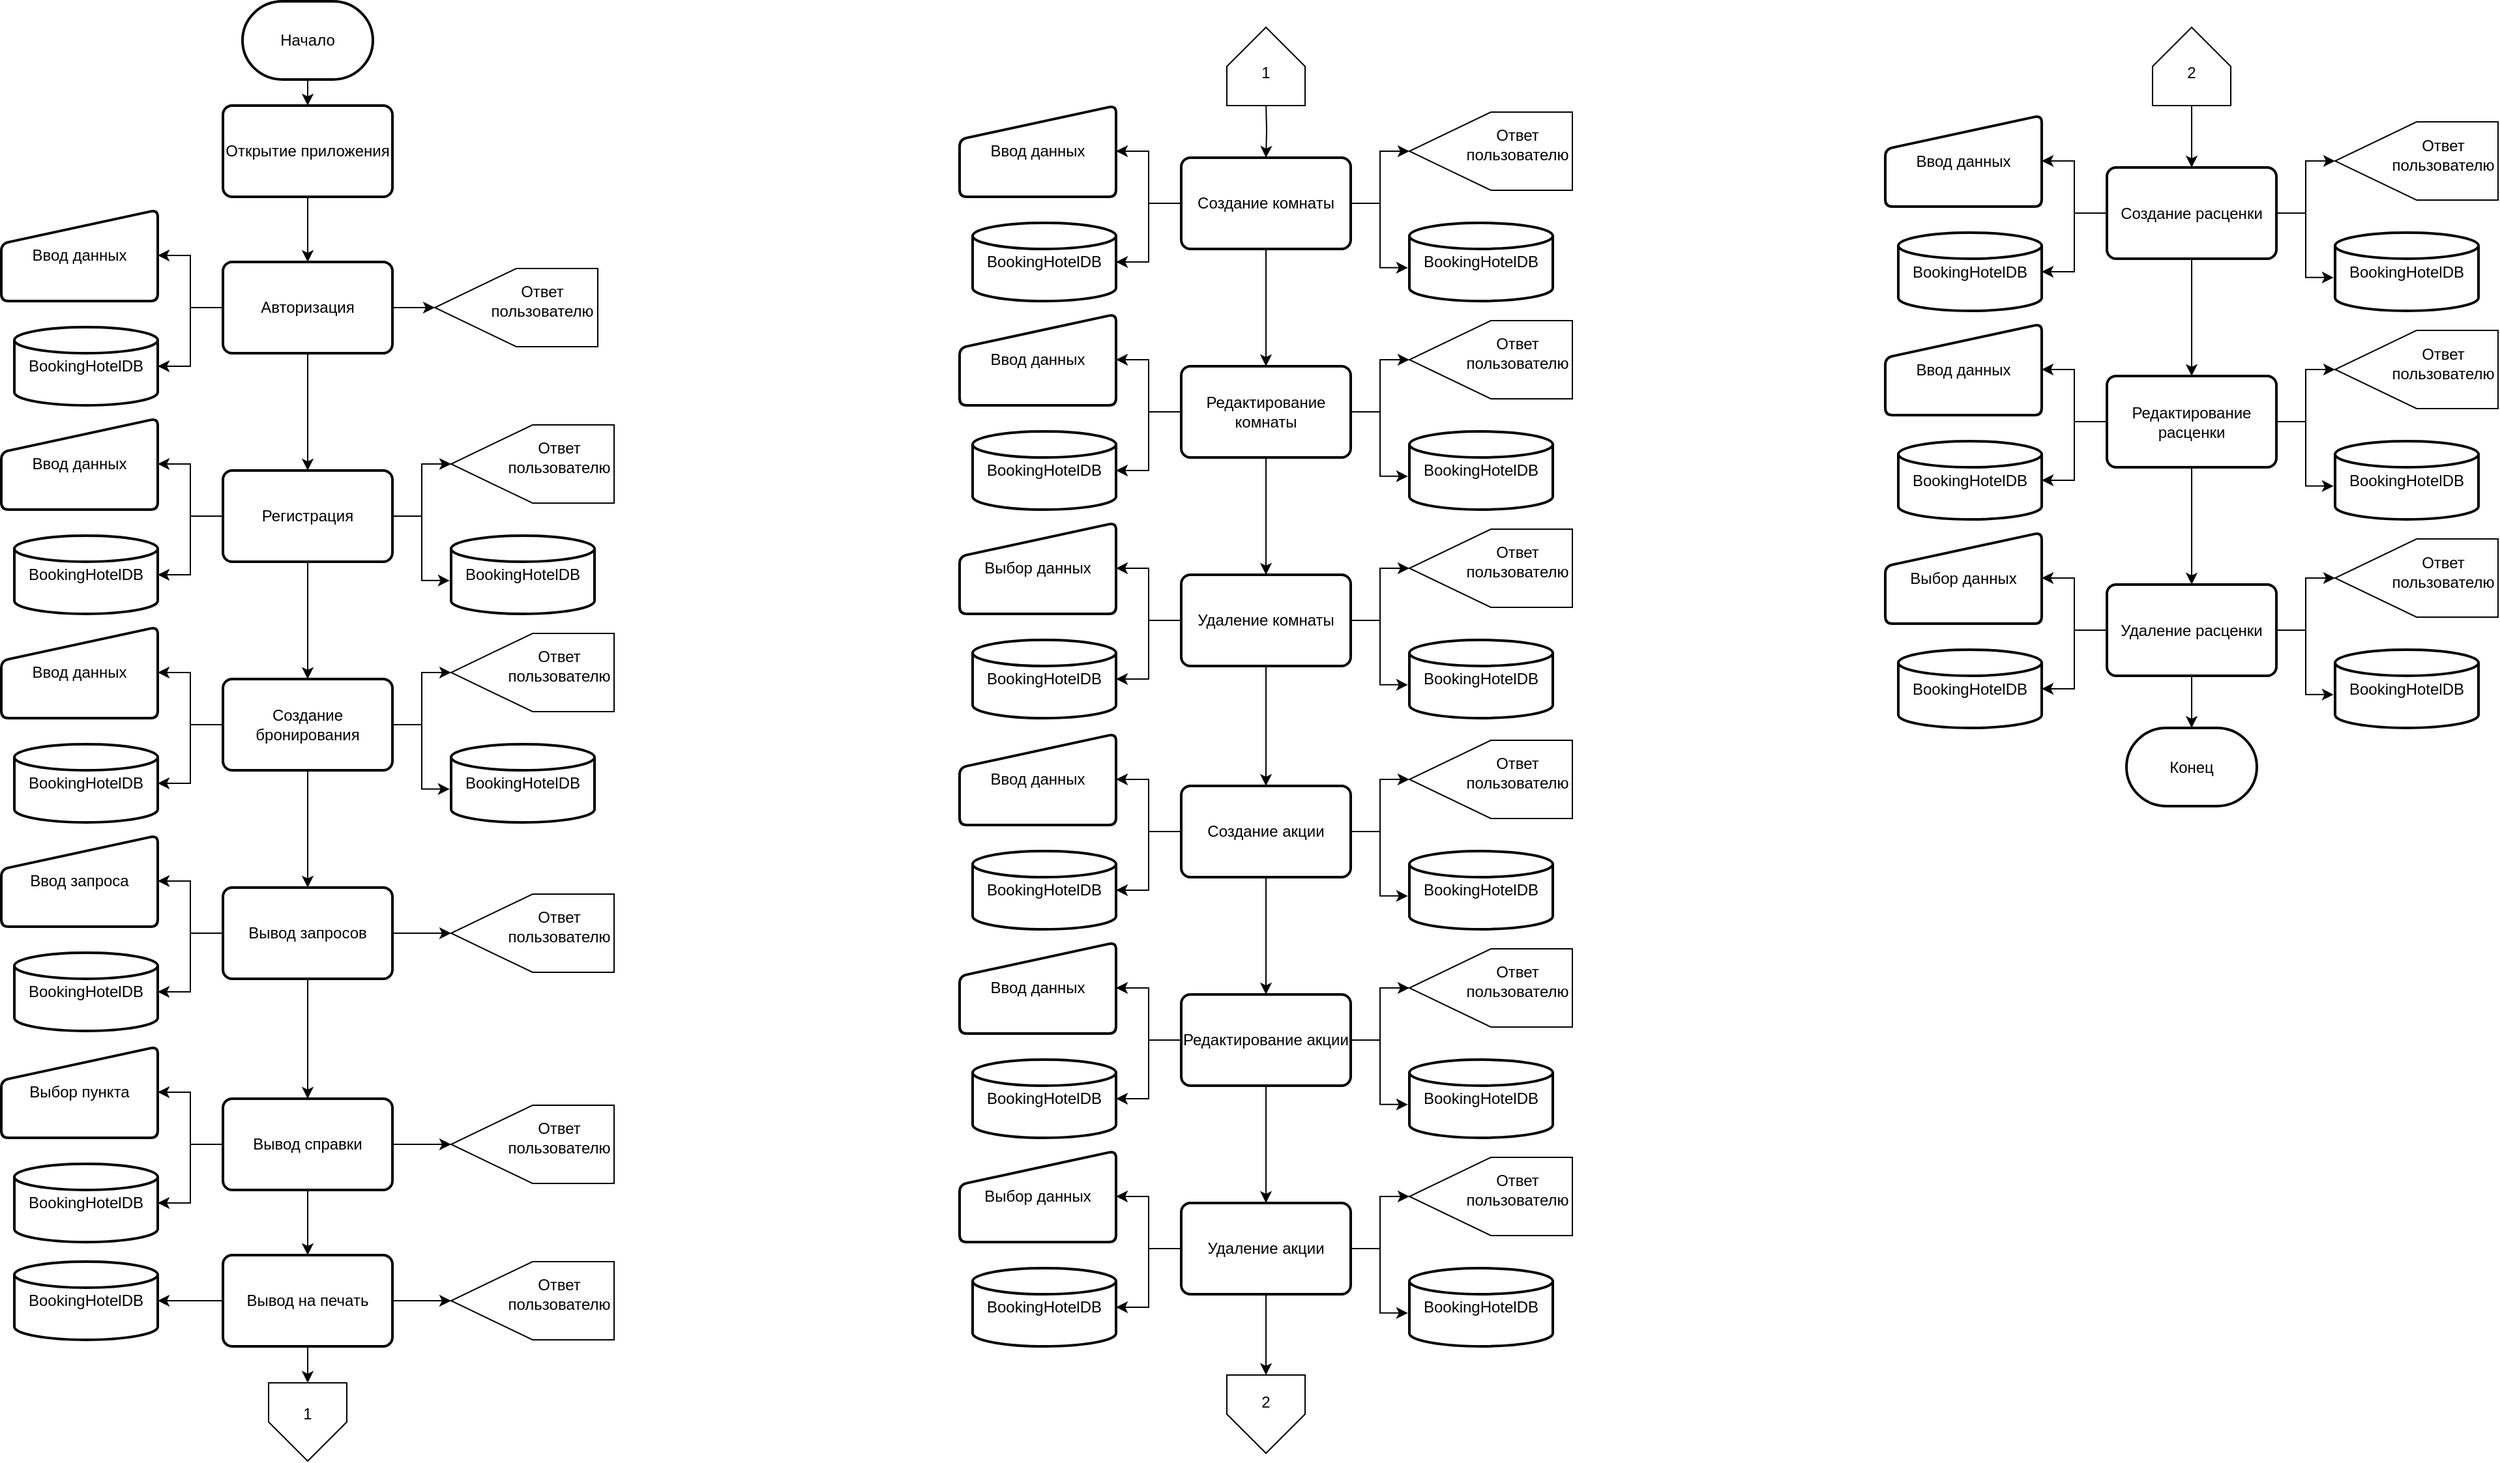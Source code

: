 <mxfile version="22.1.1" type="device" pages="3">
  <diagram name="Страница — 1" id="at9tyh_6-Y7YbDzYb8iG">
    <mxGraphModel dx="1887" dy="853" grid="0" gridSize="10" guides="1" tooltips="1" connect="1" arrows="1" fold="1" page="0" pageScale="1" pageWidth="827" pageHeight="1169" math="0" shadow="0">
      <root>
        <mxCell id="0" />
        <mxCell id="1" parent="0" />
        <mxCell id="QsHZgy6GQxsVxsIJGLhV-5" style="edgeStyle=orthogonalEdgeStyle;rounded=0;orthogonalLoop=1;jettySize=auto;html=1;exitX=0.5;exitY=1;exitDx=0;exitDy=0;exitPerimeter=0;entryX=0.5;entryY=0;entryDx=0;entryDy=0;" parent="1" source="QsHZgy6GQxsVxsIJGLhV-1" target="QsHZgy6GQxsVxsIJGLhV-2" edge="1">
          <mxGeometry relative="1" as="geometry" />
        </mxCell>
        <mxCell id="QsHZgy6GQxsVxsIJGLhV-1" value="Начало" style="strokeWidth=2;html=1;shape=mxgraph.flowchart.terminator;whiteSpace=wrap;" parent="1" vertex="1">
          <mxGeometry x="450" y="70" width="100" height="60" as="geometry" />
        </mxCell>
        <mxCell id="QsHZgy6GQxsVxsIJGLhV-4" style="edgeStyle=orthogonalEdgeStyle;rounded=0;orthogonalLoop=1;jettySize=auto;html=1;exitX=0.5;exitY=1;exitDx=0;exitDy=0;entryX=0.5;entryY=0;entryDx=0;entryDy=0;" parent="1" source="QsHZgy6GQxsVxsIJGLhV-2" target="QsHZgy6GQxsVxsIJGLhV-3" edge="1">
          <mxGeometry relative="1" as="geometry" />
        </mxCell>
        <mxCell id="QsHZgy6GQxsVxsIJGLhV-2" value="Открытие приложения" style="rounded=1;whiteSpace=wrap;html=1;absoluteArcSize=1;arcSize=14;strokeWidth=2;" parent="1" vertex="1">
          <mxGeometry x="435" y="150" width="130" height="70" as="geometry" />
        </mxCell>
        <mxCell id="QsHZgy6GQxsVxsIJGLhV-8" style="edgeStyle=orthogonalEdgeStyle;rounded=0;orthogonalLoop=1;jettySize=auto;html=1;exitX=0;exitY=0.5;exitDx=0;exitDy=0;entryX=1;entryY=0.5;entryDx=0;entryDy=0;" parent="1" source="QsHZgy6GQxsVxsIJGLhV-3" target="QsHZgy6GQxsVxsIJGLhV-6" edge="1">
          <mxGeometry relative="1" as="geometry" />
        </mxCell>
        <mxCell id="QsHZgy6GQxsVxsIJGLhV-13" style="edgeStyle=orthogonalEdgeStyle;rounded=0;orthogonalLoop=1;jettySize=auto;html=1;exitX=1;exitY=0.5;exitDx=0;exitDy=0;entryX=0.5;entryY=1;entryDx=0;entryDy=0;" parent="1" source="QsHZgy6GQxsVxsIJGLhV-3" target="QsHZgy6GQxsVxsIJGLhV-12" edge="1">
          <mxGeometry relative="1" as="geometry" />
        </mxCell>
        <mxCell id="QsHZgy6GQxsVxsIJGLhV-26" style="edgeStyle=orthogonalEdgeStyle;rounded=0;orthogonalLoop=1;jettySize=auto;html=1;exitX=0.5;exitY=1;exitDx=0;exitDy=0;entryX=0.5;entryY=0;entryDx=0;entryDy=0;" parent="1" source="QsHZgy6GQxsVxsIJGLhV-3" target="QsHZgy6GQxsVxsIJGLhV-17" edge="1">
          <mxGeometry relative="1" as="geometry" />
        </mxCell>
        <mxCell id="QsHZgy6GQxsVxsIJGLhV-3" value="Авторизация" style="rounded=1;whiteSpace=wrap;html=1;absoluteArcSize=1;arcSize=14;strokeWidth=2;" parent="1" vertex="1">
          <mxGeometry x="435" y="270" width="130" height="70" as="geometry" />
        </mxCell>
        <mxCell id="QsHZgy6GQxsVxsIJGLhV-6" value="Ввод данных" style="html=1;strokeWidth=2;shape=manualInput;whiteSpace=wrap;rounded=1;size=26;arcSize=11;" parent="1" vertex="1">
          <mxGeometry x="265" y="230" width="120" height="70" as="geometry" />
        </mxCell>
        <mxCell id="QsHZgy6GQxsVxsIJGLhV-7" value="BookingHotelDB" style="strokeWidth=2;html=1;shape=mxgraph.flowchart.database;whiteSpace=wrap;" parent="1" vertex="1">
          <mxGeometry x="275" y="320" width="110" height="60" as="geometry" />
        </mxCell>
        <mxCell id="QsHZgy6GQxsVxsIJGLhV-9" style="edgeStyle=orthogonalEdgeStyle;rounded=0;orthogonalLoop=1;jettySize=auto;html=1;exitX=0;exitY=0.5;exitDx=0;exitDy=0;entryX=1;entryY=0.5;entryDx=0;entryDy=0;entryPerimeter=0;" parent="1" source="QsHZgy6GQxsVxsIJGLhV-3" target="QsHZgy6GQxsVxsIJGLhV-7" edge="1">
          <mxGeometry relative="1" as="geometry" />
        </mxCell>
        <mxCell id="QsHZgy6GQxsVxsIJGLhV-12" value="" style="verticalLabelPosition=bottom;verticalAlign=top;html=1;shape=offPageConnector;rounded=0;size=0.5;rotation=90;" parent="1" vertex="1">
          <mxGeometry x="630" y="242.5" width="60" height="125" as="geometry" />
        </mxCell>
        <mxCell id="QsHZgy6GQxsVxsIJGLhV-14" value="Ответ пользователю" style="text;html=1;strokeColor=none;fillColor=none;align=center;verticalAlign=middle;whiteSpace=wrap;rounded=0;" parent="1" vertex="1">
          <mxGeometry x="650" y="285" width="60" height="30" as="geometry" />
        </mxCell>
        <mxCell id="QsHZgy6GQxsVxsIJGLhV-15" style="edgeStyle=orthogonalEdgeStyle;rounded=0;orthogonalLoop=1;jettySize=auto;html=1;exitX=0;exitY=0.5;exitDx=0;exitDy=0;entryX=1;entryY=0.5;entryDx=0;entryDy=0;" parent="1" source="QsHZgy6GQxsVxsIJGLhV-17" target="QsHZgy6GQxsVxsIJGLhV-18" edge="1">
          <mxGeometry relative="1" as="geometry" />
        </mxCell>
        <mxCell id="QsHZgy6GQxsVxsIJGLhV-16" style="edgeStyle=orthogonalEdgeStyle;rounded=0;orthogonalLoop=1;jettySize=auto;html=1;exitX=1;exitY=0.5;exitDx=0;exitDy=0;entryX=0.5;entryY=1;entryDx=0;entryDy=0;" parent="1" source="QsHZgy6GQxsVxsIJGLhV-17" target="QsHZgy6GQxsVxsIJGLhV-21" edge="1">
          <mxGeometry relative="1" as="geometry" />
        </mxCell>
        <mxCell id="QsHZgy6GQxsVxsIJGLhV-39" style="edgeStyle=orthogonalEdgeStyle;rounded=0;orthogonalLoop=1;jettySize=auto;html=1;exitX=0.5;exitY=1;exitDx=0;exitDy=0;entryX=0.5;entryY=0;entryDx=0;entryDy=0;" parent="1" source="QsHZgy6GQxsVxsIJGLhV-17" target="QsHZgy6GQxsVxsIJGLhV-30" edge="1">
          <mxGeometry relative="1" as="geometry" />
        </mxCell>
        <mxCell id="QsHZgy6GQxsVxsIJGLhV-17" value="Регистрация" style="rounded=1;whiteSpace=wrap;html=1;absoluteArcSize=1;arcSize=14;strokeWidth=2;" parent="1" vertex="1">
          <mxGeometry x="435" y="430" width="130" height="70" as="geometry" />
        </mxCell>
        <mxCell id="QsHZgy6GQxsVxsIJGLhV-18" value="Ввод данных" style="html=1;strokeWidth=2;shape=manualInput;whiteSpace=wrap;rounded=1;size=26;arcSize=11;" parent="1" vertex="1">
          <mxGeometry x="265" y="390" width="120" height="70" as="geometry" />
        </mxCell>
        <mxCell id="QsHZgy6GQxsVxsIJGLhV-19" value="BookingHotelDB" style="strokeWidth=2;html=1;shape=mxgraph.flowchart.database;whiteSpace=wrap;" parent="1" vertex="1">
          <mxGeometry x="275" y="480" width="110" height="60" as="geometry" />
        </mxCell>
        <mxCell id="QsHZgy6GQxsVxsIJGLhV-20" style="edgeStyle=orthogonalEdgeStyle;rounded=0;orthogonalLoop=1;jettySize=auto;html=1;exitX=0;exitY=0.5;exitDx=0;exitDy=0;entryX=1;entryY=0.5;entryDx=0;entryDy=0;entryPerimeter=0;" parent="1" source="QsHZgy6GQxsVxsIJGLhV-17" target="QsHZgy6GQxsVxsIJGLhV-19" edge="1">
          <mxGeometry relative="1" as="geometry" />
        </mxCell>
        <mxCell id="QsHZgy6GQxsVxsIJGLhV-23" value="" style="group" parent="1" vertex="1" connectable="0">
          <mxGeometry x="610" y="395" width="125" height="60" as="geometry" />
        </mxCell>
        <mxCell id="QsHZgy6GQxsVxsIJGLhV-21" value="" style="verticalLabelPosition=bottom;verticalAlign=top;html=1;shape=offPageConnector;rounded=0;size=0.5;rotation=90;" parent="QsHZgy6GQxsVxsIJGLhV-23" vertex="1">
          <mxGeometry x="32.5" y="-32.5" width="60" height="125" as="geometry" />
        </mxCell>
        <mxCell id="QsHZgy6GQxsVxsIJGLhV-22" value="Ответ пользователю" style="text;html=1;strokeColor=none;fillColor=none;align=center;verticalAlign=middle;whiteSpace=wrap;rounded=0;" parent="QsHZgy6GQxsVxsIJGLhV-23" vertex="1">
          <mxGeometry x="52.5" y="10" width="60" height="30" as="geometry" />
        </mxCell>
        <mxCell id="QsHZgy6GQxsVxsIJGLhV-24" value="BookingHotelDB" style="strokeWidth=2;html=1;shape=mxgraph.flowchart.database;whiteSpace=wrap;" parent="1" vertex="1">
          <mxGeometry x="610" y="480" width="110" height="60" as="geometry" />
        </mxCell>
        <mxCell id="QsHZgy6GQxsVxsIJGLhV-25" style="edgeStyle=orthogonalEdgeStyle;rounded=0;orthogonalLoop=1;jettySize=auto;html=1;exitX=1;exitY=0.5;exitDx=0;exitDy=0;entryX=-0.01;entryY=0.574;entryDx=0;entryDy=0;entryPerimeter=0;" parent="1" source="QsHZgy6GQxsVxsIJGLhV-17" target="QsHZgy6GQxsVxsIJGLhV-24" edge="1">
          <mxGeometry relative="1" as="geometry" />
        </mxCell>
        <mxCell id="QsHZgy6GQxsVxsIJGLhV-28" style="edgeStyle=orthogonalEdgeStyle;rounded=0;orthogonalLoop=1;jettySize=auto;html=1;exitX=0;exitY=0.5;exitDx=0;exitDy=0;entryX=1;entryY=0.5;entryDx=0;entryDy=0;" parent="1" source="QsHZgy6GQxsVxsIJGLhV-30" target="QsHZgy6GQxsVxsIJGLhV-31" edge="1">
          <mxGeometry relative="1" as="geometry" />
        </mxCell>
        <mxCell id="QsHZgy6GQxsVxsIJGLhV-29" style="edgeStyle=orthogonalEdgeStyle;rounded=0;orthogonalLoop=1;jettySize=auto;html=1;exitX=1;exitY=0.5;exitDx=0;exitDy=0;entryX=0.5;entryY=1;entryDx=0;entryDy=0;" parent="1" source="QsHZgy6GQxsVxsIJGLhV-30" target="QsHZgy6GQxsVxsIJGLhV-35" edge="1">
          <mxGeometry relative="1" as="geometry" />
        </mxCell>
        <mxCell id="PUtHgNxa7dvuGvZpEz_O-14" style="edgeStyle=orthogonalEdgeStyle;rounded=0;orthogonalLoop=1;jettySize=auto;html=1;exitX=0.5;exitY=1;exitDx=0;exitDy=0;entryX=0.5;entryY=0;entryDx=0;entryDy=0;" parent="1" source="QsHZgy6GQxsVxsIJGLhV-30" target="PUtHgNxa7dvuGvZpEz_O-3" edge="1">
          <mxGeometry relative="1" as="geometry" />
        </mxCell>
        <mxCell id="QsHZgy6GQxsVxsIJGLhV-30" value="Создание бронирования" style="rounded=1;whiteSpace=wrap;html=1;absoluteArcSize=1;arcSize=14;strokeWidth=2;" parent="1" vertex="1">
          <mxGeometry x="435" y="590" width="130" height="70" as="geometry" />
        </mxCell>
        <mxCell id="QsHZgy6GQxsVxsIJGLhV-31" value="Ввод данных" style="html=1;strokeWidth=2;shape=manualInput;whiteSpace=wrap;rounded=1;size=26;arcSize=11;" parent="1" vertex="1">
          <mxGeometry x="265" y="550" width="120" height="70" as="geometry" />
        </mxCell>
        <mxCell id="QsHZgy6GQxsVxsIJGLhV-32" value="BookingHotelDB" style="strokeWidth=2;html=1;shape=mxgraph.flowchart.database;whiteSpace=wrap;" parent="1" vertex="1">
          <mxGeometry x="275" y="640" width="110" height="60" as="geometry" />
        </mxCell>
        <mxCell id="QsHZgy6GQxsVxsIJGLhV-33" style="edgeStyle=orthogonalEdgeStyle;rounded=0;orthogonalLoop=1;jettySize=auto;html=1;exitX=0;exitY=0.5;exitDx=0;exitDy=0;entryX=1;entryY=0.5;entryDx=0;entryDy=0;entryPerimeter=0;" parent="1" source="QsHZgy6GQxsVxsIJGLhV-30" target="QsHZgy6GQxsVxsIJGLhV-32" edge="1">
          <mxGeometry relative="1" as="geometry" />
        </mxCell>
        <mxCell id="QsHZgy6GQxsVxsIJGLhV-34" value="" style="group" parent="1" vertex="1" connectable="0">
          <mxGeometry x="610" y="555" width="125" height="60" as="geometry" />
        </mxCell>
        <mxCell id="QsHZgy6GQxsVxsIJGLhV-35" value="" style="verticalLabelPosition=bottom;verticalAlign=top;html=1;shape=offPageConnector;rounded=0;size=0.5;rotation=90;" parent="QsHZgy6GQxsVxsIJGLhV-34" vertex="1">
          <mxGeometry x="32.5" y="-32.5" width="60" height="125" as="geometry" />
        </mxCell>
        <mxCell id="QsHZgy6GQxsVxsIJGLhV-36" value="Ответ пользователю" style="text;html=1;strokeColor=none;fillColor=none;align=center;verticalAlign=middle;whiteSpace=wrap;rounded=0;" parent="QsHZgy6GQxsVxsIJGLhV-34" vertex="1">
          <mxGeometry x="52.5" y="10" width="60" height="30" as="geometry" />
        </mxCell>
        <mxCell id="QsHZgy6GQxsVxsIJGLhV-37" value="BookingHotelDB" style="strokeWidth=2;html=1;shape=mxgraph.flowchart.database;whiteSpace=wrap;" parent="1" vertex="1">
          <mxGeometry x="610" y="640" width="110" height="60" as="geometry" />
        </mxCell>
        <mxCell id="QsHZgy6GQxsVxsIJGLhV-38" style="edgeStyle=orthogonalEdgeStyle;rounded=0;orthogonalLoop=1;jettySize=auto;html=1;exitX=1;exitY=0.5;exitDx=0;exitDy=0;entryX=-0.01;entryY=0.574;entryDx=0;entryDy=0;entryPerimeter=0;" parent="1" source="QsHZgy6GQxsVxsIJGLhV-30" target="QsHZgy6GQxsVxsIJGLhV-37" edge="1">
          <mxGeometry relative="1" as="geometry" />
        </mxCell>
        <mxCell id="PUtHgNxa7dvuGvZpEz_O-1" style="edgeStyle=orthogonalEdgeStyle;rounded=0;orthogonalLoop=1;jettySize=auto;html=1;exitX=0;exitY=0.5;exitDx=0;exitDy=0;entryX=1;entryY=0.5;entryDx=0;entryDy=0;" parent="1" source="PUtHgNxa7dvuGvZpEz_O-3" target="PUtHgNxa7dvuGvZpEz_O-4" edge="1">
          <mxGeometry relative="1" as="geometry" />
        </mxCell>
        <mxCell id="PUtHgNxa7dvuGvZpEz_O-2" style="edgeStyle=orthogonalEdgeStyle;rounded=0;orthogonalLoop=1;jettySize=auto;html=1;exitX=1;exitY=0.5;exitDx=0;exitDy=0;entryX=0.5;entryY=1;entryDx=0;entryDy=0;" parent="1" source="PUtHgNxa7dvuGvZpEz_O-3" target="PUtHgNxa7dvuGvZpEz_O-8" edge="1">
          <mxGeometry relative="1" as="geometry" />
        </mxCell>
        <mxCell id="PUtHgNxa7dvuGvZpEz_O-142" style="edgeStyle=orthogonalEdgeStyle;rounded=0;orthogonalLoop=1;jettySize=auto;html=1;exitX=0.5;exitY=1;exitDx=0;exitDy=0;entryX=0.5;entryY=0;entryDx=0;entryDy=0;" parent="1" source="PUtHgNxa7dvuGvZpEz_O-3" target="PUtHgNxa7dvuGvZpEz_O-135" edge="1">
          <mxGeometry relative="1" as="geometry" />
        </mxCell>
        <mxCell id="PUtHgNxa7dvuGvZpEz_O-3" value="Вывод запросов" style="rounded=1;whiteSpace=wrap;html=1;absoluteArcSize=1;arcSize=14;strokeWidth=2;" parent="1" vertex="1">
          <mxGeometry x="435" y="750" width="130" height="70" as="geometry" />
        </mxCell>
        <mxCell id="PUtHgNxa7dvuGvZpEz_O-4" value="Ввод запроса" style="html=1;strokeWidth=2;shape=manualInput;whiteSpace=wrap;rounded=1;size=26;arcSize=11;" parent="1" vertex="1">
          <mxGeometry x="265" y="710" width="120" height="70" as="geometry" />
        </mxCell>
        <mxCell id="PUtHgNxa7dvuGvZpEz_O-5" value="BookingHotelDB" style="strokeWidth=2;html=1;shape=mxgraph.flowchart.database;whiteSpace=wrap;" parent="1" vertex="1">
          <mxGeometry x="275" y="800" width="110" height="60" as="geometry" />
        </mxCell>
        <mxCell id="PUtHgNxa7dvuGvZpEz_O-6" style="edgeStyle=orthogonalEdgeStyle;rounded=0;orthogonalLoop=1;jettySize=auto;html=1;exitX=0;exitY=0.5;exitDx=0;exitDy=0;entryX=1;entryY=0.5;entryDx=0;entryDy=0;entryPerimeter=0;" parent="1" source="PUtHgNxa7dvuGvZpEz_O-3" target="PUtHgNxa7dvuGvZpEz_O-5" edge="1">
          <mxGeometry relative="1" as="geometry" />
        </mxCell>
        <mxCell id="PUtHgNxa7dvuGvZpEz_O-7" value="" style="group" parent="1" vertex="1" connectable="0">
          <mxGeometry x="610" y="755" width="125" height="60" as="geometry" />
        </mxCell>
        <mxCell id="PUtHgNxa7dvuGvZpEz_O-8" value="" style="verticalLabelPosition=bottom;verticalAlign=top;html=1;shape=offPageConnector;rounded=0;size=0.5;rotation=90;" parent="PUtHgNxa7dvuGvZpEz_O-7" vertex="1">
          <mxGeometry x="32.5" y="-32.5" width="60" height="125" as="geometry" />
        </mxCell>
        <mxCell id="PUtHgNxa7dvuGvZpEz_O-9" value="Ответ пользователю" style="text;html=1;strokeColor=none;fillColor=none;align=center;verticalAlign=middle;whiteSpace=wrap;rounded=0;" parent="PUtHgNxa7dvuGvZpEz_O-7" vertex="1">
          <mxGeometry x="52.5" y="10" width="60" height="30" as="geometry" />
        </mxCell>
        <mxCell id="PUtHgNxa7dvuGvZpEz_O-58" style="edgeStyle=orthogonalEdgeStyle;rounded=0;orthogonalLoop=1;jettySize=auto;html=1;exitX=0.5;exitY=1;exitDx=0;exitDy=0;entryX=0.5;entryY=0;entryDx=0;entryDy=0;" parent="1" target="PUtHgNxa7dvuGvZpEz_O-27" edge="1">
          <mxGeometry relative="1" as="geometry">
            <mxPoint x="1235" y="147.5" as="sourcePoint" />
          </mxGeometry>
        </mxCell>
        <mxCell id="PUtHgNxa7dvuGvZpEz_O-25" style="edgeStyle=orthogonalEdgeStyle;rounded=0;orthogonalLoop=1;jettySize=auto;html=1;exitX=0;exitY=0.5;exitDx=0;exitDy=0;entryX=1;entryY=0.5;entryDx=0;entryDy=0;" parent="1" source="PUtHgNxa7dvuGvZpEz_O-27" target="PUtHgNxa7dvuGvZpEz_O-28" edge="1">
          <mxGeometry relative="1" as="geometry" />
        </mxCell>
        <mxCell id="PUtHgNxa7dvuGvZpEz_O-26" style="edgeStyle=orthogonalEdgeStyle;rounded=0;orthogonalLoop=1;jettySize=auto;html=1;exitX=1;exitY=0.5;exitDx=0;exitDy=0;entryX=0.5;entryY=1;entryDx=0;entryDy=0;" parent="1" source="PUtHgNxa7dvuGvZpEz_O-27" target="PUtHgNxa7dvuGvZpEz_O-32" edge="1">
          <mxGeometry relative="1" as="geometry" />
        </mxCell>
        <mxCell id="PUtHgNxa7dvuGvZpEz_O-59" style="edgeStyle=orthogonalEdgeStyle;rounded=0;orthogonalLoop=1;jettySize=auto;html=1;exitX=0.5;exitY=1;exitDx=0;exitDy=0;entryX=0.5;entryY=0;entryDx=0;entryDy=0;" parent="1" source="PUtHgNxa7dvuGvZpEz_O-27" target="PUtHgNxa7dvuGvZpEz_O-38" edge="1">
          <mxGeometry relative="1" as="geometry" />
        </mxCell>
        <mxCell id="PUtHgNxa7dvuGvZpEz_O-27" value="Создание комнаты" style="rounded=1;whiteSpace=wrap;html=1;absoluteArcSize=1;arcSize=14;strokeWidth=2;" parent="1" vertex="1">
          <mxGeometry x="1170" y="190" width="130" height="70" as="geometry" />
        </mxCell>
        <mxCell id="PUtHgNxa7dvuGvZpEz_O-28" value="Ввод данных" style="html=1;strokeWidth=2;shape=manualInput;whiteSpace=wrap;rounded=1;size=26;arcSize=11;" parent="1" vertex="1">
          <mxGeometry x="1000" y="150" width="120" height="70" as="geometry" />
        </mxCell>
        <mxCell id="PUtHgNxa7dvuGvZpEz_O-29" value="BookingHotelDB" style="strokeWidth=2;html=1;shape=mxgraph.flowchart.database;whiteSpace=wrap;" parent="1" vertex="1">
          <mxGeometry x="1010" y="240" width="110" height="60" as="geometry" />
        </mxCell>
        <mxCell id="PUtHgNxa7dvuGvZpEz_O-30" style="edgeStyle=orthogonalEdgeStyle;rounded=0;orthogonalLoop=1;jettySize=auto;html=1;exitX=0;exitY=0.5;exitDx=0;exitDy=0;entryX=1;entryY=0.5;entryDx=0;entryDy=0;entryPerimeter=0;" parent="1" source="PUtHgNxa7dvuGvZpEz_O-27" target="PUtHgNxa7dvuGvZpEz_O-29" edge="1">
          <mxGeometry relative="1" as="geometry" />
        </mxCell>
        <mxCell id="PUtHgNxa7dvuGvZpEz_O-31" value="" style="group" parent="1" vertex="1" connectable="0">
          <mxGeometry x="1345" y="155" width="125" height="60" as="geometry" />
        </mxCell>
        <mxCell id="PUtHgNxa7dvuGvZpEz_O-32" value="" style="verticalLabelPosition=bottom;verticalAlign=top;html=1;shape=offPageConnector;rounded=0;size=0.5;rotation=90;" parent="PUtHgNxa7dvuGvZpEz_O-31" vertex="1">
          <mxGeometry x="32.5" y="-32.5" width="60" height="125" as="geometry" />
        </mxCell>
        <mxCell id="PUtHgNxa7dvuGvZpEz_O-33" value="Ответ пользователю" style="text;html=1;strokeColor=none;fillColor=none;align=center;verticalAlign=middle;whiteSpace=wrap;rounded=0;" parent="PUtHgNxa7dvuGvZpEz_O-31" vertex="1">
          <mxGeometry x="52.5" y="10" width="60" height="30" as="geometry" />
        </mxCell>
        <mxCell id="PUtHgNxa7dvuGvZpEz_O-34" value="BookingHotelDB" style="strokeWidth=2;html=1;shape=mxgraph.flowchart.database;whiteSpace=wrap;" parent="1" vertex="1">
          <mxGeometry x="1345" y="240" width="110" height="60" as="geometry" />
        </mxCell>
        <mxCell id="PUtHgNxa7dvuGvZpEz_O-35" style="edgeStyle=orthogonalEdgeStyle;rounded=0;orthogonalLoop=1;jettySize=auto;html=1;exitX=1;exitY=0.5;exitDx=0;exitDy=0;entryX=-0.01;entryY=0.574;entryDx=0;entryDy=0;entryPerimeter=0;" parent="1" source="PUtHgNxa7dvuGvZpEz_O-27" target="PUtHgNxa7dvuGvZpEz_O-34" edge="1">
          <mxGeometry relative="1" as="geometry" />
        </mxCell>
        <mxCell id="PUtHgNxa7dvuGvZpEz_O-36" style="edgeStyle=orthogonalEdgeStyle;rounded=0;orthogonalLoop=1;jettySize=auto;html=1;exitX=0;exitY=0.5;exitDx=0;exitDy=0;entryX=1;entryY=0.5;entryDx=0;entryDy=0;" parent="1" source="PUtHgNxa7dvuGvZpEz_O-38" target="PUtHgNxa7dvuGvZpEz_O-39" edge="1">
          <mxGeometry relative="1" as="geometry" />
        </mxCell>
        <mxCell id="PUtHgNxa7dvuGvZpEz_O-37" style="edgeStyle=orthogonalEdgeStyle;rounded=0;orthogonalLoop=1;jettySize=auto;html=1;exitX=1;exitY=0.5;exitDx=0;exitDy=0;entryX=0.5;entryY=1;entryDx=0;entryDy=0;" parent="1" source="PUtHgNxa7dvuGvZpEz_O-38" target="PUtHgNxa7dvuGvZpEz_O-43" edge="1">
          <mxGeometry relative="1" as="geometry" />
        </mxCell>
        <mxCell id="PUtHgNxa7dvuGvZpEz_O-60" style="edgeStyle=orthogonalEdgeStyle;rounded=0;orthogonalLoop=1;jettySize=auto;html=1;exitX=0.5;exitY=1;exitDx=0;exitDy=0;entryX=0.5;entryY=0;entryDx=0;entryDy=0;" parent="1" source="PUtHgNxa7dvuGvZpEz_O-38" target="PUtHgNxa7dvuGvZpEz_O-49" edge="1">
          <mxGeometry relative="1" as="geometry" />
        </mxCell>
        <mxCell id="PUtHgNxa7dvuGvZpEz_O-38" value="Редактирование комнаты" style="rounded=1;whiteSpace=wrap;html=1;absoluteArcSize=1;arcSize=14;strokeWidth=2;" parent="1" vertex="1">
          <mxGeometry x="1170" y="350" width="130" height="70" as="geometry" />
        </mxCell>
        <mxCell id="PUtHgNxa7dvuGvZpEz_O-39" value="Ввод данных" style="html=1;strokeWidth=2;shape=manualInput;whiteSpace=wrap;rounded=1;size=26;arcSize=11;" parent="1" vertex="1">
          <mxGeometry x="1000" y="310" width="120" height="70" as="geometry" />
        </mxCell>
        <mxCell id="PUtHgNxa7dvuGvZpEz_O-40" value="BookingHotelDB" style="strokeWidth=2;html=1;shape=mxgraph.flowchart.database;whiteSpace=wrap;" parent="1" vertex="1">
          <mxGeometry x="1010" y="400" width="110" height="60" as="geometry" />
        </mxCell>
        <mxCell id="PUtHgNxa7dvuGvZpEz_O-41" style="edgeStyle=orthogonalEdgeStyle;rounded=0;orthogonalLoop=1;jettySize=auto;html=1;exitX=0;exitY=0.5;exitDx=0;exitDy=0;entryX=1;entryY=0.5;entryDx=0;entryDy=0;entryPerimeter=0;" parent="1" source="PUtHgNxa7dvuGvZpEz_O-38" target="PUtHgNxa7dvuGvZpEz_O-40" edge="1">
          <mxGeometry relative="1" as="geometry" />
        </mxCell>
        <mxCell id="PUtHgNxa7dvuGvZpEz_O-42" value="" style="group" parent="1" vertex="1" connectable="0">
          <mxGeometry x="1345" y="315" width="125" height="60" as="geometry" />
        </mxCell>
        <mxCell id="PUtHgNxa7dvuGvZpEz_O-43" value="" style="verticalLabelPosition=bottom;verticalAlign=top;html=1;shape=offPageConnector;rounded=0;size=0.5;rotation=90;" parent="PUtHgNxa7dvuGvZpEz_O-42" vertex="1">
          <mxGeometry x="32.5" y="-32.5" width="60" height="125" as="geometry" />
        </mxCell>
        <mxCell id="PUtHgNxa7dvuGvZpEz_O-44" value="Ответ пользователю" style="text;html=1;strokeColor=none;fillColor=none;align=center;verticalAlign=middle;whiteSpace=wrap;rounded=0;" parent="PUtHgNxa7dvuGvZpEz_O-42" vertex="1">
          <mxGeometry x="52.5" y="10" width="60" height="30" as="geometry" />
        </mxCell>
        <mxCell id="PUtHgNxa7dvuGvZpEz_O-45" value="BookingHotelDB" style="strokeWidth=2;html=1;shape=mxgraph.flowchart.database;whiteSpace=wrap;" parent="1" vertex="1">
          <mxGeometry x="1345" y="400" width="110" height="60" as="geometry" />
        </mxCell>
        <mxCell id="PUtHgNxa7dvuGvZpEz_O-46" style="edgeStyle=orthogonalEdgeStyle;rounded=0;orthogonalLoop=1;jettySize=auto;html=1;exitX=1;exitY=0.5;exitDx=0;exitDy=0;entryX=-0.01;entryY=0.574;entryDx=0;entryDy=0;entryPerimeter=0;" parent="1" source="PUtHgNxa7dvuGvZpEz_O-38" target="PUtHgNxa7dvuGvZpEz_O-45" edge="1">
          <mxGeometry relative="1" as="geometry" />
        </mxCell>
        <mxCell id="PUtHgNxa7dvuGvZpEz_O-47" style="edgeStyle=orthogonalEdgeStyle;rounded=0;orthogonalLoop=1;jettySize=auto;html=1;exitX=0;exitY=0.5;exitDx=0;exitDy=0;entryX=1;entryY=0.5;entryDx=0;entryDy=0;" parent="1" source="PUtHgNxa7dvuGvZpEz_O-49" target="PUtHgNxa7dvuGvZpEz_O-50" edge="1">
          <mxGeometry relative="1" as="geometry" />
        </mxCell>
        <mxCell id="PUtHgNxa7dvuGvZpEz_O-48" style="edgeStyle=orthogonalEdgeStyle;rounded=0;orthogonalLoop=1;jettySize=auto;html=1;exitX=1;exitY=0.5;exitDx=0;exitDy=0;entryX=0.5;entryY=1;entryDx=0;entryDy=0;" parent="1" source="PUtHgNxa7dvuGvZpEz_O-49" target="PUtHgNxa7dvuGvZpEz_O-54" edge="1">
          <mxGeometry relative="1" as="geometry" />
        </mxCell>
        <mxCell id="PUtHgNxa7dvuGvZpEz_O-49" value="Удаление комнаты" style="rounded=1;whiteSpace=wrap;html=1;absoluteArcSize=1;arcSize=14;strokeWidth=2;" parent="1" vertex="1">
          <mxGeometry x="1170" y="510" width="130" height="70" as="geometry" />
        </mxCell>
        <mxCell id="PUtHgNxa7dvuGvZpEz_O-50" value="Выбор данных" style="html=1;strokeWidth=2;shape=manualInput;whiteSpace=wrap;rounded=1;size=26;arcSize=11;" parent="1" vertex="1">
          <mxGeometry x="1000" y="470" width="120" height="70" as="geometry" />
        </mxCell>
        <mxCell id="PUtHgNxa7dvuGvZpEz_O-51" value="BookingHotelDB" style="strokeWidth=2;html=1;shape=mxgraph.flowchart.database;whiteSpace=wrap;" parent="1" vertex="1">
          <mxGeometry x="1010" y="560" width="110" height="60" as="geometry" />
        </mxCell>
        <mxCell id="PUtHgNxa7dvuGvZpEz_O-52" style="edgeStyle=orthogonalEdgeStyle;rounded=0;orthogonalLoop=1;jettySize=auto;html=1;exitX=0;exitY=0.5;exitDx=0;exitDy=0;entryX=1;entryY=0.5;entryDx=0;entryDy=0;entryPerimeter=0;" parent="1" source="PUtHgNxa7dvuGvZpEz_O-49" target="PUtHgNxa7dvuGvZpEz_O-51" edge="1">
          <mxGeometry relative="1" as="geometry" />
        </mxCell>
        <mxCell id="PUtHgNxa7dvuGvZpEz_O-53" value="" style="group" parent="1" vertex="1" connectable="0">
          <mxGeometry x="1345" y="475" width="125" height="60" as="geometry" />
        </mxCell>
        <mxCell id="PUtHgNxa7dvuGvZpEz_O-54" value="" style="verticalLabelPosition=bottom;verticalAlign=top;html=1;shape=offPageConnector;rounded=0;size=0.5;rotation=90;" parent="PUtHgNxa7dvuGvZpEz_O-53" vertex="1">
          <mxGeometry x="32.5" y="-32.5" width="60" height="125" as="geometry" />
        </mxCell>
        <mxCell id="PUtHgNxa7dvuGvZpEz_O-55" value="Ответ пользователю" style="text;html=1;strokeColor=none;fillColor=none;align=center;verticalAlign=middle;whiteSpace=wrap;rounded=0;" parent="PUtHgNxa7dvuGvZpEz_O-53" vertex="1">
          <mxGeometry x="52.5" y="10" width="60" height="30" as="geometry" />
        </mxCell>
        <mxCell id="PUtHgNxa7dvuGvZpEz_O-56" value="BookingHotelDB" style="strokeWidth=2;html=1;shape=mxgraph.flowchart.database;whiteSpace=wrap;" parent="1" vertex="1">
          <mxGeometry x="1345" y="560" width="110" height="60" as="geometry" />
        </mxCell>
        <mxCell id="PUtHgNxa7dvuGvZpEz_O-57" style="edgeStyle=orthogonalEdgeStyle;rounded=0;orthogonalLoop=1;jettySize=auto;html=1;exitX=1;exitY=0.5;exitDx=0;exitDy=0;entryX=-0.01;entryY=0.574;entryDx=0;entryDy=0;entryPerimeter=0;" parent="1" source="PUtHgNxa7dvuGvZpEz_O-49" target="PUtHgNxa7dvuGvZpEz_O-56" edge="1">
          <mxGeometry relative="1" as="geometry" />
        </mxCell>
        <mxCell id="PUtHgNxa7dvuGvZpEz_O-61" style="edgeStyle=orthogonalEdgeStyle;rounded=0;orthogonalLoop=1;jettySize=auto;html=1;exitX=0.5;exitY=1;exitDx=0;exitDy=0;entryX=0.5;entryY=0;entryDx=0;entryDy=0;" parent="1" source="PUtHgNxa7dvuGvZpEz_O-49" target="PUtHgNxa7dvuGvZpEz_O-65" edge="1">
          <mxGeometry relative="1" as="geometry">
            <mxPoint x="1235" y="630" as="sourcePoint" />
          </mxGeometry>
        </mxCell>
        <mxCell id="PUtHgNxa7dvuGvZpEz_O-62" style="edgeStyle=orthogonalEdgeStyle;rounded=0;orthogonalLoop=1;jettySize=auto;html=1;exitX=0;exitY=0.5;exitDx=0;exitDy=0;entryX=1;entryY=0.5;entryDx=0;entryDy=0;" parent="1" source="PUtHgNxa7dvuGvZpEz_O-65" target="PUtHgNxa7dvuGvZpEz_O-66" edge="1">
          <mxGeometry relative="1" as="geometry" />
        </mxCell>
        <mxCell id="PUtHgNxa7dvuGvZpEz_O-63" style="edgeStyle=orthogonalEdgeStyle;rounded=0;orthogonalLoop=1;jettySize=auto;html=1;exitX=1;exitY=0.5;exitDx=0;exitDy=0;entryX=0.5;entryY=1;entryDx=0;entryDy=0;" parent="1" source="PUtHgNxa7dvuGvZpEz_O-65" target="PUtHgNxa7dvuGvZpEz_O-70" edge="1">
          <mxGeometry relative="1" as="geometry" />
        </mxCell>
        <mxCell id="PUtHgNxa7dvuGvZpEz_O-64" style="edgeStyle=orthogonalEdgeStyle;rounded=0;orthogonalLoop=1;jettySize=auto;html=1;exitX=0.5;exitY=1;exitDx=0;exitDy=0;entryX=0.5;entryY=0;entryDx=0;entryDy=0;" parent="1" source="PUtHgNxa7dvuGvZpEz_O-65" target="PUtHgNxa7dvuGvZpEz_O-77" edge="1">
          <mxGeometry relative="1" as="geometry" />
        </mxCell>
        <mxCell id="PUtHgNxa7dvuGvZpEz_O-65" value="Создание акции" style="rounded=1;whiteSpace=wrap;html=1;absoluteArcSize=1;arcSize=14;strokeWidth=2;" parent="1" vertex="1">
          <mxGeometry x="1170" y="672" width="130" height="70" as="geometry" />
        </mxCell>
        <mxCell id="PUtHgNxa7dvuGvZpEz_O-66" value="Ввод данных" style="html=1;strokeWidth=2;shape=manualInput;whiteSpace=wrap;rounded=1;size=26;arcSize=11;" parent="1" vertex="1">
          <mxGeometry x="1000" y="632" width="120" height="70" as="geometry" />
        </mxCell>
        <mxCell id="PUtHgNxa7dvuGvZpEz_O-67" value="BookingHotelDB" style="strokeWidth=2;html=1;shape=mxgraph.flowchart.database;whiteSpace=wrap;" parent="1" vertex="1">
          <mxGeometry x="1010" y="722" width="110" height="60" as="geometry" />
        </mxCell>
        <mxCell id="PUtHgNxa7dvuGvZpEz_O-68" style="edgeStyle=orthogonalEdgeStyle;rounded=0;orthogonalLoop=1;jettySize=auto;html=1;exitX=0;exitY=0.5;exitDx=0;exitDy=0;entryX=1;entryY=0.5;entryDx=0;entryDy=0;entryPerimeter=0;" parent="1" source="PUtHgNxa7dvuGvZpEz_O-65" target="PUtHgNxa7dvuGvZpEz_O-67" edge="1">
          <mxGeometry relative="1" as="geometry" />
        </mxCell>
        <mxCell id="PUtHgNxa7dvuGvZpEz_O-69" value="" style="group" parent="1" vertex="1" connectable="0">
          <mxGeometry x="1345" y="637" width="125" height="60" as="geometry" />
        </mxCell>
        <mxCell id="PUtHgNxa7dvuGvZpEz_O-70" value="" style="verticalLabelPosition=bottom;verticalAlign=top;html=1;shape=offPageConnector;rounded=0;size=0.5;rotation=90;" parent="PUtHgNxa7dvuGvZpEz_O-69" vertex="1">
          <mxGeometry x="32.5" y="-32.5" width="60" height="125" as="geometry" />
        </mxCell>
        <mxCell id="PUtHgNxa7dvuGvZpEz_O-71" value="Ответ пользователю" style="text;html=1;strokeColor=none;fillColor=none;align=center;verticalAlign=middle;whiteSpace=wrap;rounded=0;" parent="PUtHgNxa7dvuGvZpEz_O-69" vertex="1">
          <mxGeometry x="52.5" y="10" width="60" height="30" as="geometry" />
        </mxCell>
        <mxCell id="PUtHgNxa7dvuGvZpEz_O-72" value="BookingHotelDB" style="strokeWidth=2;html=1;shape=mxgraph.flowchart.database;whiteSpace=wrap;" parent="1" vertex="1">
          <mxGeometry x="1345" y="722" width="110" height="60" as="geometry" />
        </mxCell>
        <mxCell id="PUtHgNxa7dvuGvZpEz_O-73" style="edgeStyle=orthogonalEdgeStyle;rounded=0;orthogonalLoop=1;jettySize=auto;html=1;exitX=1;exitY=0.5;exitDx=0;exitDy=0;entryX=-0.01;entryY=0.574;entryDx=0;entryDy=0;entryPerimeter=0;" parent="1" source="PUtHgNxa7dvuGvZpEz_O-65" target="PUtHgNxa7dvuGvZpEz_O-72" edge="1">
          <mxGeometry relative="1" as="geometry" />
        </mxCell>
        <mxCell id="PUtHgNxa7dvuGvZpEz_O-74" style="edgeStyle=orthogonalEdgeStyle;rounded=0;orthogonalLoop=1;jettySize=auto;html=1;exitX=0;exitY=0.5;exitDx=0;exitDy=0;entryX=1;entryY=0.5;entryDx=0;entryDy=0;" parent="1" source="PUtHgNxa7dvuGvZpEz_O-77" target="PUtHgNxa7dvuGvZpEz_O-78" edge="1">
          <mxGeometry relative="1" as="geometry" />
        </mxCell>
        <mxCell id="PUtHgNxa7dvuGvZpEz_O-75" style="edgeStyle=orthogonalEdgeStyle;rounded=0;orthogonalLoop=1;jettySize=auto;html=1;exitX=1;exitY=0.5;exitDx=0;exitDy=0;entryX=0.5;entryY=1;entryDx=0;entryDy=0;" parent="1" source="PUtHgNxa7dvuGvZpEz_O-77" target="PUtHgNxa7dvuGvZpEz_O-82" edge="1">
          <mxGeometry relative="1" as="geometry" />
        </mxCell>
        <mxCell id="PUtHgNxa7dvuGvZpEz_O-76" style="edgeStyle=orthogonalEdgeStyle;rounded=0;orthogonalLoop=1;jettySize=auto;html=1;exitX=0.5;exitY=1;exitDx=0;exitDy=0;entryX=0.5;entryY=0;entryDx=0;entryDy=0;" parent="1" source="PUtHgNxa7dvuGvZpEz_O-77" target="PUtHgNxa7dvuGvZpEz_O-88" edge="1">
          <mxGeometry relative="1" as="geometry" />
        </mxCell>
        <mxCell id="PUtHgNxa7dvuGvZpEz_O-77" value="Редактирование акции" style="rounded=1;whiteSpace=wrap;html=1;absoluteArcSize=1;arcSize=14;strokeWidth=2;" parent="1" vertex="1">
          <mxGeometry x="1170" y="832" width="130" height="70" as="geometry" />
        </mxCell>
        <mxCell id="PUtHgNxa7dvuGvZpEz_O-78" value="Ввод данных" style="html=1;strokeWidth=2;shape=manualInput;whiteSpace=wrap;rounded=1;size=26;arcSize=11;" parent="1" vertex="1">
          <mxGeometry x="1000" y="792" width="120" height="70" as="geometry" />
        </mxCell>
        <mxCell id="PUtHgNxa7dvuGvZpEz_O-79" value="BookingHotelDB" style="strokeWidth=2;html=1;shape=mxgraph.flowchart.database;whiteSpace=wrap;" parent="1" vertex="1">
          <mxGeometry x="1010" y="882" width="110" height="60" as="geometry" />
        </mxCell>
        <mxCell id="PUtHgNxa7dvuGvZpEz_O-80" style="edgeStyle=orthogonalEdgeStyle;rounded=0;orthogonalLoop=1;jettySize=auto;html=1;exitX=0;exitY=0.5;exitDx=0;exitDy=0;entryX=1;entryY=0.5;entryDx=0;entryDy=0;entryPerimeter=0;" parent="1" source="PUtHgNxa7dvuGvZpEz_O-77" target="PUtHgNxa7dvuGvZpEz_O-79" edge="1">
          <mxGeometry relative="1" as="geometry" />
        </mxCell>
        <mxCell id="PUtHgNxa7dvuGvZpEz_O-81" value="" style="group" parent="1" vertex="1" connectable="0">
          <mxGeometry x="1345" y="797" width="125" height="60" as="geometry" />
        </mxCell>
        <mxCell id="PUtHgNxa7dvuGvZpEz_O-82" value="" style="verticalLabelPosition=bottom;verticalAlign=top;html=1;shape=offPageConnector;rounded=0;size=0.5;rotation=90;" parent="PUtHgNxa7dvuGvZpEz_O-81" vertex="1">
          <mxGeometry x="32.5" y="-32.5" width="60" height="125" as="geometry" />
        </mxCell>
        <mxCell id="PUtHgNxa7dvuGvZpEz_O-83" value="Ответ пользователю" style="text;html=1;strokeColor=none;fillColor=none;align=center;verticalAlign=middle;whiteSpace=wrap;rounded=0;" parent="PUtHgNxa7dvuGvZpEz_O-81" vertex="1">
          <mxGeometry x="52.5" y="10" width="60" height="30" as="geometry" />
        </mxCell>
        <mxCell id="PUtHgNxa7dvuGvZpEz_O-84" value="BookingHotelDB" style="strokeWidth=2;html=1;shape=mxgraph.flowchart.database;whiteSpace=wrap;" parent="1" vertex="1">
          <mxGeometry x="1345" y="882" width="110" height="60" as="geometry" />
        </mxCell>
        <mxCell id="PUtHgNxa7dvuGvZpEz_O-85" style="edgeStyle=orthogonalEdgeStyle;rounded=0;orthogonalLoop=1;jettySize=auto;html=1;exitX=1;exitY=0.5;exitDx=0;exitDy=0;entryX=-0.01;entryY=0.574;entryDx=0;entryDy=0;entryPerimeter=0;" parent="1" source="PUtHgNxa7dvuGvZpEz_O-77" target="PUtHgNxa7dvuGvZpEz_O-84" edge="1">
          <mxGeometry relative="1" as="geometry" />
        </mxCell>
        <mxCell id="PUtHgNxa7dvuGvZpEz_O-86" style="edgeStyle=orthogonalEdgeStyle;rounded=0;orthogonalLoop=1;jettySize=auto;html=1;exitX=0;exitY=0.5;exitDx=0;exitDy=0;entryX=1;entryY=0.5;entryDx=0;entryDy=0;" parent="1" source="PUtHgNxa7dvuGvZpEz_O-88" target="PUtHgNxa7dvuGvZpEz_O-89" edge="1">
          <mxGeometry relative="1" as="geometry" />
        </mxCell>
        <mxCell id="PUtHgNxa7dvuGvZpEz_O-87" style="edgeStyle=orthogonalEdgeStyle;rounded=0;orthogonalLoop=1;jettySize=auto;html=1;exitX=1;exitY=0.5;exitDx=0;exitDy=0;entryX=0.5;entryY=1;entryDx=0;entryDy=0;" parent="1" source="PUtHgNxa7dvuGvZpEz_O-88" target="PUtHgNxa7dvuGvZpEz_O-93" edge="1">
          <mxGeometry relative="1" as="geometry" />
        </mxCell>
        <mxCell id="PUtHgNxa7dvuGvZpEz_O-158" style="edgeStyle=orthogonalEdgeStyle;rounded=0;orthogonalLoop=1;jettySize=auto;html=1;exitX=0.5;exitY=1;exitDx=0;exitDy=0;entryX=0.5;entryY=0;entryDx=0;entryDy=0;" parent="1" source="PUtHgNxa7dvuGvZpEz_O-88" target="PUtHgNxa7dvuGvZpEz_O-157" edge="1">
          <mxGeometry relative="1" as="geometry" />
        </mxCell>
        <mxCell id="PUtHgNxa7dvuGvZpEz_O-88" value="Удаление акции" style="rounded=1;whiteSpace=wrap;html=1;absoluteArcSize=1;arcSize=14;strokeWidth=2;" parent="1" vertex="1">
          <mxGeometry x="1170" y="992" width="130" height="70" as="geometry" />
        </mxCell>
        <mxCell id="PUtHgNxa7dvuGvZpEz_O-89" value="Выбор данных" style="html=1;strokeWidth=2;shape=manualInput;whiteSpace=wrap;rounded=1;size=26;arcSize=11;" parent="1" vertex="1">
          <mxGeometry x="1000" y="952" width="120" height="70" as="geometry" />
        </mxCell>
        <mxCell id="PUtHgNxa7dvuGvZpEz_O-90" value="BookingHotelDB" style="strokeWidth=2;html=1;shape=mxgraph.flowchart.database;whiteSpace=wrap;" parent="1" vertex="1">
          <mxGeometry x="1010" y="1042" width="110" height="60" as="geometry" />
        </mxCell>
        <mxCell id="PUtHgNxa7dvuGvZpEz_O-91" style="edgeStyle=orthogonalEdgeStyle;rounded=0;orthogonalLoop=1;jettySize=auto;html=1;exitX=0;exitY=0.5;exitDx=0;exitDy=0;entryX=1;entryY=0.5;entryDx=0;entryDy=0;entryPerimeter=0;" parent="1" source="PUtHgNxa7dvuGvZpEz_O-88" target="PUtHgNxa7dvuGvZpEz_O-90" edge="1">
          <mxGeometry relative="1" as="geometry" />
        </mxCell>
        <mxCell id="PUtHgNxa7dvuGvZpEz_O-92" value="" style="group" parent="1" vertex="1" connectable="0">
          <mxGeometry x="1345" y="957" width="125" height="60" as="geometry" />
        </mxCell>
        <mxCell id="PUtHgNxa7dvuGvZpEz_O-93" value="" style="verticalLabelPosition=bottom;verticalAlign=top;html=1;shape=offPageConnector;rounded=0;size=0.5;rotation=90;" parent="PUtHgNxa7dvuGvZpEz_O-92" vertex="1">
          <mxGeometry x="32.5" y="-32.5" width="60" height="125" as="geometry" />
        </mxCell>
        <mxCell id="PUtHgNxa7dvuGvZpEz_O-94" value="Ответ пользователю" style="text;html=1;strokeColor=none;fillColor=none;align=center;verticalAlign=middle;whiteSpace=wrap;rounded=0;" parent="PUtHgNxa7dvuGvZpEz_O-92" vertex="1">
          <mxGeometry x="52.5" y="10" width="60" height="30" as="geometry" />
        </mxCell>
        <mxCell id="PUtHgNxa7dvuGvZpEz_O-95" value="BookingHotelDB" style="strokeWidth=2;html=1;shape=mxgraph.flowchart.database;whiteSpace=wrap;" parent="1" vertex="1">
          <mxGeometry x="1345" y="1042" width="110" height="60" as="geometry" />
        </mxCell>
        <mxCell id="PUtHgNxa7dvuGvZpEz_O-96" style="edgeStyle=orthogonalEdgeStyle;rounded=0;orthogonalLoop=1;jettySize=auto;html=1;exitX=1;exitY=0.5;exitDx=0;exitDy=0;entryX=-0.01;entryY=0.574;entryDx=0;entryDy=0;entryPerimeter=0;" parent="1" source="PUtHgNxa7dvuGvZpEz_O-88" target="PUtHgNxa7dvuGvZpEz_O-95" edge="1">
          <mxGeometry relative="1" as="geometry" />
        </mxCell>
        <mxCell id="PUtHgNxa7dvuGvZpEz_O-98" style="edgeStyle=orthogonalEdgeStyle;rounded=0;orthogonalLoop=1;jettySize=auto;html=1;exitX=0;exitY=0.5;exitDx=0;exitDy=0;entryX=1;entryY=0.5;entryDx=0;entryDy=0;" parent="1" source="PUtHgNxa7dvuGvZpEz_O-101" target="PUtHgNxa7dvuGvZpEz_O-102" edge="1">
          <mxGeometry relative="1" as="geometry" />
        </mxCell>
        <mxCell id="PUtHgNxa7dvuGvZpEz_O-99" style="edgeStyle=orthogonalEdgeStyle;rounded=0;orthogonalLoop=1;jettySize=auto;html=1;exitX=1;exitY=0.5;exitDx=0;exitDy=0;entryX=0.5;entryY=1;entryDx=0;entryDy=0;" parent="1" source="PUtHgNxa7dvuGvZpEz_O-101" target="PUtHgNxa7dvuGvZpEz_O-106" edge="1">
          <mxGeometry relative="1" as="geometry" />
        </mxCell>
        <mxCell id="PUtHgNxa7dvuGvZpEz_O-100" style="edgeStyle=orthogonalEdgeStyle;rounded=0;orthogonalLoop=1;jettySize=auto;html=1;exitX=0.5;exitY=1;exitDx=0;exitDy=0;entryX=0.5;entryY=0;entryDx=0;entryDy=0;" parent="1" source="PUtHgNxa7dvuGvZpEz_O-101" target="PUtHgNxa7dvuGvZpEz_O-113" edge="1">
          <mxGeometry relative="1" as="geometry" />
        </mxCell>
        <mxCell id="PUtHgNxa7dvuGvZpEz_O-101" value="Создание расценки" style="rounded=1;whiteSpace=wrap;html=1;absoluteArcSize=1;arcSize=14;strokeWidth=2;" parent="1" vertex="1">
          <mxGeometry x="1880" y="197.5" width="130" height="70" as="geometry" />
        </mxCell>
        <mxCell id="PUtHgNxa7dvuGvZpEz_O-102" value="Ввод данных" style="html=1;strokeWidth=2;shape=manualInput;whiteSpace=wrap;rounded=1;size=26;arcSize=11;" parent="1" vertex="1">
          <mxGeometry x="1710" y="157.5" width="120" height="70" as="geometry" />
        </mxCell>
        <mxCell id="PUtHgNxa7dvuGvZpEz_O-103" value="BookingHotelDB" style="strokeWidth=2;html=1;shape=mxgraph.flowchart.database;whiteSpace=wrap;" parent="1" vertex="1">
          <mxGeometry x="1720" y="247.5" width="110" height="60" as="geometry" />
        </mxCell>
        <mxCell id="PUtHgNxa7dvuGvZpEz_O-104" style="edgeStyle=orthogonalEdgeStyle;rounded=0;orthogonalLoop=1;jettySize=auto;html=1;exitX=0;exitY=0.5;exitDx=0;exitDy=0;entryX=1;entryY=0.5;entryDx=0;entryDy=0;entryPerimeter=0;" parent="1" source="PUtHgNxa7dvuGvZpEz_O-101" target="PUtHgNxa7dvuGvZpEz_O-103" edge="1">
          <mxGeometry relative="1" as="geometry" />
        </mxCell>
        <mxCell id="PUtHgNxa7dvuGvZpEz_O-105" value="" style="group" parent="1" vertex="1" connectable="0">
          <mxGeometry x="2055" y="162.5" width="125" height="60" as="geometry" />
        </mxCell>
        <mxCell id="PUtHgNxa7dvuGvZpEz_O-106" value="" style="verticalLabelPosition=bottom;verticalAlign=top;html=1;shape=offPageConnector;rounded=0;size=0.5;rotation=90;" parent="PUtHgNxa7dvuGvZpEz_O-105" vertex="1">
          <mxGeometry x="32.5" y="-32.5" width="60" height="125" as="geometry" />
        </mxCell>
        <mxCell id="PUtHgNxa7dvuGvZpEz_O-107" value="Ответ пользователю" style="text;html=1;strokeColor=none;fillColor=none;align=center;verticalAlign=middle;whiteSpace=wrap;rounded=0;" parent="PUtHgNxa7dvuGvZpEz_O-105" vertex="1">
          <mxGeometry x="52.5" y="10" width="60" height="30" as="geometry" />
        </mxCell>
        <mxCell id="PUtHgNxa7dvuGvZpEz_O-108" value="BookingHotelDB" style="strokeWidth=2;html=1;shape=mxgraph.flowchart.database;whiteSpace=wrap;" parent="1" vertex="1">
          <mxGeometry x="2055" y="247.5" width="110" height="60" as="geometry" />
        </mxCell>
        <mxCell id="PUtHgNxa7dvuGvZpEz_O-109" style="edgeStyle=orthogonalEdgeStyle;rounded=0;orthogonalLoop=1;jettySize=auto;html=1;exitX=1;exitY=0.5;exitDx=0;exitDy=0;entryX=-0.01;entryY=0.574;entryDx=0;entryDy=0;entryPerimeter=0;" parent="1" source="PUtHgNxa7dvuGvZpEz_O-101" target="PUtHgNxa7dvuGvZpEz_O-108" edge="1">
          <mxGeometry relative="1" as="geometry" />
        </mxCell>
        <mxCell id="PUtHgNxa7dvuGvZpEz_O-110" style="edgeStyle=orthogonalEdgeStyle;rounded=0;orthogonalLoop=1;jettySize=auto;html=1;exitX=0;exitY=0.5;exitDx=0;exitDy=0;entryX=1;entryY=0.5;entryDx=0;entryDy=0;" parent="1" source="PUtHgNxa7dvuGvZpEz_O-113" target="PUtHgNxa7dvuGvZpEz_O-114" edge="1">
          <mxGeometry relative="1" as="geometry" />
        </mxCell>
        <mxCell id="PUtHgNxa7dvuGvZpEz_O-111" style="edgeStyle=orthogonalEdgeStyle;rounded=0;orthogonalLoop=1;jettySize=auto;html=1;exitX=1;exitY=0.5;exitDx=0;exitDy=0;entryX=0.5;entryY=1;entryDx=0;entryDy=0;" parent="1" source="PUtHgNxa7dvuGvZpEz_O-113" target="PUtHgNxa7dvuGvZpEz_O-118" edge="1">
          <mxGeometry relative="1" as="geometry" />
        </mxCell>
        <mxCell id="PUtHgNxa7dvuGvZpEz_O-112" style="edgeStyle=orthogonalEdgeStyle;rounded=0;orthogonalLoop=1;jettySize=auto;html=1;exitX=0.5;exitY=1;exitDx=0;exitDy=0;entryX=0.5;entryY=0;entryDx=0;entryDy=0;" parent="1" source="PUtHgNxa7dvuGvZpEz_O-113" target="PUtHgNxa7dvuGvZpEz_O-124" edge="1">
          <mxGeometry relative="1" as="geometry" />
        </mxCell>
        <mxCell id="PUtHgNxa7dvuGvZpEz_O-113" value="Редактирование расценки" style="rounded=1;whiteSpace=wrap;html=1;absoluteArcSize=1;arcSize=14;strokeWidth=2;" parent="1" vertex="1">
          <mxGeometry x="1880" y="357.5" width="130" height="70" as="geometry" />
        </mxCell>
        <mxCell id="PUtHgNxa7dvuGvZpEz_O-114" value="Ввод данных" style="html=1;strokeWidth=2;shape=manualInput;whiteSpace=wrap;rounded=1;size=26;arcSize=11;" parent="1" vertex="1">
          <mxGeometry x="1710" y="317.5" width="120" height="70" as="geometry" />
        </mxCell>
        <mxCell id="PUtHgNxa7dvuGvZpEz_O-115" value="BookingHotelDB" style="strokeWidth=2;html=1;shape=mxgraph.flowchart.database;whiteSpace=wrap;" parent="1" vertex="1">
          <mxGeometry x="1720" y="407.5" width="110" height="60" as="geometry" />
        </mxCell>
        <mxCell id="PUtHgNxa7dvuGvZpEz_O-116" style="edgeStyle=orthogonalEdgeStyle;rounded=0;orthogonalLoop=1;jettySize=auto;html=1;exitX=0;exitY=0.5;exitDx=0;exitDy=0;entryX=1;entryY=0.5;entryDx=0;entryDy=0;entryPerimeter=0;" parent="1" source="PUtHgNxa7dvuGvZpEz_O-113" target="PUtHgNxa7dvuGvZpEz_O-115" edge="1">
          <mxGeometry relative="1" as="geometry" />
        </mxCell>
        <mxCell id="PUtHgNxa7dvuGvZpEz_O-117" value="" style="group" parent="1" vertex="1" connectable="0">
          <mxGeometry x="2055" y="322.5" width="125" height="60" as="geometry" />
        </mxCell>
        <mxCell id="PUtHgNxa7dvuGvZpEz_O-118" value="" style="verticalLabelPosition=bottom;verticalAlign=top;html=1;shape=offPageConnector;rounded=0;size=0.5;rotation=90;" parent="PUtHgNxa7dvuGvZpEz_O-117" vertex="1">
          <mxGeometry x="32.5" y="-32.5" width="60" height="125" as="geometry" />
        </mxCell>
        <mxCell id="PUtHgNxa7dvuGvZpEz_O-119" value="Ответ пользователю" style="text;html=1;strokeColor=none;fillColor=none;align=center;verticalAlign=middle;whiteSpace=wrap;rounded=0;" parent="PUtHgNxa7dvuGvZpEz_O-117" vertex="1">
          <mxGeometry x="52.5" y="10" width="60" height="30" as="geometry" />
        </mxCell>
        <mxCell id="PUtHgNxa7dvuGvZpEz_O-120" value="BookingHotelDB" style="strokeWidth=2;html=1;shape=mxgraph.flowchart.database;whiteSpace=wrap;" parent="1" vertex="1">
          <mxGeometry x="2055" y="407.5" width="110" height="60" as="geometry" />
        </mxCell>
        <mxCell id="PUtHgNxa7dvuGvZpEz_O-121" style="edgeStyle=orthogonalEdgeStyle;rounded=0;orthogonalLoop=1;jettySize=auto;html=1;exitX=1;exitY=0.5;exitDx=0;exitDy=0;entryX=-0.01;entryY=0.574;entryDx=0;entryDy=0;entryPerimeter=0;" parent="1" source="PUtHgNxa7dvuGvZpEz_O-113" target="PUtHgNxa7dvuGvZpEz_O-120" edge="1">
          <mxGeometry relative="1" as="geometry" />
        </mxCell>
        <mxCell id="PUtHgNxa7dvuGvZpEz_O-122" style="edgeStyle=orthogonalEdgeStyle;rounded=0;orthogonalLoop=1;jettySize=auto;html=1;exitX=0;exitY=0.5;exitDx=0;exitDy=0;entryX=1;entryY=0.5;entryDx=0;entryDy=0;" parent="1" source="PUtHgNxa7dvuGvZpEz_O-124" target="PUtHgNxa7dvuGvZpEz_O-125" edge="1">
          <mxGeometry relative="1" as="geometry" />
        </mxCell>
        <mxCell id="PUtHgNxa7dvuGvZpEz_O-123" style="edgeStyle=orthogonalEdgeStyle;rounded=0;orthogonalLoop=1;jettySize=auto;html=1;exitX=1;exitY=0.5;exitDx=0;exitDy=0;entryX=0.5;entryY=1;entryDx=0;entryDy=0;" parent="1" source="PUtHgNxa7dvuGvZpEz_O-124" target="PUtHgNxa7dvuGvZpEz_O-129" edge="1">
          <mxGeometry relative="1" as="geometry" />
        </mxCell>
        <mxCell id="PUtHgNxa7dvuGvZpEz_O-124" value="Удаление расценки" style="rounded=1;whiteSpace=wrap;html=1;absoluteArcSize=1;arcSize=14;strokeWidth=2;" parent="1" vertex="1">
          <mxGeometry x="1880" y="517.5" width="130" height="70" as="geometry" />
        </mxCell>
        <mxCell id="PUtHgNxa7dvuGvZpEz_O-125" value="Выбор данных" style="html=1;strokeWidth=2;shape=manualInput;whiteSpace=wrap;rounded=1;size=26;arcSize=11;" parent="1" vertex="1">
          <mxGeometry x="1710" y="477.5" width="120" height="70" as="geometry" />
        </mxCell>
        <mxCell id="PUtHgNxa7dvuGvZpEz_O-126" value="BookingHotelDB" style="strokeWidth=2;html=1;shape=mxgraph.flowchart.database;whiteSpace=wrap;" parent="1" vertex="1">
          <mxGeometry x="1720" y="567.5" width="110" height="60" as="geometry" />
        </mxCell>
        <mxCell id="PUtHgNxa7dvuGvZpEz_O-127" style="edgeStyle=orthogonalEdgeStyle;rounded=0;orthogonalLoop=1;jettySize=auto;html=1;exitX=0;exitY=0.5;exitDx=0;exitDy=0;entryX=1;entryY=0.5;entryDx=0;entryDy=0;entryPerimeter=0;" parent="1" source="PUtHgNxa7dvuGvZpEz_O-124" target="PUtHgNxa7dvuGvZpEz_O-126" edge="1">
          <mxGeometry relative="1" as="geometry" />
        </mxCell>
        <mxCell id="PUtHgNxa7dvuGvZpEz_O-128" value="" style="group" parent="1" vertex="1" connectable="0">
          <mxGeometry x="2055" y="482.5" width="125" height="60" as="geometry" />
        </mxCell>
        <mxCell id="PUtHgNxa7dvuGvZpEz_O-129" value="" style="verticalLabelPosition=bottom;verticalAlign=top;html=1;shape=offPageConnector;rounded=0;size=0.5;rotation=90;" parent="PUtHgNxa7dvuGvZpEz_O-128" vertex="1">
          <mxGeometry x="32.5" y="-32.5" width="60" height="125" as="geometry" />
        </mxCell>
        <mxCell id="PUtHgNxa7dvuGvZpEz_O-130" value="Ответ пользователю" style="text;html=1;strokeColor=none;fillColor=none;align=center;verticalAlign=middle;whiteSpace=wrap;rounded=0;" parent="PUtHgNxa7dvuGvZpEz_O-128" vertex="1">
          <mxGeometry x="52.5" y="10" width="60" height="30" as="geometry" />
        </mxCell>
        <mxCell id="PUtHgNxa7dvuGvZpEz_O-131" value="BookingHotelDB" style="strokeWidth=2;html=1;shape=mxgraph.flowchart.database;whiteSpace=wrap;" parent="1" vertex="1">
          <mxGeometry x="2055" y="567.5" width="110" height="60" as="geometry" />
        </mxCell>
        <mxCell id="PUtHgNxa7dvuGvZpEz_O-132" style="edgeStyle=orthogonalEdgeStyle;rounded=0;orthogonalLoop=1;jettySize=auto;html=1;exitX=1;exitY=0.5;exitDx=0;exitDy=0;entryX=-0.01;entryY=0.574;entryDx=0;entryDy=0;entryPerimeter=0;" parent="1" source="PUtHgNxa7dvuGvZpEz_O-124" target="PUtHgNxa7dvuGvZpEz_O-131" edge="1">
          <mxGeometry relative="1" as="geometry" />
        </mxCell>
        <mxCell id="PUtHgNxa7dvuGvZpEz_O-133" style="edgeStyle=orthogonalEdgeStyle;rounded=0;orthogonalLoop=1;jettySize=auto;html=1;exitX=0;exitY=0.5;exitDx=0;exitDy=0;entryX=1;entryY=0.5;entryDx=0;entryDy=0;" parent="1" source="PUtHgNxa7dvuGvZpEz_O-135" target="PUtHgNxa7dvuGvZpEz_O-136" edge="1">
          <mxGeometry relative="1" as="geometry" />
        </mxCell>
        <mxCell id="PUtHgNxa7dvuGvZpEz_O-134" style="edgeStyle=orthogonalEdgeStyle;rounded=0;orthogonalLoop=1;jettySize=auto;html=1;exitX=1;exitY=0.5;exitDx=0;exitDy=0;entryX=0.5;entryY=1;entryDx=0;entryDy=0;" parent="1" source="PUtHgNxa7dvuGvZpEz_O-135" target="PUtHgNxa7dvuGvZpEz_O-140" edge="1">
          <mxGeometry relative="1" as="geometry" />
        </mxCell>
        <mxCell id="PUtHgNxa7dvuGvZpEz_O-150" style="edgeStyle=orthogonalEdgeStyle;rounded=0;orthogonalLoop=1;jettySize=auto;html=1;exitX=0.5;exitY=1;exitDx=0;exitDy=0;entryX=0.5;entryY=0;entryDx=0;entryDy=0;" parent="1" source="PUtHgNxa7dvuGvZpEz_O-135" target="PUtHgNxa7dvuGvZpEz_O-144" edge="1">
          <mxGeometry relative="1" as="geometry" />
        </mxCell>
        <mxCell id="PUtHgNxa7dvuGvZpEz_O-135" value="Вывод справки" style="rounded=1;whiteSpace=wrap;html=1;absoluteArcSize=1;arcSize=14;strokeWidth=2;" parent="1" vertex="1">
          <mxGeometry x="435" y="912" width="130" height="70" as="geometry" />
        </mxCell>
        <mxCell id="PUtHgNxa7dvuGvZpEz_O-136" value="Выбор пункта" style="html=1;strokeWidth=2;shape=manualInput;whiteSpace=wrap;rounded=1;size=26;arcSize=11;" parent="1" vertex="1">
          <mxGeometry x="265" y="872" width="120" height="70" as="geometry" />
        </mxCell>
        <mxCell id="PUtHgNxa7dvuGvZpEz_O-137" value="BookingHotelDB" style="strokeWidth=2;html=1;shape=mxgraph.flowchart.database;whiteSpace=wrap;" parent="1" vertex="1">
          <mxGeometry x="275" y="962" width="110" height="60" as="geometry" />
        </mxCell>
        <mxCell id="PUtHgNxa7dvuGvZpEz_O-138" style="edgeStyle=orthogonalEdgeStyle;rounded=0;orthogonalLoop=1;jettySize=auto;html=1;exitX=0;exitY=0.5;exitDx=0;exitDy=0;entryX=1;entryY=0.5;entryDx=0;entryDy=0;entryPerimeter=0;" parent="1" source="PUtHgNxa7dvuGvZpEz_O-135" target="PUtHgNxa7dvuGvZpEz_O-137" edge="1">
          <mxGeometry relative="1" as="geometry" />
        </mxCell>
        <mxCell id="PUtHgNxa7dvuGvZpEz_O-139" value="" style="group" parent="1" vertex="1" connectable="0">
          <mxGeometry x="610" y="917" width="125" height="60" as="geometry" />
        </mxCell>
        <mxCell id="PUtHgNxa7dvuGvZpEz_O-140" value="" style="verticalLabelPosition=bottom;verticalAlign=top;html=1;shape=offPageConnector;rounded=0;size=0.5;rotation=90;" parent="PUtHgNxa7dvuGvZpEz_O-139" vertex="1">
          <mxGeometry x="32.5" y="-32.5" width="60" height="125" as="geometry" />
        </mxCell>
        <mxCell id="PUtHgNxa7dvuGvZpEz_O-141" value="Ответ пользователю" style="text;html=1;strokeColor=none;fillColor=none;align=center;verticalAlign=middle;whiteSpace=wrap;rounded=0;" parent="PUtHgNxa7dvuGvZpEz_O-139" vertex="1">
          <mxGeometry x="52.5" y="10" width="60" height="30" as="geometry" />
        </mxCell>
        <mxCell id="PUtHgNxa7dvuGvZpEz_O-143" style="edgeStyle=orthogonalEdgeStyle;rounded=0;orthogonalLoop=1;jettySize=auto;html=1;exitX=1;exitY=0.5;exitDx=0;exitDy=0;entryX=0.5;entryY=1;entryDx=0;entryDy=0;" parent="1" source="PUtHgNxa7dvuGvZpEz_O-144" target="PUtHgNxa7dvuGvZpEz_O-148" edge="1">
          <mxGeometry relative="1" as="geometry" />
        </mxCell>
        <mxCell id="PUtHgNxa7dvuGvZpEz_O-153" style="edgeStyle=orthogonalEdgeStyle;rounded=0;orthogonalLoop=1;jettySize=auto;html=1;exitX=0.5;exitY=1;exitDx=0;exitDy=0;entryX=0.5;entryY=0;entryDx=0;entryDy=0;" parent="1" source="PUtHgNxa7dvuGvZpEz_O-144" target="PUtHgNxa7dvuGvZpEz_O-152" edge="1">
          <mxGeometry relative="1" as="geometry" />
        </mxCell>
        <mxCell id="PUtHgNxa7dvuGvZpEz_O-144" value="Вывод на печать" style="rounded=1;whiteSpace=wrap;html=1;absoluteArcSize=1;arcSize=14;strokeWidth=2;" parent="1" vertex="1">
          <mxGeometry x="435" y="1032" width="130" height="70" as="geometry" />
        </mxCell>
        <mxCell id="PUtHgNxa7dvuGvZpEz_O-145" value="BookingHotelDB" style="strokeWidth=2;html=1;shape=mxgraph.flowchart.database;whiteSpace=wrap;" parent="1" vertex="1">
          <mxGeometry x="275" y="1037" width="110" height="60" as="geometry" />
        </mxCell>
        <mxCell id="PUtHgNxa7dvuGvZpEz_O-146" style="edgeStyle=orthogonalEdgeStyle;rounded=0;orthogonalLoop=1;jettySize=auto;html=1;exitX=0;exitY=0.5;exitDx=0;exitDy=0;entryX=1;entryY=0.5;entryDx=0;entryDy=0;entryPerimeter=0;" parent="1" source="PUtHgNxa7dvuGvZpEz_O-144" target="PUtHgNxa7dvuGvZpEz_O-145" edge="1">
          <mxGeometry relative="1" as="geometry" />
        </mxCell>
        <mxCell id="PUtHgNxa7dvuGvZpEz_O-147" value="" style="group" parent="1" vertex="1" connectable="0">
          <mxGeometry x="610" y="1037" width="125" height="60" as="geometry" />
        </mxCell>
        <mxCell id="PUtHgNxa7dvuGvZpEz_O-148" value="" style="verticalLabelPosition=bottom;verticalAlign=top;html=1;shape=offPageConnector;rounded=0;size=0.5;rotation=90;" parent="PUtHgNxa7dvuGvZpEz_O-147" vertex="1">
          <mxGeometry x="32.5" y="-32.5" width="60" height="125" as="geometry" />
        </mxCell>
        <mxCell id="PUtHgNxa7dvuGvZpEz_O-149" value="Ответ пользователю" style="text;html=1;strokeColor=none;fillColor=none;align=center;verticalAlign=middle;whiteSpace=wrap;rounded=0;" parent="PUtHgNxa7dvuGvZpEz_O-147" vertex="1">
          <mxGeometry x="52.5" y="10" width="60" height="30" as="geometry" />
        </mxCell>
        <mxCell id="PUtHgNxa7dvuGvZpEz_O-152" value="" style="verticalLabelPosition=bottom;verticalAlign=top;html=1;shape=offPageConnector;rounded=0;size=0.5;" parent="1" vertex="1">
          <mxGeometry x="470" y="1130" width="60" height="60" as="geometry" />
        </mxCell>
        <mxCell id="PUtHgNxa7dvuGvZpEz_O-154" value="1" style="text;html=1;strokeColor=none;fillColor=none;align=center;verticalAlign=middle;whiteSpace=wrap;rounded=0;" parent="1" vertex="1">
          <mxGeometry x="470" y="1139" width="60" height="30" as="geometry" />
        </mxCell>
        <mxCell id="PUtHgNxa7dvuGvZpEz_O-155" value="" style="verticalLabelPosition=bottom;verticalAlign=top;html=1;shape=offPageConnector;rounded=0;size=0.5;rotation=-180;" parent="1" vertex="1">
          <mxGeometry x="1205" y="90" width="60" height="60" as="geometry" />
        </mxCell>
        <mxCell id="PUtHgNxa7dvuGvZpEz_O-156" value="1" style="text;html=1;strokeColor=none;fillColor=none;align=center;verticalAlign=middle;whiteSpace=wrap;rounded=0;" parent="1" vertex="1">
          <mxGeometry x="1205" y="110" width="60" height="30" as="geometry" />
        </mxCell>
        <mxCell id="PUtHgNxa7dvuGvZpEz_O-157" value="" style="verticalLabelPosition=bottom;verticalAlign=top;html=1;shape=offPageConnector;rounded=0;size=0.5;" parent="1" vertex="1">
          <mxGeometry x="1205" y="1124" width="60" height="60" as="geometry" />
        </mxCell>
        <mxCell id="PUtHgNxa7dvuGvZpEz_O-159" value="2" style="text;html=1;strokeColor=none;fillColor=none;align=center;verticalAlign=middle;whiteSpace=wrap;rounded=0;" parent="1" vertex="1">
          <mxGeometry x="1205" y="1130" width="60" height="30" as="geometry" />
        </mxCell>
        <mxCell id="PUtHgNxa7dvuGvZpEz_O-161" style="edgeStyle=orthogonalEdgeStyle;rounded=0;orthogonalLoop=1;jettySize=auto;html=1;exitX=0.5;exitY=0;exitDx=0;exitDy=0;entryX=0.5;entryY=0;entryDx=0;entryDy=0;" parent="1" source="PUtHgNxa7dvuGvZpEz_O-160" target="PUtHgNxa7dvuGvZpEz_O-101" edge="1">
          <mxGeometry relative="1" as="geometry" />
        </mxCell>
        <mxCell id="PUtHgNxa7dvuGvZpEz_O-160" value="" style="verticalLabelPosition=bottom;verticalAlign=top;html=1;shape=offPageConnector;rounded=0;size=0.5;rotation=-180;" parent="1" vertex="1">
          <mxGeometry x="1915" y="90" width="60" height="60" as="geometry" />
        </mxCell>
        <mxCell id="PUtHgNxa7dvuGvZpEz_O-162" value="2" style="text;html=1;strokeColor=none;fillColor=none;align=center;verticalAlign=middle;whiteSpace=wrap;rounded=0;" parent="1" vertex="1">
          <mxGeometry x="1915" y="110" width="60" height="30" as="geometry" />
        </mxCell>
        <mxCell id="PUtHgNxa7dvuGvZpEz_O-163" value="Конец" style="strokeWidth=2;html=1;shape=mxgraph.flowchart.terminator;whiteSpace=wrap;" parent="1" vertex="1">
          <mxGeometry x="1895" y="627.5" width="100" height="60" as="geometry" />
        </mxCell>
        <mxCell id="PUtHgNxa7dvuGvZpEz_O-164" style="edgeStyle=orthogonalEdgeStyle;rounded=0;orthogonalLoop=1;jettySize=auto;html=1;exitX=0.5;exitY=1;exitDx=0;exitDy=0;entryX=0.5;entryY=0;entryDx=0;entryDy=0;entryPerimeter=0;" parent="1" source="PUtHgNxa7dvuGvZpEz_O-124" target="PUtHgNxa7dvuGvZpEz_O-163" edge="1">
          <mxGeometry relative="1" as="geometry" />
        </mxCell>
      </root>
    </mxGraphModel>
  </diagram>
  <diagram id="Xsle8I0MUeO57JsYtm29" name="Страница — 2">
    <mxGraphModel dx="1887" dy="853" grid="1" gridSize="10" guides="1" tooltips="1" connect="1" arrows="1" fold="1" page="1" pageScale="1" pageWidth="827" pageHeight="1169" math="0" shadow="0">
      <root>
        <mxCell id="0" />
        <mxCell id="1" parent="0" />
        <mxCell id="9N4F_QEtPgm_CZuRJI3r-79" style="edgeStyle=orthogonalEdgeStyle;rounded=0;orthogonalLoop=1;jettySize=auto;html=1;exitX=0.5;exitY=1;exitDx=0;exitDy=0;entryX=0.5;entryY=0;entryDx=0;entryDy=0;" parent="1" source="9N4F_QEtPgm_CZuRJI3r-1" target="9N4F_QEtPgm_CZuRJI3r-2" edge="1">
          <mxGeometry relative="1" as="geometry" />
        </mxCell>
        <mxCell id="9N4F_QEtPgm_CZuRJI3r-80" style="edgeStyle=orthogonalEdgeStyle;rounded=0;orthogonalLoop=1;jettySize=auto;html=1;exitX=0.5;exitY=1;exitDx=0;exitDy=0;entryX=0.5;entryY=0;entryDx=0;entryDy=0;" parent="1" source="9N4F_QEtPgm_CZuRJI3r-1" target="9N4F_QEtPgm_CZuRJI3r-8" edge="1">
          <mxGeometry relative="1" as="geometry" />
        </mxCell>
        <mxCell id="9N4F_QEtPgm_CZuRJI3r-81" style="edgeStyle=orthogonalEdgeStyle;rounded=0;orthogonalLoop=1;jettySize=auto;html=1;exitX=0.5;exitY=1;exitDx=0;exitDy=0;entryX=0.5;entryY=0;entryDx=0;entryDy=0;" parent="1" source="9N4F_QEtPgm_CZuRJI3r-1" target="9N4F_QEtPgm_CZuRJI3r-3" edge="1">
          <mxGeometry relative="1" as="geometry" />
        </mxCell>
        <mxCell id="9N4F_QEtPgm_CZuRJI3r-82" style="edgeStyle=orthogonalEdgeStyle;rounded=0;orthogonalLoop=1;jettySize=auto;html=1;exitX=0.5;exitY=1;exitDx=0;exitDy=0;entryX=0.5;entryY=0;entryDx=0;entryDy=0;" parent="1" source="9N4F_QEtPgm_CZuRJI3r-1" target="9N4F_QEtPgm_CZuRJI3r-50" edge="1">
          <mxGeometry relative="1" as="geometry" />
        </mxCell>
        <mxCell id="9N4F_QEtPgm_CZuRJI3r-83" style="edgeStyle=orthogonalEdgeStyle;rounded=0;orthogonalLoop=1;jettySize=auto;html=1;exitX=0.5;exitY=1;exitDx=0;exitDy=0;entryX=0.5;entryY=0;entryDx=0;entryDy=0;" parent="1" source="9N4F_QEtPgm_CZuRJI3r-1" target="9N4F_QEtPgm_CZuRJI3r-4" edge="1">
          <mxGeometry relative="1" as="geometry" />
        </mxCell>
        <mxCell id="9N4F_QEtPgm_CZuRJI3r-84" style="edgeStyle=orthogonalEdgeStyle;rounded=0;orthogonalLoop=1;jettySize=auto;html=1;exitX=0.5;exitY=1;exitDx=0;exitDy=0;entryX=0.5;entryY=0;entryDx=0;entryDy=0;" parent="1" source="9N4F_QEtPgm_CZuRJI3r-1" target="9N4F_QEtPgm_CZuRJI3r-5" edge="1">
          <mxGeometry relative="1" as="geometry" />
        </mxCell>
        <mxCell id="9N4F_QEtPgm_CZuRJI3r-85" style="edgeStyle=orthogonalEdgeStyle;rounded=0;orthogonalLoop=1;jettySize=auto;html=1;exitX=0.5;exitY=1;exitDx=0;exitDy=0;entryX=0.5;entryY=0;entryDx=0;entryDy=0;" parent="1" source="9N4F_QEtPgm_CZuRJI3r-1" target="9N4F_QEtPgm_CZuRJI3r-6" edge="1">
          <mxGeometry relative="1" as="geometry" />
        </mxCell>
        <mxCell id="9N4F_QEtPgm_CZuRJI3r-86" style="edgeStyle=orthogonalEdgeStyle;rounded=0;orthogonalLoop=1;jettySize=auto;html=1;exitX=0.5;exitY=1;exitDx=0;exitDy=0;entryX=0.5;entryY=0;entryDx=0;entryDy=0;" parent="1" source="9N4F_QEtPgm_CZuRJI3r-1" target="9N4F_QEtPgm_CZuRJI3r-7" edge="1">
          <mxGeometry relative="1" as="geometry" />
        </mxCell>
        <mxCell id="9N4F_QEtPgm_CZuRJI3r-1" value="Учет работ гостиницы" style="rounded=1;whiteSpace=wrap;html=1;absoluteArcSize=1;arcSize=14;strokeWidth=2;" parent="1" vertex="1">
          <mxGeometry x="710" y="150" width="130" height="70" as="geometry" />
        </mxCell>
        <mxCell id="9N4F_QEtPgm_CZuRJI3r-10" style="edgeStyle=orthogonalEdgeStyle;rounded=0;orthogonalLoop=1;jettySize=auto;html=1;exitX=0.25;exitY=1;exitDx=0;exitDy=0;entryX=0;entryY=0.5;entryDx=0;entryDy=0;" parent="1" source="9N4F_QEtPgm_CZuRJI3r-2" target="9N4F_QEtPgm_CZuRJI3r-9" edge="1">
          <mxGeometry relative="1" as="geometry" />
        </mxCell>
        <mxCell id="9N4F_QEtPgm_CZuRJI3r-54" style="edgeStyle=orthogonalEdgeStyle;rounded=0;orthogonalLoop=1;jettySize=auto;html=1;exitX=0.25;exitY=1;exitDx=0;exitDy=0;entryX=0;entryY=0.5;entryDx=0;entryDy=0;" parent="1" source="9N4F_QEtPgm_CZuRJI3r-2" target="9N4F_QEtPgm_CZuRJI3r-11" edge="1">
          <mxGeometry relative="1" as="geometry" />
        </mxCell>
        <mxCell id="9N4F_QEtPgm_CZuRJI3r-2" value="Подсистема авторизации" style="rounded=1;whiteSpace=wrap;html=1;absoluteArcSize=1;arcSize=14;strokeWidth=2;" parent="1" vertex="1">
          <mxGeometry x="110" y="260" width="130" height="70" as="geometry" />
        </mxCell>
        <mxCell id="9N4F_QEtPgm_CZuRJI3r-13" style="edgeStyle=orthogonalEdgeStyle;rounded=0;orthogonalLoop=1;jettySize=auto;html=1;exitX=0.25;exitY=1;exitDx=0;exitDy=0;entryX=0;entryY=0.5;entryDx=0;entryDy=0;" parent="1" source="9N4F_QEtPgm_CZuRJI3r-3" target="9N4F_QEtPgm_CZuRJI3r-12" edge="1">
          <mxGeometry relative="1" as="geometry" />
        </mxCell>
        <mxCell id="9N4F_QEtPgm_CZuRJI3r-55" style="edgeStyle=orthogonalEdgeStyle;rounded=0;orthogonalLoop=1;jettySize=auto;html=1;exitX=0.25;exitY=1;exitDx=0;exitDy=0;entryX=0;entryY=0.5;entryDx=0;entryDy=0;" parent="1" source="9N4F_QEtPgm_CZuRJI3r-3" target="9N4F_QEtPgm_CZuRJI3r-14" edge="1">
          <mxGeometry relative="1" as="geometry" />
        </mxCell>
        <mxCell id="9N4F_QEtPgm_CZuRJI3r-3" value="Подсистема регистрации" style="rounded=1;whiteSpace=wrap;html=1;absoluteArcSize=1;arcSize=14;strokeWidth=2;" parent="1" vertex="1">
          <mxGeometry x="280" y="260" width="130" height="70" as="geometry" />
        </mxCell>
        <mxCell id="9N4F_QEtPgm_CZuRJI3r-21" style="edgeStyle=orthogonalEdgeStyle;rounded=0;orthogonalLoop=1;jettySize=auto;html=1;exitX=0.25;exitY=1;exitDx=0;exitDy=0;entryX=0;entryY=0.5;entryDx=0;entryDy=0;" parent="1" source="9N4F_QEtPgm_CZuRJI3r-4" target="9N4F_QEtPgm_CZuRJI3r-15" edge="1">
          <mxGeometry relative="1" as="geometry" />
        </mxCell>
        <mxCell id="9N4F_QEtPgm_CZuRJI3r-56" style="edgeStyle=orthogonalEdgeStyle;rounded=0;orthogonalLoop=1;jettySize=auto;html=1;exitX=0.25;exitY=1;exitDx=0;exitDy=0;entryX=0;entryY=0.5;entryDx=0;entryDy=0;" parent="1" source="9N4F_QEtPgm_CZuRJI3r-4" target="9N4F_QEtPgm_CZuRJI3r-16" edge="1">
          <mxGeometry relative="1" as="geometry" />
        </mxCell>
        <mxCell id="9N4F_QEtPgm_CZuRJI3r-57" style="edgeStyle=orthogonalEdgeStyle;rounded=0;orthogonalLoop=1;jettySize=auto;html=1;exitX=0.25;exitY=1;exitDx=0;exitDy=0;entryX=0;entryY=0.5;entryDx=0;entryDy=0;" parent="1" source="9N4F_QEtPgm_CZuRJI3r-4" target="9N4F_QEtPgm_CZuRJI3r-17" edge="1">
          <mxGeometry relative="1" as="geometry" />
        </mxCell>
        <mxCell id="9N4F_QEtPgm_CZuRJI3r-59" style="edgeStyle=orthogonalEdgeStyle;rounded=0;orthogonalLoop=1;jettySize=auto;html=1;exitX=0.25;exitY=1;exitDx=0;exitDy=0;entryX=0;entryY=0.5;entryDx=0;entryDy=0;" parent="1" source="9N4F_QEtPgm_CZuRJI3r-4" target="9N4F_QEtPgm_CZuRJI3r-18" edge="1">
          <mxGeometry relative="1" as="geometry" />
        </mxCell>
        <mxCell id="9N4F_QEtPgm_CZuRJI3r-61" style="edgeStyle=orthogonalEdgeStyle;rounded=0;orthogonalLoop=1;jettySize=auto;html=1;exitX=0.25;exitY=1;exitDx=0;exitDy=0;entryX=0;entryY=0.5;entryDx=0;entryDy=0;" parent="1" source="9N4F_QEtPgm_CZuRJI3r-4" target="9N4F_QEtPgm_CZuRJI3r-19" edge="1">
          <mxGeometry relative="1" as="geometry" />
        </mxCell>
        <mxCell id="9N4F_QEtPgm_CZuRJI3r-63" style="edgeStyle=orthogonalEdgeStyle;rounded=0;orthogonalLoop=1;jettySize=auto;html=1;exitX=0.25;exitY=1;exitDx=0;exitDy=0;entryX=0;entryY=0.5;entryDx=0;entryDy=0;" parent="1" source="9N4F_QEtPgm_CZuRJI3r-4" target="9N4F_QEtPgm_CZuRJI3r-20" edge="1">
          <mxGeometry relative="1" as="geometry" />
        </mxCell>
        <mxCell id="9N4F_QEtPgm_CZuRJI3r-4" value="Подсистема создания комнат" style="rounded=1;whiteSpace=wrap;html=1;absoluteArcSize=1;arcSize=14;strokeWidth=2;" parent="1" vertex="1">
          <mxGeometry x="450" y="260" width="130" height="70" as="geometry" />
        </mxCell>
        <mxCell id="9N4F_QEtPgm_CZuRJI3r-28" style="edgeStyle=orthogonalEdgeStyle;rounded=0;orthogonalLoop=1;jettySize=auto;html=1;exitX=0.25;exitY=1;exitDx=0;exitDy=0;entryX=0;entryY=0.5;entryDx=0;entryDy=0;" parent="1" source="9N4F_QEtPgm_CZuRJI3r-5" target="9N4F_QEtPgm_CZuRJI3r-22" edge="1">
          <mxGeometry relative="1" as="geometry" />
        </mxCell>
        <mxCell id="9N4F_QEtPgm_CZuRJI3r-58" style="edgeStyle=orthogonalEdgeStyle;rounded=0;orthogonalLoop=1;jettySize=auto;html=1;exitX=0.25;exitY=1;exitDx=0;exitDy=0;entryX=0;entryY=0.5;entryDx=0;entryDy=0;" parent="1" source="9N4F_QEtPgm_CZuRJI3r-5" target="9N4F_QEtPgm_CZuRJI3r-23" edge="1">
          <mxGeometry relative="1" as="geometry" />
        </mxCell>
        <mxCell id="9N4F_QEtPgm_CZuRJI3r-60" style="edgeStyle=orthogonalEdgeStyle;rounded=0;orthogonalLoop=1;jettySize=auto;html=1;exitX=0.25;exitY=1;exitDx=0;exitDy=0;entryX=0;entryY=0.5;entryDx=0;entryDy=0;" parent="1" source="9N4F_QEtPgm_CZuRJI3r-5" target="9N4F_QEtPgm_CZuRJI3r-24" edge="1">
          <mxGeometry relative="1" as="geometry" />
        </mxCell>
        <mxCell id="9N4F_QEtPgm_CZuRJI3r-62" style="edgeStyle=orthogonalEdgeStyle;rounded=0;orthogonalLoop=1;jettySize=auto;html=1;exitX=0.25;exitY=1;exitDx=0;exitDy=0;entryX=0;entryY=0.5;entryDx=0;entryDy=0;" parent="1" source="9N4F_QEtPgm_CZuRJI3r-5" target="9N4F_QEtPgm_CZuRJI3r-25" edge="1">
          <mxGeometry relative="1" as="geometry" />
        </mxCell>
        <mxCell id="9N4F_QEtPgm_CZuRJI3r-64" style="edgeStyle=orthogonalEdgeStyle;rounded=0;orthogonalLoop=1;jettySize=auto;html=1;exitX=0.25;exitY=1;exitDx=0;exitDy=0;entryX=0;entryY=0.5;entryDx=0;entryDy=0;" parent="1" source="9N4F_QEtPgm_CZuRJI3r-5" target="9N4F_QEtPgm_CZuRJI3r-26" edge="1">
          <mxGeometry relative="1" as="geometry" />
        </mxCell>
        <mxCell id="9N4F_QEtPgm_CZuRJI3r-66" style="edgeStyle=orthogonalEdgeStyle;rounded=0;orthogonalLoop=1;jettySize=auto;html=1;exitX=0.25;exitY=1;exitDx=0;exitDy=0;entryX=0;entryY=0.5;entryDx=0;entryDy=0;" parent="1" source="9N4F_QEtPgm_CZuRJI3r-5" target="9N4F_QEtPgm_CZuRJI3r-27" edge="1">
          <mxGeometry relative="1" as="geometry" />
        </mxCell>
        <mxCell id="9N4F_QEtPgm_CZuRJI3r-5" value="Подсистема создания акций" style="rounded=1;whiteSpace=wrap;html=1;absoluteArcSize=1;arcSize=14;strokeWidth=2;" parent="1" vertex="1">
          <mxGeometry x="620" y="260" width="130" height="70" as="geometry" />
        </mxCell>
        <mxCell id="9N4F_QEtPgm_CZuRJI3r-47" style="edgeStyle=orthogonalEdgeStyle;rounded=0;orthogonalLoop=1;jettySize=auto;html=1;exitX=0.25;exitY=1;exitDx=0;exitDy=0;entryX=0;entryY=0.5;entryDx=0;entryDy=0;" parent="1" source="9N4F_QEtPgm_CZuRJI3r-6" target="9N4F_QEtPgm_CZuRJI3r-29" edge="1">
          <mxGeometry relative="1" as="geometry" />
        </mxCell>
        <mxCell id="9N4F_QEtPgm_CZuRJI3r-65" style="edgeStyle=orthogonalEdgeStyle;rounded=0;orthogonalLoop=1;jettySize=auto;html=1;exitX=0.25;exitY=1;exitDx=0;exitDy=0;entryX=0;entryY=0.5;entryDx=0;entryDy=0;" parent="1" source="9N4F_QEtPgm_CZuRJI3r-6" target="9N4F_QEtPgm_CZuRJI3r-30" edge="1">
          <mxGeometry relative="1" as="geometry" />
        </mxCell>
        <mxCell id="9N4F_QEtPgm_CZuRJI3r-67" style="edgeStyle=orthogonalEdgeStyle;rounded=0;orthogonalLoop=1;jettySize=auto;html=1;exitX=0.25;exitY=1;exitDx=0;exitDy=0;entryX=0;entryY=0.5;entryDx=0;entryDy=0;" parent="1" source="9N4F_QEtPgm_CZuRJI3r-6" target="9N4F_QEtPgm_CZuRJI3r-31" edge="1">
          <mxGeometry relative="1" as="geometry" />
        </mxCell>
        <mxCell id="9N4F_QEtPgm_CZuRJI3r-69" style="edgeStyle=orthogonalEdgeStyle;rounded=0;orthogonalLoop=1;jettySize=auto;html=1;exitX=0.25;exitY=1;exitDx=0;exitDy=0;entryX=0;entryY=0.5;entryDx=0;entryDy=0;" parent="1" source="9N4F_QEtPgm_CZuRJI3r-6" target="9N4F_QEtPgm_CZuRJI3r-32" edge="1">
          <mxGeometry relative="1" as="geometry" />
        </mxCell>
        <mxCell id="9N4F_QEtPgm_CZuRJI3r-71" style="edgeStyle=orthogonalEdgeStyle;rounded=0;orthogonalLoop=1;jettySize=auto;html=1;exitX=0.25;exitY=1;exitDx=0;exitDy=0;entryX=0;entryY=0.5;entryDx=0;entryDy=0;" parent="1" source="9N4F_QEtPgm_CZuRJI3r-6" target="9N4F_QEtPgm_CZuRJI3r-33" edge="1">
          <mxGeometry relative="1" as="geometry" />
        </mxCell>
        <mxCell id="9N4F_QEtPgm_CZuRJI3r-73" style="edgeStyle=orthogonalEdgeStyle;rounded=0;orthogonalLoop=1;jettySize=auto;html=1;exitX=0.25;exitY=1;exitDx=0;exitDy=0;entryX=0;entryY=0.5;entryDx=0;entryDy=0;" parent="1" source="9N4F_QEtPgm_CZuRJI3r-6" target="9N4F_QEtPgm_CZuRJI3r-34" edge="1">
          <mxGeometry relative="1" as="geometry" />
        </mxCell>
        <mxCell id="9N4F_QEtPgm_CZuRJI3r-6" value="Подсистема создания расценок" style="rounded=1;whiteSpace=wrap;html=1;absoluteArcSize=1;arcSize=14;strokeWidth=2;" parent="1" vertex="1">
          <mxGeometry x="790" y="260" width="130" height="70" as="geometry" />
        </mxCell>
        <mxCell id="9N4F_QEtPgm_CZuRJI3r-48" style="edgeStyle=orthogonalEdgeStyle;rounded=0;orthogonalLoop=1;jettySize=auto;html=1;exitX=0.25;exitY=1;exitDx=0;exitDy=0;entryX=0;entryY=0.5;entryDx=0;entryDy=0;" parent="1" source="9N4F_QEtPgm_CZuRJI3r-7" target="9N4F_QEtPgm_CZuRJI3r-35" edge="1">
          <mxGeometry relative="1" as="geometry" />
        </mxCell>
        <mxCell id="9N4F_QEtPgm_CZuRJI3r-68" style="edgeStyle=orthogonalEdgeStyle;rounded=0;orthogonalLoop=1;jettySize=auto;html=1;exitX=0.25;exitY=1;exitDx=0;exitDy=0;entryX=0;entryY=0.5;entryDx=0;entryDy=0;" parent="1" source="9N4F_QEtPgm_CZuRJI3r-7" target="9N4F_QEtPgm_CZuRJI3r-37" edge="1">
          <mxGeometry relative="1" as="geometry" />
        </mxCell>
        <mxCell id="9N4F_QEtPgm_CZuRJI3r-70" style="edgeStyle=orthogonalEdgeStyle;rounded=0;orthogonalLoop=1;jettySize=auto;html=1;exitX=0.25;exitY=1;exitDx=0;exitDy=0;entryX=0;entryY=0.5;entryDx=0;entryDy=0;" parent="1" source="9N4F_QEtPgm_CZuRJI3r-7" target="9N4F_QEtPgm_CZuRJI3r-38" edge="1">
          <mxGeometry relative="1" as="geometry" />
        </mxCell>
        <mxCell id="9N4F_QEtPgm_CZuRJI3r-72" style="edgeStyle=orthogonalEdgeStyle;rounded=0;orthogonalLoop=1;jettySize=auto;html=1;exitX=0.25;exitY=1;exitDx=0;exitDy=0;entryX=0;entryY=0.5;entryDx=0;entryDy=0;" parent="1" source="9N4F_QEtPgm_CZuRJI3r-7" target="9N4F_QEtPgm_CZuRJI3r-39" edge="1">
          <mxGeometry relative="1" as="geometry" />
        </mxCell>
        <mxCell id="9N4F_QEtPgm_CZuRJI3r-74" style="edgeStyle=orthogonalEdgeStyle;rounded=0;orthogonalLoop=1;jettySize=auto;html=1;exitX=0.25;exitY=1;exitDx=0;exitDy=0;entryX=0;entryY=0.5;entryDx=0;entryDy=0;" parent="1" source="9N4F_QEtPgm_CZuRJI3r-7" target="9N4F_QEtPgm_CZuRJI3r-40" edge="1">
          <mxGeometry relative="1" as="geometry" />
        </mxCell>
        <mxCell id="9N4F_QEtPgm_CZuRJI3r-7" value="Подсистема гости" style="rounded=1;whiteSpace=wrap;html=1;absoluteArcSize=1;arcSize=14;strokeWidth=2;" parent="1" vertex="1">
          <mxGeometry x="960" y="260" width="130" height="70" as="geometry" />
        </mxCell>
        <mxCell id="9N4F_QEtPgm_CZuRJI3r-76" style="edgeStyle=orthogonalEdgeStyle;rounded=0;orthogonalLoop=1;jettySize=auto;html=1;exitX=0.25;exitY=1;exitDx=0;exitDy=0;entryX=0;entryY=0.5;entryDx=0;entryDy=0;" parent="1" source="9N4F_QEtPgm_CZuRJI3r-8" target="9N4F_QEtPgm_CZuRJI3r-41" edge="1">
          <mxGeometry relative="1" as="geometry" />
        </mxCell>
        <mxCell id="9N4F_QEtPgm_CZuRJI3r-8" value="Подсистема справки" style="rounded=1;whiteSpace=wrap;html=1;absoluteArcSize=1;arcSize=14;strokeWidth=2;" parent="1" vertex="1">
          <mxGeometry x="1300" y="260" width="130" height="70" as="geometry" />
        </mxCell>
        <mxCell id="9N4F_QEtPgm_CZuRJI3r-9" value="Ввод логина и пароля" style="rounded=1;whiteSpace=wrap;html=1;absoluteArcSize=1;arcSize=14;strokeWidth=2;" parent="1" vertex="1">
          <mxGeometry x="170" y="340" width="130" height="70" as="geometry" />
        </mxCell>
        <mxCell id="9N4F_QEtPgm_CZuRJI3r-11" value="Вход" style="rounded=1;whiteSpace=wrap;html=1;absoluteArcSize=1;arcSize=14;strokeWidth=2;" parent="1" vertex="1">
          <mxGeometry x="170" y="420" width="130" height="70" as="geometry" />
        </mxCell>
        <mxCell id="9N4F_QEtPgm_CZuRJI3r-12" value="Ввод логина, почты, пароля" style="rounded=1;whiteSpace=wrap;html=1;absoluteArcSize=1;arcSize=14;strokeWidth=2;" parent="1" vertex="1">
          <mxGeometry x="340" y="340" width="130" height="70" as="geometry" />
        </mxCell>
        <mxCell id="9N4F_QEtPgm_CZuRJI3r-14" value="Регистрация" style="rounded=1;whiteSpace=wrap;html=1;absoluteArcSize=1;arcSize=14;strokeWidth=2;" parent="1" vertex="1">
          <mxGeometry x="340" y="420" width="130" height="70" as="geometry" />
        </mxCell>
        <mxCell id="9N4F_QEtPgm_CZuRJI3r-15" value="Создание комнаты" style="rounded=1;whiteSpace=wrap;html=1;absoluteArcSize=1;arcSize=14;strokeWidth=2;" parent="1" vertex="1">
          <mxGeometry x="510" y="340" width="130" height="70" as="geometry" />
        </mxCell>
        <mxCell id="9N4F_QEtPgm_CZuRJI3r-16" value="Редактирование комнаты" style="rounded=1;whiteSpace=wrap;html=1;absoluteArcSize=1;arcSize=14;strokeWidth=2;" parent="1" vertex="1">
          <mxGeometry x="510" y="420" width="130" height="70" as="geometry" />
        </mxCell>
        <mxCell id="9N4F_QEtPgm_CZuRJI3r-17" value="Удаление" style="rounded=1;whiteSpace=wrap;html=1;absoluteArcSize=1;arcSize=14;strokeWidth=2;" parent="1" vertex="1">
          <mxGeometry x="510" y="500" width="130" height="70" as="geometry" />
        </mxCell>
        <mxCell id="9N4F_QEtPgm_CZuRJI3r-18" value="Поиск" style="rounded=1;whiteSpace=wrap;html=1;absoluteArcSize=1;arcSize=14;strokeWidth=2;" parent="1" vertex="1">
          <mxGeometry x="510" y="580" width="130" height="70" as="geometry" />
        </mxCell>
        <mxCell id="9N4F_QEtPgm_CZuRJI3r-19" value="Вывод в PDF" style="rounded=1;whiteSpace=wrap;html=1;absoluteArcSize=1;arcSize=14;strokeWidth=2;" parent="1" vertex="1">
          <mxGeometry x="510" y="660" width="130" height="70" as="geometry" />
        </mxCell>
        <mxCell id="9N4F_QEtPgm_CZuRJI3r-20" value="Печать" style="rounded=1;whiteSpace=wrap;html=1;absoluteArcSize=1;arcSize=14;strokeWidth=2;" parent="1" vertex="1">
          <mxGeometry x="510" y="740" width="130" height="70" as="geometry" />
        </mxCell>
        <mxCell id="9N4F_QEtPgm_CZuRJI3r-22" value="Создание акции" style="rounded=1;whiteSpace=wrap;html=1;absoluteArcSize=1;arcSize=14;strokeWidth=2;" parent="1" vertex="1">
          <mxGeometry x="680" y="340" width="130" height="70" as="geometry" />
        </mxCell>
        <mxCell id="9N4F_QEtPgm_CZuRJI3r-23" value="Редактирование акции" style="rounded=1;whiteSpace=wrap;html=1;absoluteArcSize=1;arcSize=14;strokeWidth=2;" parent="1" vertex="1">
          <mxGeometry x="680" y="420" width="130" height="70" as="geometry" />
        </mxCell>
        <mxCell id="9N4F_QEtPgm_CZuRJI3r-24" value="Удаление" style="rounded=1;whiteSpace=wrap;html=1;absoluteArcSize=1;arcSize=14;strokeWidth=2;" parent="1" vertex="1">
          <mxGeometry x="680" y="500" width="130" height="70" as="geometry" />
        </mxCell>
        <mxCell id="9N4F_QEtPgm_CZuRJI3r-25" value="Поиск" style="rounded=1;whiteSpace=wrap;html=1;absoluteArcSize=1;arcSize=14;strokeWidth=2;" parent="1" vertex="1">
          <mxGeometry x="680" y="580" width="130" height="70" as="geometry" />
        </mxCell>
        <mxCell id="9N4F_QEtPgm_CZuRJI3r-26" value="Вывод в PDF" style="rounded=1;whiteSpace=wrap;html=1;absoluteArcSize=1;arcSize=14;strokeWidth=2;" parent="1" vertex="1">
          <mxGeometry x="680" y="660" width="130" height="70" as="geometry" />
        </mxCell>
        <mxCell id="9N4F_QEtPgm_CZuRJI3r-27" value="Печать" style="rounded=1;whiteSpace=wrap;html=1;absoluteArcSize=1;arcSize=14;strokeWidth=2;" parent="1" vertex="1">
          <mxGeometry x="680" y="740" width="130" height="70" as="geometry" />
        </mxCell>
        <mxCell id="9N4F_QEtPgm_CZuRJI3r-29" value="Создание расценки" style="rounded=1;whiteSpace=wrap;html=1;absoluteArcSize=1;arcSize=14;strokeWidth=2;" parent="1" vertex="1">
          <mxGeometry x="850" y="340" width="130" height="70" as="geometry" />
        </mxCell>
        <mxCell id="9N4F_QEtPgm_CZuRJI3r-30" value="Редактирование расценки" style="rounded=1;whiteSpace=wrap;html=1;absoluteArcSize=1;arcSize=14;strokeWidth=2;" parent="1" vertex="1">
          <mxGeometry x="850" y="420" width="130" height="70" as="geometry" />
        </mxCell>
        <mxCell id="9N4F_QEtPgm_CZuRJI3r-31" value="Удаление" style="rounded=1;whiteSpace=wrap;html=1;absoluteArcSize=1;arcSize=14;strokeWidth=2;" parent="1" vertex="1">
          <mxGeometry x="850" y="500" width="130" height="70" as="geometry" />
        </mxCell>
        <mxCell id="9N4F_QEtPgm_CZuRJI3r-32" value="Поиск" style="rounded=1;whiteSpace=wrap;html=1;absoluteArcSize=1;arcSize=14;strokeWidth=2;" parent="1" vertex="1">
          <mxGeometry x="850" y="580" width="130" height="70" as="geometry" />
        </mxCell>
        <mxCell id="9N4F_QEtPgm_CZuRJI3r-33" value="Вывод в PDF" style="rounded=1;whiteSpace=wrap;html=1;absoluteArcSize=1;arcSize=14;strokeWidth=2;" parent="1" vertex="1">
          <mxGeometry x="850" y="660" width="130" height="70" as="geometry" />
        </mxCell>
        <mxCell id="9N4F_QEtPgm_CZuRJI3r-34" value="Печать" style="rounded=1;whiteSpace=wrap;html=1;absoluteArcSize=1;arcSize=14;strokeWidth=2;" parent="1" vertex="1">
          <mxGeometry x="850" y="740" width="130" height="70" as="geometry" />
        </mxCell>
        <mxCell id="9N4F_QEtPgm_CZuRJI3r-35" value="Отображение гостей" style="rounded=1;whiteSpace=wrap;html=1;absoluteArcSize=1;arcSize=14;strokeWidth=2;" parent="1" vertex="1">
          <mxGeometry x="1020" y="340" width="130" height="70" as="geometry" />
        </mxCell>
        <mxCell id="9N4F_QEtPgm_CZuRJI3r-37" value="Удаление" style="rounded=1;whiteSpace=wrap;html=1;absoluteArcSize=1;arcSize=14;strokeWidth=2;" parent="1" vertex="1">
          <mxGeometry x="1020" y="420" width="130" height="70" as="geometry" />
        </mxCell>
        <mxCell id="9N4F_QEtPgm_CZuRJI3r-38" value="Поиск" style="rounded=1;whiteSpace=wrap;html=1;absoluteArcSize=1;arcSize=14;strokeWidth=2;" parent="1" vertex="1">
          <mxGeometry x="1020" y="500" width="130" height="70" as="geometry" />
        </mxCell>
        <mxCell id="9N4F_QEtPgm_CZuRJI3r-39" value="Вывод в PDF" style="rounded=1;whiteSpace=wrap;html=1;absoluteArcSize=1;arcSize=14;strokeWidth=2;" parent="1" vertex="1">
          <mxGeometry x="1020" y="580" width="130" height="70" as="geometry" />
        </mxCell>
        <mxCell id="9N4F_QEtPgm_CZuRJI3r-40" value="Печать" style="rounded=1;whiteSpace=wrap;html=1;absoluteArcSize=1;arcSize=14;strokeWidth=2;" parent="1" vertex="1">
          <mxGeometry x="1020" y="660" width="130" height="70" as="geometry" />
        </mxCell>
        <mxCell id="9N4F_QEtPgm_CZuRJI3r-41" value="Вывод справки" style="rounded=1;whiteSpace=wrap;html=1;absoluteArcSize=1;arcSize=14;strokeWidth=2;" parent="1" vertex="1">
          <mxGeometry x="1360" y="340" width="130" height="70" as="geometry" />
        </mxCell>
        <mxCell id="9N4F_QEtPgm_CZuRJI3r-75" style="edgeStyle=orthogonalEdgeStyle;rounded=0;orthogonalLoop=1;jettySize=auto;html=1;exitX=0.25;exitY=1;exitDx=0;exitDy=0;entryX=0;entryY=0.5;entryDx=0;entryDy=0;" parent="1" source="9N4F_QEtPgm_CZuRJI3r-50" target="9N4F_QEtPgm_CZuRJI3r-51" edge="1">
          <mxGeometry relative="1" as="geometry" />
        </mxCell>
        <mxCell id="9N4F_QEtPgm_CZuRJI3r-77" style="edgeStyle=orthogonalEdgeStyle;rounded=0;orthogonalLoop=1;jettySize=auto;html=1;exitX=0.25;exitY=1;exitDx=0;exitDy=0;entryX=0;entryY=0.5;entryDx=0;entryDy=0;" parent="1" source="9N4F_QEtPgm_CZuRJI3r-50" target="9N4F_QEtPgm_CZuRJI3r-52" edge="1">
          <mxGeometry relative="1" as="geometry" />
        </mxCell>
        <mxCell id="9N4F_QEtPgm_CZuRJI3r-78" style="edgeStyle=orthogonalEdgeStyle;rounded=0;orthogonalLoop=1;jettySize=auto;html=1;exitX=0.25;exitY=1;exitDx=0;exitDy=0;entryX=0;entryY=0.5;entryDx=0;entryDy=0;" parent="1" source="9N4F_QEtPgm_CZuRJI3r-50" target="9N4F_QEtPgm_CZuRJI3r-53" edge="1">
          <mxGeometry relative="1" as="geometry" />
        </mxCell>
        <mxCell id="9N4F_QEtPgm_CZuRJI3r-50" value="Подсистема бронирования" style="rounded=1;whiteSpace=wrap;html=1;absoluteArcSize=1;arcSize=14;strokeWidth=2;" parent="1" vertex="1">
          <mxGeometry x="1130" y="260" width="130" height="70" as="geometry" />
        </mxCell>
        <mxCell id="9N4F_QEtPgm_CZuRJI3r-51" value="Создание бронирования" style="rounded=1;whiteSpace=wrap;html=1;absoluteArcSize=1;arcSize=14;strokeWidth=2;" parent="1" vertex="1">
          <mxGeometry x="1190" y="340" width="130" height="70" as="geometry" />
        </mxCell>
        <mxCell id="9N4F_QEtPgm_CZuRJI3r-52" value="Создание гостя" style="rounded=1;whiteSpace=wrap;html=1;absoluteArcSize=1;arcSize=14;strokeWidth=2;" parent="1" vertex="1">
          <mxGeometry x="1190" y="420" width="130" height="70" as="geometry" />
        </mxCell>
        <mxCell id="9N4F_QEtPgm_CZuRJI3r-53" value="Просмотр броней" style="rounded=1;whiteSpace=wrap;html=1;absoluteArcSize=1;arcSize=14;strokeWidth=2;" parent="1" vertex="1">
          <mxGeometry x="1190" y="500" width="130" height="70" as="geometry" />
        </mxCell>
      </root>
    </mxGraphModel>
  </diagram>
  <diagram id="8RW3VuqGOmsyi4bL9nMa" name="Страница — 3">
    <mxGraphModel dx="4174" dy="1706" grid="0" gridSize="10" guides="1" tooltips="1" connect="1" arrows="1" fold="1" page="0" pageScale="1" pageWidth="827" pageHeight="1169" math="0" shadow="0">
      <root>
        <mxCell id="0" />
        <mxCell id="1" parent="0" />
        <mxCell id="rFqdk_0CaIqM8_NlbTHl-4" value="Начало" style="strokeWidth=2;html=1;shape=mxgraph.flowchart.terminator;whiteSpace=wrap;" vertex="1" parent="1">
          <mxGeometry x="290" y="230" width="100" height="60" as="geometry" />
        </mxCell>
        <mxCell id="rFqdk_0CaIqM8_NlbTHl-9" style="edgeStyle=orthogonalEdgeStyle;rounded=0;orthogonalLoop=1;jettySize=auto;html=1;exitX=1;exitY=0.5;exitDx=0;exitDy=0;exitPerimeter=0;entryX=0.5;entryY=0;entryDx=0;entryDy=0;" edge="1" parent="1" source="rFqdk_0CaIqM8_NlbTHl-5" target="rFqdk_0CaIqM8_NlbTHl-6">
          <mxGeometry relative="1" as="geometry" />
        </mxCell>
        <mxCell id="rFqdk_0CaIqM8_NlbTHl-15" style="edgeStyle=orthogonalEdgeStyle;rounded=0;orthogonalLoop=1;jettySize=auto;html=1;exitX=0;exitY=0.5;exitDx=0;exitDy=0;exitPerimeter=0;entryX=0.5;entryY=0;entryDx=0;entryDy=0;" edge="1" parent="1" source="rFqdk_0CaIqM8_NlbTHl-5" target="rFqdk_0CaIqM8_NlbTHl-12">
          <mxGeometry relative="1" as="geometry" />
        </mxCell>
        <mxCell id="rFqdk_0CaIqM8_NlbTHl-5" value="Пользователь авторизован?" style="strokeWidth=2;html=1;shape=mxgraph.flowchart.decision;whiteSpace=wrap;" vertex="1" parent="1">
          <mxGeometry x="275" y="320" width="130" height="100" as="geometry" />
        </mxCell>
        <mxCell id="rFqdk_0CaIqM8_NlbTHl-6" value="Отображение страницы авторизации" style="rounded=1;whiteSpace=wrap;html=1;absoluteArcSize=1;arcSize=14;strokeWidth=2;" vertex="1" parent="1">
          <mxGeometry x="380" y="400" width="140" height="80" as="geometry" />
        </mxCell>
        <mxCell id="rFqdk_0CaIqM8_NlbTHl-11" style="edgeStyle=orthogonalEdgeStyle;rounded=0;orthogonalLoop=1;jettySize=auto;html=1;exitX=1;exitY=0.5;exitDx=0;exitDy=0;exitPerimeter=0;entryX=0.5;entryY=0;entryDx=0;entryDy=0;" edge="1" parent="1" source="rFqdk_0CaIqM8_NlbTHl-7" target="rFqdk_0CaIqM8_NlbTHl-8">
          <mxGeometry relative="1" as="geometry" />
        </mxCell>
        <mxCell id="rFqdk_0CaIqM8_NlbTHl-19" style="edgeStyle=orthogonalEdgeStyle;rounded=0;orthogonalLoop=1;jettySize=auto;html=1;exitX=0;exitY=0.5;exitDx=0;exitDy=0;exitPerimeter=0;entryX=0.5;entryY=0;entryDx=0;entryDy=0;" edge="1" parent="1" source="rFqdk_0CaIqM8_NlbTHl-7" target="rFqdk_0CaIqM8_NlbTHl-18">
          <mxGeometry relative="1" as="geometry" />
        </mxCell>
        <mxCell id="rFqdk_0CaIqM8_NlbTHl-7" value="Пользователь зарегистрирован?" style="strokeWidth=2;html=1;shape=mxgraph.flowchart.decision;whiteSpace=wrap;" vertex="1" parent="1">
          <mxGeometry x="385" y="500" width="130" height="100" as="geometry" />
        </mxCell>
        <mxCell id="rFqdk_0CaIqM8_NlbTHl-8" value="Отображение страницы регистрации" style="rounded=1;whiteSpace=wrap;html=1;absoluteArcSize=1;arcSize=14;strokeWidth=2;" vertex="1" parent="1">
          <mxGeometry x="490" y="580" width="140" height="80" as="geometry" />
        </mxCell>
        <mxCell id="rFqdk_0CaIqM8_NlbTHl-10" style="edgeStyle=orthogonalEdgeStyle;rounded=0;orthogonalLoop=1;jettySize=auto;html=1;exitX=0.5;exitY=1;exitDx=0;exitDy=0;entryX=0.5;entryY=0;entryDx=0;entryDy=0;entryPerimeter=0;" edge="1" parent="1" source="rFqdk_0CaIqM8_NlbTHl-6" target="rFqdk_0CaIqM8_NlbTHl-7">
          <mxGeometry relative="1" as="geometry" />
        </mxCell>
        <mxCell id="rFqdk_0CaIqM8_NlbTHl-12" value="Отображение главной страницы &quot;Обзор&quot;" style="rounded=1;whiteSpace=wrap;html=1;absoluteArcSize=1;arcSize=14;strokeWidth=2;" vertex="1" parent="1">
          <mxGeometry x="110" y="700" width="140" height="80" as="geometry" />
        </mxCell>
        <mxCell id="rFqdk_0CaIqM8_NlbTHl-13" style="edgeStyle=orthogonalEdgeStyle;rounded=0;orthogonalLoop=1;jettySize=auto;html=1;exitX=0.5;exitY=1;exitDx=0;exitDy=0;entryX=0.5;entryY=0;entryDx=0;entryDy=0;entryPerimeter=0;" edge="1" parent="1" source="rFqdk_0CaIqM8_NlbTHl-8" target="rFqdk_0CaIqM8_NlbTHl-7">
          <mxGeometry relative="1" as="geometry">
            <Array as="points">
              <mxPoint x="560" y="670" />
              <mxPoint x="640" y="670" />
              <mxPoint x="640" y="490" />
              <mxPoint x="450" y="490" />
            </Array>
          </mxGeometry>
        </mxCell>
        <mxCell id="rFqdk_0CaIqM8_NlbTHl-14" style="edgeStyle=orthogonalEdgeStyle;rounded=0;orthogonalLoop=1;jettySize=auto;html=1;exitX=0.5;exitY=1;exitDx=0;exitDy=0;exitPerimeter=0;entryX=0.5;entryY=0;entryDx=0;entryDy=0;entryPerimeter=0;" edge="1" parent="1" source="rFqdk_0CaIqM8_NlbTHl-4" target="rFqdk_0CaIqM8_NlbTHl-5">
          <mxGeometry relative="1" as="geometry" />
        </mxCell>
        <mxCell id="rFqdk_0CaIqM8_NlbTHl-20" style="edgeStyle=orthogonalEdgeStyle;rounded=0;orthogonalLoop=1;jettySize=auto;html=1;exitX=0.5;exitY=1;exitDx=0;exitDy=0;entryX=0.5;entryY=0;entryDx=0;entryDy=0;" edge="1" parent="1" source="rFqdk_0CaIqM8_NlbTHl-18" target="rFqdk_0CaIqM8_NlbTHl-12">
          <mxGeometry relative="1" as="geometry">
            <Array as="points">
              <mxPoint x="344" y="680" />
              <mxPoint x="180" y="680" />
            </Array>
          </mxGeometry>
        </mxCell>
        <mxCell id="rFqdk_0CaIqM8_NlbTHl-18" value="Авторизация" style="rounded=1;whiteSpace=wrap;html=1;absoluteArcSize=1;arcSize=14;strokeWidth=2;" vertex="1" parent="1">
          <mxGeometry x="274" y="585" width="140" height="80" as="geometry" />
        </mxCell>
        <mxCell id="rFqdk_0CaIqM8_NlbTHl-24" style="edgeStyle=orthogonalEdgeStyle;rounded=0;orthogonalLoop=1;jettySize=auto;html=1;exitX=0.5;exitY=1;exitDx=0;exitDy=0;exitPerimeter=0;entryX=1;entryY=0.5;entryDx=0;entryDy=0;" edge="1" parent="1" source="rFqdk_0CaIqM8_NlbTHl-21" target="rFqdk_0CaIqM8_NlbTHl-23">
          <mxGeometry relative="1" as="geometry" />
        </mxCell>
        <mxCell id="rFqdk_0CaIqM8_NlbTHl-30" style="edgeStyle=orthogonalEdgeStyle;rounded=0;orthogonalLoop=1;jettySize=auto;html=1;exitX=0.5;exitY=1;exitDx=0;exitDy=0;exitPerimeter=0;entryX=0;entryY=0.5;entryDx=0;entryDy=0;" edge="1" parent="1" source="rFqdk_0CaIqM8_NlbTHl-21" target="rFqdk_0CaIqM8_NlbTHl-29">
          <mxGeometry relative="1" as="geometry" />
        </mxCell>
        <mxCell id="rFqdk_0CaIqM8_NlbTHl-113" style="edgeStyle=orthogonalEdgeStyle;rounded=0;orthogonalLoop=1;jettySize=auto;html=1;exitX=0.5;exitY=1;exitDx=0;exitDy=0;exitPerimeter=0;entryX=1;entryY=0.5;entryDx=0;entryDy=0;" edge="1" parent="1" source="rFqdk_0CaIqM8_NlbTHl-21" target="rFqdk_0CaIqM8_NlbTHl-112">
          <mxGeometry relative="1" as="geometry" />
        </mxCell>
        <mxCell id="rFqdk_0CaIqM8_NlbTHl-21" value="Выбор действия" style="strokeWidth=2;html=1;shape=mxgraph.flowchart.decision;whiteSpace=wrap;" vertex="1" parent="1">
          <mxGeometry x="115" y="810" width="130" height="100" as="geometry" />
        </mxCell>
        <mxCell id="rFqdk_0CaIqM8_NlbTHl-22" style="edgeStyle=orthogonalEdgeStyle;rounded=0;orthogonalLoop=1;jettySize=auto;html=1;exitX=0.5;exitY=1;exitDx=0;exitDy=0;entryX=0.5;entryY=0;entryDx=0;entryDy=0;entryPerimeter=0;" edge="1" parent="1" source="rFqdk_0CaIqM8_NlbTHl-12" target="rFqdk_0CaIqM8_NlbTHl-21">
          <mxGeometry relative="1" as="geometry" />
        </mxCell>
        <mxCell id="rFqdk_0CaIqM8_NlbTHl-23" value="Выйти из аккаунта" style="rounded=1;whiteSpace=wrap;html=1;absoluteArcSize=1;arcSize=14;strokeWidth=2;" vertex="1" parent="1">
          <mxGeometry y="890" width="140" height="80" as="geometry" />
        </mxCell>
        <mxCell id="rFqdk_0CaIqM8_NlbTHl-25" value="Да" style="text;html=1;strokeColor=none;fillColor=none;align=center;verticalAlign=middle;whiteSpace=wrap;rounded=0;" vertex="1" parent="1">
          <mxGeometry x="260" y="320" width="60" height="30" as="geometry" />
        </mxCell>
        <mxCell id="rFqdk_0CaIqM8_NlbTHl-26" value="Да" style="text;html=1;strokeColor=none;fillColor=none;align=center;verticalAlign=middle;whiteSpace=wrap;rounded=0;" vertex="1" parent="1">
          <mxGeometry x="370" y="500" width="60" height="30" as="geometry" />
        </mxCell>
        <mxCell id="rFqdk_0CaIqM8_NlbTHl-27" value="Нет" style="text;html=1;strokeColor=none;fillColor=none;align=center;verticalAlign=middle;whiteSpace=wrap;rounded=0;" vertex="1" parent="1">
          <mxGeometry x="370" y="320" width="60" height="30" as="geometry" />
        </mxCell>
        <mxCell id="rFqdk_0CaIqM8_NlbTHl-28" value="Нет" style="text;html=1;strokeColor=none;fillColor=none;align=center;verticalAlign=middle;whiteSpace=wrap;rounded=0;" vertex="1" parent="1">
          <mxGeometry x="480" y="500" width="60" height="30" as="geometry" />
        </mxCell>
        <mxCell id="rFqdk_0CaIqM8_NlbTHl-29" value="Переключить страницу" style="rounded=1;whiteSpace=wrap;html=1;absoluteArcSize=1;arcSize=14;strokeWidth=2;" vertex="1" parent="1">
          <mxGeometry x="220" y="890" width="140" height="80" as="geometry" />
        </mxCell>
        <mxCell id="rFqdk_0CaIqM8_NlbTHl-40" style="edgeStyle=orthogonalEdgeStyle;rounded=0;orthogonalLoop=1;jettySize=auto;html=1;exitX=0.5;exitY=1;exitDx=0;exitDy=0;exitPerimeter=0;entryX=0;entryY=0.5;entryDx=0;entryDy=0;" edge="1" parent="1" source="rFqdk_0CaIqM8_NlbTHl-31" target="rFqdk_0CaIqM8_NlbTHl-34">
          <mxGeometry relative="1" as="geometry" />
        </mxCell>
        <mxCell id="rFqdk_0CaIqM8_NlbTHl-41" style="edgeStyle=orthogonalEdgeStyle;rounded=0;orthogonalLoop=1;jettySize=auto;html=1;exitX=0.5;exitY=1;exitDx=0;exitDy=0;exitPerimeter=0;entryX=0;entryY=0.5;entryDx=0;entryDy=0;" edge="1" parent="1" source="rFqdk_0CaIqM8_NlbTHl-31" target="rFqdk_0CaIqM8_NlbTHl-35">
          <mxGeometry relative="1" as="geometry" />
        </mxCell>
        <mxCell id="rFqdk_0CaIqM8_NlbTHl-42" style="edgeStyle=orthogonalEdgeStyle;rounded=0;orthogonalLoop=1;jettySize=auto;html=1;exitX=0.5;exitY=1;exitDx=0;exitDy=0;exitPerimeter=0;entryX=0;entryY=0.5;entryDx=0;entryDy=0;" edge="1" parent="1" source="rFqdk_0CaIqM8_NlbTHl-31" target="rFqdk_0CaIqM8_NlbTHl-36">
          <mxGeometry relative="1" as="geometry" />
        </mxCell>
        <mxCell id="rFqdk_0CaIqM8_NlbTHl-43" style="edgeStyle=orthogonalEdgeStyle;rounded=0;orthogonalLoop=1;jettySize=auto;html=1;exitX=0.5;exitY=1;exitDx=0;exitDy=0;exitPerimeter=0;entryX=0;entryY=0.5;entryDx=0;entryDy=0;" edge="1" parent="1" source="rFqdk_0CaIqM8_NlbTHl-31" target="rFqdk_0CaIqM8_NlbTHl-37">
          <mxGeometry relative="1" as="geometry" />
        </mxCell>
        <mxCell id="rFqdk_0CaIqM8_NlbTHl-44" style="edgeStyle=orthogonalEdgeStyle;rounded=0;orthogonalLoop=1;jettySize=auto;html=1;exitX=0.5;exitY=1;exitDx=0;exitDy=0;exitPerimeter=0;entryX=0;entryY=0.5;entryDx=0;entryDy=0;" edge="1" parent="1" source="rFqdk_0CaIqM8_NlbTHl-31" target="rFqdk_0CaIqM8_NlbTHl-38">
          <mxGeometry relative="1" as="geometry" />
        </mxCell>
        <mxCell id="rFqdk_0CaIqM8_NlbTHl-45" style="edgeStyle=orthogonalEdgeStyle;rounded=0;orthogonalLoop=1;jettySize=auto;html=1;exitX=0.5;exitY=1;exitDx=0;exitDy=0;exitPerimeter=0;entryX=0;entryY=0.5;entryDx=0;entryDy=0;" edge="1" parent="1" source="rFqdk_0CaIqM8_NlbTHl-31" target="rFqdk_0CaIqM8_NlbTHl-39">
          <mxGeometry relative="1" as="geometry" />
        </mxCell>
        <mxCell id="rFqdk_0CaIqM8_NlbTHl-31" value="Выбор страницы" style="strokeWidth=2;html=1;shape=mxgraph.flowchart.decision;whiteSpace=wrap;" vertex="1" parent="1">
          <mxGeometry x="225" y="990" width="130" height="100" as="geometry" />
        </mxCell>
        <mxCell id="rFqdk_0CaIqM8_NlbTHl-32" style="edgeStyle=orthogonalEdgeStyle;rounded=0;orthogonalLoop=1;jettySize=auto;html=1;exitX=0.5;exitY=0;exitDx=0;exitDy=0;entryX=0.5;entryY=0;entryDx=0;entryDy=0;entryPerimeter=0;" edge="1" parent="1" source="rFqdk_0CaIqM8_NlbTHl-23" target="rFqdk_0CaIqM8_NlbTHl-5">
          <mxGeometry relative="1" as="geometry" />
        </mxCell>
        <mxCell id="rFqdk_0CaIqM8_NlbTHl-33" style="edgeStyle=orthogonalEdgeStyle;rounded=0;orthogonalLoop=1;jettySize=auto;html=1;exitX=0.5;exitY=1;exitDx=0;exitDy=0;entryX=0.5;entryY=0;entryDx=0;entryDy=0;entryPerimeter=0;" edge="1" parent="1" source="rFqdk_0CaIqM8_NlbTHl-29" target="rFqdk_0CaIqM8_NlbTHl-31">
          <mxGeometry relative="1" as="geometry" />
        </mxCell>
        <mxCell id="rFqdk_0CaIqM8_NlbTHl-34" value="Обзор" style="rounded=1;whiteSpace=wrap;html=1;absoluteArcSize=1;arcSize=14;strokeWidth=2;" vertex="1" parent="1">
          <mxGeometry x="330" y="1070" width="140" height="80" as="geometry" />
        </mxCell>
        <mxCell id="rFqdk_0CaIqM8_NlbTHl-35" value="Оформление" style="rounded=1;whiteSpace=wrap;html=1;absoluteArcSize=1;arcSize=14;strokeWidth=2;" vertex="1" parent="1">
          <mxGeometry x="330" y="1160" width="140" height="80" as="geometry" />
        </mxCell>
        <mxCell id="rFqdk_0CaIqM8_NlbTHl-36" value="Гости" style="rounded=1;whiteSpace=wrap;html=1;absoluteArcSize=1;arcSize=14;strokeWidth=2;" vertex="1" parent="1">
          <mxGeometry x="330" y="1250" width="140" height="80" as="geometry" />
        </mxCell>
        <mxCell id="rFqdk_0CaIqM8_NlbTHl-37" value="Комнаты" style="rounded=1;whiteSpace=wrap;html=1;absoluteArcSize=1;arcSize=14;strokeWidth=2;" vertex="1" parent="1">
          <mxGeometry x="330" y="1340" width="140" height="80" as="geometry" />
        </mxCell>
        <mxCell id="rFqdk_0CaIqM8_NlbTHl-38" value="Акции" style="rounded=1;whiteSpace=wrap;html=1;absoluteArcSize=1;arcSize=14;strokeWidth=2;" vertex="1" parent="1">
          <mxGeometry x="330" y="1430" width="140" height="80" as="geometry" />
        </mxCell>
        <mxCell id="rFqdk_0CaIqM8_NlbTHl-39" value="Расценки" style="rounded=1;whiteSpace=wrap;html=1;absoluteArcSize=1;arcSize=14;strokeWidth=2;" vertex="1" parent="1">
          <mxGeometry x="330" y="1520" width="140" height="80" as="geometry" />
        </mxCell>
        <mxCell id="rFqdk_0CaIqM8_NlbTHl-60" style="edgeStyle=orthogonalEdgeStyle;rounded=0;orthogonalLoop=1;jettySize=auto;html=1;exitX=0.5;exitY=1;exitDx=0;exitDy=0;exitPerimeter=0;entryX=0;entryY=0.5;entryDx=0;entryDy=0;" edge="1" parent="1" source="rFqdk_0CaIqM8_NlbTHl-46" target="rFqdk_0CaIqM8_NlbTHl-49">
          <mxGeometry relative="1" as="geometry" />
        </mxCell>
        <mxCell id="rFqdk_0CaIqM8_NlbTHl-61" style="edgeStyle=orthogonalEdgeStyle;rounded=0;orthogonalLoop=1;jettySize=auto;html=1;exitX=0.5;exitY=1;exitDx=0;exitDy=0;exitPerimeter=0;entryX=1;entryY=0.5;entryDx=0;entryDy=0;" edge="1" parent="1" source="rFqdk_0CaIqM8_NlbTHl-46" target="rFqdk_0CaIqM8_NlbTHl-54">
          <mxGeometry relative="1" as="geometry" />
        </mxCell>
        <mxCell id="rFqdk_0CaIqM8_NlbTHl-62" style="edgeStyle=orthogonalEdgeStyle;rounded=0;orthogonalLoop=1;jettySize=auto;html=1;exitX=0.5;exitY=1;exitDx=0;exitDy=0;exitPerimeter=0;entryX=0;entryY=0.5;entryDx=0;entryDy=0;" edge="1" parent="1" source="rFqdk_0CaIqM8_NlbTHl-46" target="rFqdk_0CaIqM8_NlbTHl-50">
          <mxGeometry relative="1" as="geometry" />
        </mxCell>
        <mxCell id="rFqdk_0CaIqM8_NlbTHl-63" style="edgeStyle=orthogonalEdgeStyle;rounded=0;orthogonalLoop=1;jettySize=auto;html=1;exitX=0.5;exitY=1;exitDx=0;exitDy=0;exitPerimeter=0;entryX=1;entryY=0.5;entryDx=0;entryDy=0;" edge="1" parent="1" source="rFqdk_0CaIqM8_NlbTHl-46" target="rFqdk_0CaIqM8_NlbTHl-56">
          <mxGeometry relative="1" as="geometry" />
        </mxCell>
        <mxCell id="rFqdk_0CaIqM8_NlbTHl-64" style="edgeStyle=orthogonalEdgeStyle;rounded=0;orthogonalLoop=1;jettySize=auto;html=1;exitX=0.5;exitY=1;exitDx=0;exitDy=0;exitPerimeter=0;entryX=0;entryY=0.5;entryDx=0;entryDy=0;" edge="1" parent="1" source="rFqdk_0CaIqM8_NlbTHl-46" target="rFqdk_0CaIqM8_NlbTHl-51">
          <mxGeometry relative="1" as="geometry" />
        </mxCell>
        <mxCell id="rFqdk_0CaIqM8_NlbTHl-65" style="edgeStyle=orthogonalEdgeStyle;rounded=0;orthogonalLoop=1;jettySize=auto;html=1;exitX=0.5;exitY=1;exitDx=0;exitDy=0;exitPerimeter=0;entryX=1;entryY=0.5;entryDx=0;entryDy=0;" edge="1" parent="1" source="rFqdk_0CaIqM8_NlbTHl-46" target="rFqdk_0CaIqM8_NlbTHl-57">
          <mxGeometry relative="1" as="geometry" />
        </mxCell>
        <mxCell id="rFqdk_0CaIqM8_NlbTHl-66" style="edgeStyle=orthogonalEdgeStyle;rounded=0;orthogonalLoop=1;jettySize=auto;html=1;exitX=0.5;exitY=1;exitDx=0;exitDy=0;exitPerimeter=0;entryX=0;entryY=0.5;entryDx=0;entryDy=0;" edge="1" parent="1" source="rFqdk_0CaIqM8_NlbTHl-46" target="rFqdk_0CaIqM8_NlbTHl-52">
          <mxGeometry relative="1" as="geometry" />
        </mxCell>
        <mxCell id="rFqdk_0CaIqM8_NlbTHl-67" style="edgeStyle=orthogonalEdgeStyle;rounded=0;orthogonalLoop=1;jettySize=auto;html=1;exitX=0.5;exitY=1;exitDx=0;exitDy=0;exitPerimeter=0;entryX=1;entryY=0.5;entryDx=0;entryDy=0;" edge="1" parent="1" source="rFqdk_0CaIqM8_NlbTHl-46" target="rFqdk_0CaIqM8_NlbTHl-58">
          <mxGeometry relative="1" as="geometry" />
        </mxCell>
        <mxCell id="rFqdk_0CaIqM8_NlbTHl-68" style="edgeStyle=orthogonalEdgeStyle;rounded=0;orthogonalLoop=1;jettySize=auto;html=1;exitX=0.5;exitY=1;exitDx=0;exitDy=0;exitPerimeter=0;entryX=0;entryY=0.5;entryDx=0;entryDy=0;" edge="1" parent="1" source="rFqdk_0CaIqM8_NlbTHl-46" target="rFqdk_0CaIqM8_NlbTHl-53">
          <mxGeometry relative="1" as="geometry" />
        </mxCell>
        <mxCell id="rFqdk_0CaIqM8_NlbTHl-69" style="edgeStyle=orthogonalEdgeStyle;rounded=0;orthogonalLoop=1;jettySize=auto;html=1;exitX=0.5;exitY=1;exitDx=0;exitDy=0;exitPerimeter=0;entryX=1;entryY=0.5;entryDx=0;entryDy=0;" edge="1" parent="1" source="rFqdk_0CaIqM8_NlbTHl-46" target="rFqdk_0CaIqM8_NlbTHl-59">
          <mxGeometry relative="1" as="geometry" />
        </mxCell>
        <mxCell id="rFqdk_0CaIqM8_NlbTHl-46" value="Выбор действия" style="strokeWidth=2;html=1;shape=mxgraph.flowchart.decision;whiteSpace=wrap;" vertex="1" parent="1">
          <mxGeometry x="3280" y="1130" width="130" height="100" as="geometry" />
        </mxCell>
        <mxCell id="rFqdk_0CaIqM8_NlbTHl-49" value="Вывод таблицы Гости в PDF и/или на печать" style="rounded=1;whiteSpace=wrap;html=1;absoluteArcSize=1;arcSize=14;strokeWidth=2;" vertex="1" parent="1">
          <mxGeometry x="3380" y="1220" width="140" height="80" as="geometry" />
        </mxCell>
        <mxCell id="rFqdk_0CaIqM8_NlbTHl-50" value="Вывод таблицы Комнаты в PDF и/или на печать" style="rounded=1;whiteSpace=wrap;html=1;absoluteArcSize=1;arcSize=14;strokeWidth=2;" vertex="1" parent="1">
          <mxGeometry x="3380" y="1310" width="140" height="80" as="geometry" />
        </mxCell>
        <mxCell id="rFqdk_0CaIqM8_NlbTHl-51" value="Вывод таблицы Акции в PDF и/или на печать" style="rounded=1;whiteSpace=wrap;html=1;absoluteArcSize=1;arcSize=14;strokeWidth=2;" vertex="1" parent="1">
          <mxGeometry x="3380" y="1400" width="140" height="80" as="geometry" />
        </mxCell>
        <mxCell id="rFqdk_0CaIqM8_NlbTHl-52" value="Вывод таблицы Расценки в PDF и/или на печать" style="rounded=1;whiteSpace=wrap;html=1;absoluteArcSize=1;arcSize=14;strokeWidth=2;" vertex="1" parent="1">
          <mxGeometry x="3380" y="1490" width="140" height="80" as="geometry" />
        </mxCell>
        <mxCell id="rFqdk_0CaIqM8_NlbTHl-53" value="Вывод таблицы Пользователи в PDF и/или на печать" style="rounded=1;whiteSpace=wrap;html=1;absoluteArcSize=1;arcSize=14;strokeWidth=2;" vertex="1" parent="1">
          <mxGeometry x="3380" y="1580" width="140" height="80" as="geometry" />
        </mxCell>
        <mxCell id="rFqdk_0CaIqM8_NlbTHl-54" value="Выполнить запрос &quot;Самое дорогое бронирование&quot;" style="rounded=1;whiteSpace=wrap;html=1;absoluteArcSize=1;arcSize=14;strokeWidth=2;" vertex="1" parent="1">
          <mxGeometry x="3170" y="1220" width="140" height="80" as="geometry" />
        </mxCell>
        <mxCell id="rFqdk_0CaIqM8_NlbTHl-56" value="Выполнить запрос &quot;Самый выбираемый номер за все время&quot;" style="rounded=1;whiteSpace=wrap;html=1;absoluteArcSize=1;arcSize=14;strokeWidth=2;" vertex="1" parent="1">
          <mxGeometry x="3170" y="1310" width="140" height="80" as="geometry" />
        </mxCell>
        <mxCell id="rFqdk_0CaIqM8_NlbTHl-57" value="Выполнить запрос &quot;Самый выбираемый номер за этот месяц&quot;" style="rounded=1;whiteSpace=wrap;html=1;absoluteArcSize=1;arcSize=14;strokeWidth=2;" vertex="1" parent="1">
          <mxGeometry x="3170" y="1400" width="140" height="80" as="geometry" />
        </mxCell>
        <mxCell id="rFqdk_0CaIqM8_NlbTHl-58" value="Выполнить запрос &quot;Средний чек за день в этом месяце&quot;" style="rounded=1;whiteSpace=wrap;html=1;absoluteArcSize=1;arcSize=14;strokeWidth=2;" vertex="1" parent="1">
          <mxGeometry x="3170" y="1490" width="140" height="80" as="geometry" />
        </mxCell>
        <mxCell id="rFqdk_0CaIqM8_NlbTHl-59" value="Выполнить запрос &quot;Самый посещаемый день за все время&quot;" style="rounded=1;whiteSpace=wrap;html=1;absoluteArcSize=1;arcSize=14;strokeWidth=2;" vertex="1" parent="1">
          <mxGeometry x="3170" y="1580" width="140" height="80" as="geometry" />
        </mxCell>
        <mxCell id="rFqdk_0CaIqM8_NlbTHl-73" style="edgeStyle=orthogonalEdgeStyle;rounded=0;orthogonalLoop=1;jettySize=auto;html=1;exitX=0.5;exitY=1;exitDx=0;exitDy=0;exitPerimeter=0;entryX=0;entryY=0.5;entryDx=0;entryDy=0;" edge="1" parent="1" source="rFqdk_0CaIqM8_NlbTHl-70" target="rFqdk_0CaIqM8_NlbTHl-71">
          <mxGeometry relative="1" as="geometry" />
        </mxCell>
        <mxCell id="rFqdk_0CaIqM8_NlbTHl-74" style="edgeStyle=orthogonalEdgeStyle;rounded=0;orthogonalLoop=1;jettySize=auto;html=1;exitX=0.5;exitY=1;exitDx=0;exitDy=0;exitPerimeter=0;entryX=0;entryY=0.5;entryDx=0;entryDy=0;" edge="1" parent="1" source="rFqdk_0CaIqM8_NlbTHl-70" target="rFqdk_0CaIqM8_NlbTHl-72">
          <mxGeometry relative="1" as="geometry" />
        </mxCell>
        <mxCell id="rFqdk_0CaIqM8_NlbTHl-70" value="Выбор действия" style="strokeWidth=2;html=1;shape=mxgraph.flowchart.decision;whiteSpace=wrap;" vertex="1" parent="1">
          <mxGeometry x="2880" y="1138.46" width="130" height="100" as="geometry" />
        </mxCell>
        <mxCell id="rFqdk_0CaIqM8_NlbTHl-71" value="Просмотр данных о бронированиях" style="rounded=1;whiteSpace=wrap;html=1;absoluteArcSize=1;arcSize=14;strokeWidth=2;" vertex="1" parent="1">
          <mxGeometry x="2980" y="1228.46" width="140" height="80" as="geometry" />
        </mxCell>
        <mxCell id="rFqdk_0CaIqM8_NlbTHl-72" value="Оформить комнату" style="rounded=1;whiteSpace=wrap;html=1;absoluteArcSize=1;arcSize=14;strokeWidth=2;" vertex="1" parent="1">
          <mxGeometry x="2980" y="1318.46" width="140" height="80" as="geometry" />
        </mxCell>
        <mxCell id="rFqdk_0CaIqM8_NlbTHl-81" style="edgeStyle=orthogonalEdgeStyle;rounded=0;orthogonalLoop=1;jettySize=auto;html=1;exitX=0;exitY=0.5;exitDx=0;exitDy=0;exitPerimeter=0;entryX=0.5;entryY=0;entryDx=0;entryDy=0;" edge="1" parent="1" source="rFqdk_0CaIqM8_NlbTHl-75" target="rFqdk_0CaIqM8_NlbTHl-78">
          <mxGeometry relative="1" as="geometry" />
        </mxCell>
        <mxCell id="rFqdk_0CaIqM8_NlbTHl-75" value="Была ли сделана проверка свободности номера" style="strokeWidth=2;html=1;shape=mxgraph.flowchart.decision;whiteSpace=wrap;" vertex="1" parent="1">
          <mxGeometry x="2985" y="1438.46" width="130" height="100" as="geometry" />
        </mxCell>
        <mxCell id="rFqdk_0CaIqM8_NlbTHl-76" style="edgeStyle=orthogonalEdgeStyle;rounded=0;orthogonalLoop=1;jettySize=auto;html=1;exitX=0.5;exitY=1;exitDx=0;exitDy=0;entryX=0.5;entryY=0;entryDx=0;entryDy=0;entryPerimeter=0;" edge="1" parent="1" source="rFqdk_0CaIqM8_NlbTHl-72" target="rFqdk_0CaIqM8_NlbTHl-75">
          <mxGeometry relative="1" as="geometry" />
        </mxCell>
        <mxCell id="rFqdk_0CaIqM8_NlbTHl-77" style="edgeStyle=orthogonalEdgeStyle;rounded=0;orthogonalLoop=1;jettySize=auto;html=1;exitX=1;exitY=0.5;exitDx=0;exitDy=0;exitPerimeter=0;entryX=0.5;entryY=0;entryDx=0;entryDy=0;entryPerimeter=0;" edge="1" parent="1" source="rFqdk_0CaIqM8_NlbTHl-75" target="rFqdk_0CaIqM8_NlbTHl-75">
          <mxGeometry relative="1" as="geometry">
            <Array as="points">
              <mxPoint x="3135" y="1488.46" />
              <mxPoint x="3135" y="1418.46" />
              <mxPoint x="3050" y="1418.46" />
            </Array>
          </mxGeometry>
        </mxCell>
        <mxCell id="rFqdk_0CaIqM8_NlbTHl-82" style="edgeStyle=orthogonalEdgeStyle;rounded=0;orthogonalLoop=1;jettySize=auto;html=1;exitX=0.5;exitY=1;exitDx=0;exitDy=0;entryX=0.5;entryY=0;entryDx=0;entryDy=0;" edge="1" parent="1" source="rFqdk_0CaIqM8_NlbTHl-78" target="rFqdk_0CaIqM8_NlbTHl-79">
          <mxGeometry relative="1" as="geometry" />
        </mxCell>
        <mxCell id="rFqdk_0CaIqM8_NlbTHl-78" value="Выбор акции" style="rounded=1;whiteSpace=wrap;html=1;absoluteArcSize=1;arcSize=14;strokeWidth=2;" vertex="1" parent="1">
          <mxGeometry x="2860" y="1518.46" width="140" height="80" as="geometry" />
        </mxCell>
        <mxCell id="rFqdk_0CaIqM8_NlbTHl-83" style="edgeStyle=orthogonalEdgeStyle;rounded=0;orthogonalLoop=1;jettySize=auto;html=1;exitX=0.5;exitY=1;exitDx=0;exitDy=0;entryX=0.5;entryY=0;entryDx=0;entryDy=0;" edge="1" parent="1" source="rFqdk_0CaIqM8_NlbTHl-79" target="rFqdk_0CaIqM8_NlbTHl-80">
          <mxGeometry relative="1" as="geometry" />
        </mxCell>
        <mxCell id="rFqdk_0CaIqM8_NlbTHl-79" value="Ввод контактных данных" style="rounded=1;whiteSpace=wrap;html=1;absoluteArcSize=1;arcSize=14;strokeWidth=2;" vertex="1" parent="1">
          <mxGeometry x="2860" y="1618.46" width="140" height="80" as="geometry" />
        </mxCell>
        <mxCell id="rFqdk_0CaIqM8_NlbTHl-80" value="Оформление" style="rounded=1;whiteSpace=wrap;html=1;absoluteArcSize=1;arcSize=14;strokeWidth=2;" vertex="1" parent="1">
          <mxGeometry x="2860" y="1721.96" width="140" height="80" as="geometry" />
        </mxCell>
        <mxCell id="rFqdk_0CaIqM8_NlbTHl-84" style="edgeStyle=orthogonalEdgeStyle;rounded=0;orthogonalLoop=1;jettySize=auto;html=1;exitX=0.5;exitY=1;exitDx=0;exitDy=0;entryX=0.5;entryY=0;entryDx=0;entryDy=0;entryPerimeter=0;" edge="1" parent="1" source="rFqdk_0CaIqM8_NlbTHl-80" target="rFqdk_0CaIqM8_NlbTHl-70">
          <mxGeometry relative="1" as="geometry">
            <Array as="points">
              <mxPoint x="2930" y="1821.46" />
              <mxPoint x="2850" y="1821.46" />
              <mxPoint x="2850" y="1118.46" />
              <mxPoint x="2945" y="1118.46" />
            </Array>
          </mxGeometry>
        </mxCell>
        <mxCell id="rFqdk_0CaIqM8_NlbTHl-85" style="edgeStyle=orthogonalEdgeStyle;rounded=0;orthogonalLoop=1;jettySize=auto;html=1;exitX=0;exitY=0.5;exitDx=0;exitDy=0;entryX=0.5;entryY=0;entryDx=0;entryDy=0;entryPerimeter=0;" edge="1" parent="1" source="rFqdk_0CaIqM8_NlbTHl-59" target="rFqdk_0CaIqM8_NlbTHl-46">
          <mxGeometry relative="1" as="geometry" />
        </mxCell>
        <mxCell id="rFqdk_0CaIqM8_NlbTHl-88" style="edgeStyle=orthogonalEdgeStyle;rounded=0;orthogonalLoop=1;jettySize=auto;html=1;exitX=0;exitY=0.5;exitDx=0;exitDy=0;entryX=0.5;entryY=0;entryDx=0;entryDy=0;entryPerimeter=0;" edge="1" parent="1" source="rFqdk_0CaIqM8_NlbTHl-58" target="rFqdk_0CaIqM8_NlbTHl-46">
          <mxGeometry relative="1" as="geometry" />
        </mxCell>
        <mxCell id="rFqdk_0CaIqM8_NlbTHl-89" style="edgeStyle=orthogonalEdgeStyle;rounded=0;orthogonalLoop=1;jettySize=auto;html=1;exitX=0;exitY=0.5;exitDx=0;exitDy=0;entryX=0.5;entryY=0;entryDx=0;entryDy=0;entryPerimeter=0;" edge="1" parent="1" source="rFqdk_0CaIqM8_NlbTHl-57" target="rFqdk_0CaIqM8_NlbTHl-46">
          <mxGeometry relative="1" as="geometry" />
        </mxCell>
        <mxCell id="rFqdk_0CaIqM8_NlbTHl-90" style="edgeStyle=orthogonalEdgeStyle;rounded=0;orthogonalLoop=1;jettySize=auto;html=1;exitX=0;exitY=0.5;exitDx=0;exitDy=0;entryX=0.5;entryY=0;entryDx=0;entryDy=0;entryPerimeter=0;" edge="1" parent="1" source="rFqdk_0CaIqM8_NlbTHl-56" target="rFqdk_0CaIqM8_NlbTHl-46">
          <mxGeometry relative="1" as="geometry" />
        </mxCell>
        <mxCell id="rFqdk_0CaIqM8_NlbTHl-91" style="edgeStyle=orthogonalEdgeStyle;rounded=0;orthogonalLoop=1;jettySize=auto;html=1;exitX=0;exitY=0.5;exitDx=0;exitDy=0;entryX=0.5;entryY=0;entryDx=0;entryDy=0;entryPerimeter=0;" edge="1" parent="1" source="rFqdk_0CaIqM8_NlbTHl-54" target="rFqdk_0CaIqM8_NlbTHl-46">
          <mxGeometry relative="1" as="geometry" />
        </mxCell>
        <mxCell id="rFqdk_0CaIqM8_NlbTHl-92" style="edgeStyle=orthogonalEdgeStyle;rounded=0;orthogonalLoop=1;jettySize=auto;html=1;exitX=1;exitY=0.5;exitDx=0;exitDy=0;entryX=0.5;entryY=0;entryDx=0;entryDy=0;entryPerimeter=0;" edge="1" parent="1" source="rFqdk_0CaIqM8_NlbTHl-49" target="rFqdk_0CaIqM8_NlbTHl-46">
          <mxGeometry relative="1" as="geometry" />
        </mxCell>
        <mxCell id="rFqdk_0CaIqM8_NlbTHl-95" style="edgeStyle=orthogonalEdgeStyle;rounded=0;orthogonalLoop=1;jettySize=auto;html=1;exitX=1;exitY=0.5;exitDx=0;exitDy=0;entryX=0.5;entryY=0;entryDx=0;entryDy=0;entryPerimeter=0;" edge="1" parent="1" source="rFqdk_0CaIqM8_NlbTHl-50" target="rFqdk_0CaIqM8_NlbTHl-46">
          <mxGeometry relative="1" as="geometry" />
        </mxCell>
        <mxCell id="rFqdk_0CaIqM8_NlbTHl-96" style="edgeStyle=orthogonalEdgeStyle;rounded=0;orthogonalLoop=1;jettySize=auto;html=1;exitX=1;exitY=0.5;exitDx=0;exitDy=0;entryX=0.5;entryY=0;entryDx=0;entryDy=0;entryPerimeter=0;" edge="1" parent="1" source="rFqdk_0CaIqM8_NlbTHl-51" target="rFqdk_0CaIqM8_NlbTHl-46">
          <mxGeometry relative="1" as="geometry" />
        </mxCell>
        <mxCell id="rFqdk_0CaIqM8_NlbTHl-97" style="edgeStyle=orthogonalEdgeStyle;rounded=0;orthogonalLoop=1;jettySize=auto;html=1;exitX=1;exitY=0.5;exitDx=0;exitDy=0;entryX=0.5;entryY=0;entryDx=0;entryDy=0;entryPerimeter=0;" edge="1" parent="1" source="rFqdk_0CaIqM8_NlbTHl-52" target="rFqdk_0CaIqM8_NlbTHl-46">
          <mxGeometry relative="1" as="geometry" />
        </mxCell>
        <mxCell id="rFqdk_0CaIqM8_NlbTHl-98" style="edgeStyle=orthogonalEdgeStyle;rounded=0;orthogonalLoop=1;jettySize=auto;html=1;exitX=1;exitY=0.5;exitDx=0;exitDy=0;entryX=0.5;entryY=0;entryDx=0;entryDy=0;entryPerimeter=0;" edge="1" parent="1" source="rFqdk_0CaIqM8_NlbTHl-53" target="rFqdk_0CaIqM8_NlbTHl-46">
          <mxGeometry relative="1" as="geometry" />
        </mxCell>
        <mxCell id="rFqdk_0CaIqM8_NlbTHl-99" style="edgeStyle=orthogonalEdgeStyle;rounded=0;orthogonalLoop=1;jettySize=auto;html=1;exitX=0.5;exitY=1;exitDx=0;exitDy=0;exitPerimeter=0;entryX=0;entryY=0.5;entryDx=0;entryDy=0;" edge="1" parent="1" source="rFqdk_0CaIqM8_NlbTHl-100" target="rFqdk_0CaIqM8_NlbTHl-102">
          <mxGeometry relative="1" as="geometry" />
        </mxCell>
        <mxCell id="rFqdk_0CaIqM8_NlbTHl-103" style="edgeStyle=orthogonalEdgeStyle;rounded=0;orthogonalLoop=1;jettySize=auto;html=1;exitX=0.5;exitY=1;exitDx=0;exitDy=0;exitPerimeter=0;entryX=0;entryY=0.5;entryDx=0;entryDy=0;" edge="1" parent="1" source="rFqdk_0CaIqM8_NlbTHl-100" target="rFqdk_0CaIqM8_NlbTHl-101">
          <mxGeometry relative="1" as="geometry" />
        </mxCell>
        <mxCell id="rFqdk_0CaIqM8_NlbTHl-105" style="edgeStyle=orthogonalEdgeStyle;rounded=0;orthogonalLoop=1;jettySize=auto;html=1;exitX=0.5;exitY=1;exitDx=0;exitDy=0;exitPerimeter=0;entryX=0;entryY=0.5;entryDx=0;entryDy=0;" edge="1" parent="1" source="rFqdk_0CaIqM8_NlbTHl-100" target="rFqdk_0CaIqM8_NlbTHl-104">
          <mxGeometry relative="1" as="geometry" />
        </mxCell>
        <mxCell id="rFqdk_0CaIqM8_NlbTHl-100" value="Выбор действия" style="strokeWidth=2;html=1;shape=mxgraph.flowchart.decision;whiteSpace=wrap;" vertex="1" parent="1">
          <mxGeometry x="2550" y="1140" width="130" height="100" as="geometry" />
        </mxCell>
        <mxCell id="rFqdk_0CaIqM8_NlbTHl-101" value="Просмотр данных о гостях" style="rounded=1;whiteSpace=wrap;html=1;absoluteArcSize=1;arcSize=14;strokeWidth=2;" vertex="1" parent="1">
          <mxGeometry x="2650" y="1230" width="140" height="80" as="geometry" />
        </mxCell>
        <mxCell id="rFqdk_0CaIqM8_NlbTHl-102" value="Поиск" style="rounded=1;whiteSpace=wrap;html=1;absoluteArcSize=1;arcSize=14;strokeWidth=2;" vertex="1" parent="1">
          <mxGeometry x="2650" y="1320" width="140" height="80" as="geometry" />
        </mxCell>
        <mxCell id="rFqdk_0CaIqM8_NlbTHl-104" value="Удаление" style="rounded=1;whiteSpace=wrap;html=1;absoluteArcSize=1;arcSize=14;strokeWidth=2;" vertex="1" parent="1">
          <mxGeometry x="2650" y="1410" width="140" height="80" as="geometry" />
        </mxCell>
        <mxCell id="rFqdk_0CaIqM8_NlbTHl-106" value="Фильтровать данные" style="rounded=1;whiteSpace=wrap;html=1;absoluteArcSize=1;arcSize=14;strokeWidth=2;" vertex="1" parent="1">
          <mxGeometry x="2650" y="1500" width="140" height="80" as="geometry" />
        </mxCell>
        <mxCell id="rFqdk_0CaIqM8_NlbTHl-107" style="edgeStyle=orthogonalEdgeStyle;rounded=0;orthogonalLoop=1;jettySize=auto;html=1;exitX=0.5;exitY=1;exitDx=0;exitDy=0;exitPerimeter=0;entryX=0.001;entryY=0.574;entryDx=0;entryDy=0;entryPerimeter=0;" edge="1" parent="1" source="rFqdk_0CaIqM8_NlbTHl-100" target="rFqdk_0CaIqM8_NlbTHl-106">
          <mxGeometry relative="1" as="geometry" />
        </mxCell>
        <mxCell id="rFqdk_0CaIqM8_NlbTHl-108" style="edgeStyle=orthogonalEdgeStyle;rounded=0;orthogonalLoop=1;jettySize=auto;html=1;exitX=1;exitY=0.5;exitDx=0;exitDy=0;entryX=0.5;entryY=0;entryDx=0;entryDy=0;entryPerimeter=0;" edge="1" parent="1" source="rFqdk_0CaIqM8_NlbTHl-101" target="rFqdk_0CaIqM8_NlbTHl-100">
          <mxGeometry relative="1" as="geometry" />
        </mxCell>
        <mxCell id="rFqdk_0CaIqM8_NlbTHl-109" style="edgeStyle=orthogonalEdgeStyle;rounded=0;orthogonalLoop=1;jettySize=auto;html=1;exitX=1;exitY=0.5;exitDx=0;exitDy=0;entryX=0.5;entryY=0;entryDx=0;entryDy=0;entryPerimeter=0;" edge="1" parent="1" source="rFqdk_0CaIqM8_NlbTHl-102" target="rFqdk_0CaIqM8_NlbTHl-100">
          <mxGeometry relative="1" as="geometry" />
        </mxCell>
        <mxCell id="rFqdk_0CaIqM8_NlbTHl-110" style="edgeStyle=orthogonalEdgeStyle;rounded=0;orthogonalLoop=1;jettySize=auto;html=1;exitX=1;exitY=0.5;exitDx=0;exitDy=0;entryX=0.5;entryY=0;entryDx=0;entryDy=0;entryPerimeter=0;" edge="1" parent="1" source="rFqdk_0CaIqM8_NlbTHl-104" target="rFqdk_0CaIqM8_NlbTHl-100">
          <mxGeometry relative="1" as="geometry" />
        </mxCell>
        <mxCell id="rFqdk_0CaIqM8_NlbTHl-111" style="edgeStyle=orthogonalEdgeStyle;rounded=0;orthogonalLoop=1;jettySize=auto;html=1;exitX=1;exitY=0.5;exitDx=0;exitDy=0;entryX=0.5;entryY=0;entryDx=0;entryDy=0;entryPerimeter=0;" edge="1" parent="1" source="rFqdk_0CaIqM8_NlbTHl-106" target="rFqdk_0CaIqM8_NlbTHl-100">
          <mxGeometry relative="1" as="geometry" />
        </mxCell>
        <mxCell id="rFqdk_0CaIqM8_NlbTHl-112" value="Закрыть страницу" style="rounded=1;whiteSpace=wrap;html=1;absoluteArcSize=1;arcSize=14;strokeWidth=2;" vertex="1" parent="1">
          <mxGeometry y="980" width="140" height="80" as="geometry" />
        </mxCell>
        <mxCell id="rFqdk_0CaIqM8_NlbTHl-115" value="Выход" style="strokeWidth=2;html=1;shape=mxgraph.flowchart.terminator;whiteSpace=wrap;" vertex="1" parent="1">
          <mxGeometry x="20" y="1090" width="100" height="60" as="geometry" />
        </mxCell>
        <mxCell id="rFqdk_0CaIqM8_NlbTHl-116" style="edgeStyle=orthogonalEdgeStyle;rounded=0;orthogonalLoop=1;jettySize=auto;html=1;exitX=0.5;exitY=1;exitDx=0;exitDy=0;entryX=0.5;entryY=0;entryDx=0;entryDy=0;entryPerimeter=0;" edge="1" parent="1" source="rFqdk_0CaIqM8_NlbTHl-112" target="rFqdk_0CaIqM8_NlbTHl-115">
          <mxGeometry relative="1" as="geometry" />
        </mxCell>
        <mxCell id="rFqdk_0CaIqM8_NlbTHl-125" style="edgeStyle=orthogonalEdgeStyle;rounded=0;orthogonalLoop=1;jettySize=auto;html=1;exitX=0.5;exitY=1;exitDx=0;exitDy=0;exitPerimeter=0;entryX=0;entryY=0.5;entryDx=0;entryDy=0;" edge="1" parent="1" source="rFqdk_0CaIqM8_NlbTHl-118" target="rFqdk_0CaIqM8_NlbTHl-120">
          <mxGeometry relative="1" as="geometry" />
        </mxCell>
        <mxCell id="rFqdk_0CaIqM8_NlbTHl-126" style="edgeStyle=orthogonalEdgeStyle;rounded=0;orthogonalLoop=1;jettySize=auto;html=1;exitX=0.5;exitY=1;exitDx=0;exitDy=0;exitPerimeter=0;entryX=0;entryY=0.5;entryDx=0;entryDy=0;" edge="1" parent="1" source="rFqdk_0CaIqM8_NlbTHl-118" target="rFqdk_0CaIqM8_NlbTHl-121">
          <mxGeometry relative="1" as="geometry" />
        </mxCell>
        <mxCell id="rFqdk_0CaIqM8_NlbTHl-127" style="edgeStyle=orthogonalEdgeStyle;rounded=0;orthogonalLoop=1;jettySize=auto;html=1;exitX=0.5;exitY=1;exitDx=0;exitDy=0;exitPerimeter=0;entryX=0;entryY=0.5;entryDx=0;entryDy=0;" edge="1" parent="1" source="rFqdk_0CaIqM8_NlbTHl-118" target="rFqdk_0CaIqM8_NlbTHl-119">
          <mxGeometry relative="1" as="geometry" />
        </mxCell>
        <mxCell id="rFqdk_0CaIqM8_NlbTHl-132" style="edgeStyle=orthogonalEdgeStyle;rounded=0;orthogonalLoop=1;jettySize=auto;html=1;exitX=0.5;exitY=1;exitDx=0;exitDy=0;exitPerimeter=0;entryX=0;entryY=0.5;entryDx=0;entryDy=0;" edge="1" parent="1" source="rFqdk_0CaIqM8_NlbTHl-118" target="rFqdk_0CaIqM8_NlbTHl-131">
          <mxGeometry relative="1" as="geometry" />
        </mxCell>
        <mxCell id="rFqdk_0CaIqM8_NlbTHl-134" style="edgeStyle=orthogonalEdgeStyle;rounded=0;orthogonalLoop=1;jettySize=auto;html=1;exitX=0.5;exitY=1;exitDx=0;exitDy=0;exitPerimeter=0;entryX=0;entryY=0.5;entryDx=0;entryDy=0;" edge="1" parent="1" source="rFqdk_0CaIqM8_NlbTHl-118" target="rFqdk_0CaIqM8_NlbTHl-133">
          <mxGeometry relative="1" as="geometry" />
        </mxCell>
        <mxCell id="rFqdk_0CaIqM8_NlbTHl-118" value="Выбор действия" style="strokeWidth=2;html=1;shape=mxgraph.flowchart.decision;whiteSpace=wrap;" vertex="1" parent="1">
          <mxGeometry x="3181" y="346.5" width="130" height="100" as="geometry" />
        </mxCell>
        <mxCell id="rFqdk_0CaIqM8_NlbTHl-119" value="Просмотр данных о&amp;nbsp; комнатах" style="rounded=1;whiteSpace=wrap;html=1;absoluteArcSize=1;arcSize=14;strokeWidth=2;" vertex="1" parent="1">
          <mxGeometry x="3281" y="436.5" width="140" height="80" as="geometry" />
        </mxCell>
        <mxCell id="rFqdk_0CaIqM8_NlbTHl-120" value="Поиск" style="rounded=1;whiteSpace=wrap;html=1;absoluteArcSize=1;arcSize=14;strokeWidth=2;" vertex="1" parent="1">
          <mxGeometry x="3281" y="526.5" width="140" height="80" as="geometry" />
        </mxCell>
        <mxCell id="rFqdk_0CaIqM8_NlbTHl-121" value="Удаление" style="rounded=1;whiteSpace=wrap;html=1;absoluteArcSize=1;arcSize=14;strokeWidth=2;" vertex="1" parent="1">
          <mxGeometry x="3281" y="616.5" width="140" height="80" as="geometry" />
        </mxCell>
        <mxCell id="rFqdk_0CaIqM8_NlbTHl-122" value="Фильтровать данные" style="rounded=1;whiteSpace=wrap;html=1;absoluteArcSize=1;arcSize=14;strokeWidth=2;" vertex="1" parent="1">
          <mxGeometry x="3281" y="706.5" width="140" height="80" as="geometry" />
        </mxCell>
        <mxCell id="rFqdk_0CaIqM8_NlbTHl-123" style="edgeStyle=orthogonalEdgeStyle;rounded=0;orthogonalLoop=1;jettySize=auto;html=1;exitX=0.5;exitY=1;exitDx=0;exitDy=0;exitPerimeter=0;entryX=0.001;entryY=0.574;entryDx=0;entryDy=0;entryPerimeter=0;" edge="1" parent="1" source="rFqdk_0CaIqM8_NlbTHl-118" target="rFqdk_0CaIqM8_NlbTHl-122">
          <mxGeometry relative="1" as="geometry" />
        </mxCell>
        <mxCell id="rFqdk_0CaIqM8_NlbTHl-124" style="edgeStyle=orthogonalEdgeStyle;rounded=0;orthogonalLoop=1;jettySize=auto;html=1;exitX=1;exitY=0.5;exitDx=0;exitDy=0;entryX=0.5;entryY=0;entryDx=0;entryDy=0;entryPerimeter=0;" edge="1" parent="1" source="rFqdk_0CaIqM8_NlbTHl-122" target="rFqdk_0CaIqM8_NlbTHl-118">
          <mxGeometry relative="1" as="geometry" />
        </mxCell>
        <mxCell id="rFqdk_0CaIqM8_NlbTHl-128" style="edgeStyle=orthogonalEdgeStyle;rounded=0;orthogonalLoop=1;jettySize=auto;html=1;exitX=1;exitY=0.5;exitDx=0;exitDy=0;entryX=0.5;entryY=0;entryDx=0;entryDy=0;entryPerimeter=0;" edge="1" parent="1" source="rFqdk_0CaIqM8_NlbTHl-121" target="rFqdk_0CaIqM8_NlbTHl-118">
          <mxGeometry relative="1" as="geometry" />
        </mxCell>
        <mxCell id="rFqdk_0CaIqM8_NlbTHl-129" style="edgeStyle=orthogonalEdgeStyle;rounded=0;orthogonalLoop=1;jettySize=auto;html=1;exitX=1;exitY=0.5;exitDx=0;exitDy=0;entryX=0.5;entryY=0;entryDx=0;entryDy=0;entryPerimeter=0;" edge="1" parent="1" source="rFqdk_0CaIqM8_NlbTHl-120" target="rFqdk_0CaIqM8_NlbTHl-118">
          <mxGeometry relative="1" as="geometry" />
        </mxCell>
        <mxCell id="rFqdk_0CaIqM8_NlbTHl-130" style="edgeStyle=orthogonalEdgeStyle;rounded=0;orthogonalLoop=1;jettySize=auto;html=1;exitX=1;exitY=0.5;exitDx=0;exitDy=0;entryX=0.5;entryY=0;entryDx=0;entryDy=0;entryPerimeter=0;" edge="1" parent="1" source="rFqdk_0CaIqM8_NlbTHl-119" target="rFqdk_0CaIqM8_NlbTHl-118">
          <mxGeometry relative="1" as="geometry" />
        </mxCell>
        <mxCell id="rFqdk_0CaIqM8_NlbTHl-131" value="Создание комнаты" style="rounded=1;whiteSpace=wrap;html=1;absoluteArcSize=1;arcSize=14;strokeWidth=2;" vertex="1" parent="1">
          <mxGeometry x="3281" y="796.5" width="140" height="80" as="geometry" />
        </mxCell>
        <mxCell id="rFqdk_0CaIqM8_NlbTHl-133" value="Редактирование комнаты" style="rounded=1;whiteSpace=wrap;html=1;absoluteArcSize=1;arcSize=14;strokeWidth=2;" vertex="1" parent="1">
          <mxGeometry x="3281" y="886.5" width="140" height="80" as="geometry" />
        </mxCell>
        <mxCell id="rFqdk_0CaIqM8_NlbTHl-135" style="edgeStyle=orthogonalEdgeStyle;rounded=0;orthogonalLoop=1;jettySize=auto;html=1;exitX=1;exitY=0.5;exitDx=0;exitDy=0;entryX=0.5;entryY=0;entryDx=0;entryDy=0;entryPerimeter=0;" edge="1" parent="1" source="rFqdk_0CaIqM8_NlbTHl-131" target="rFqdk_0CaIqM8_NlbTHl-118">
          <mxGeometry relative="1" as="geometry" />
        </mxCell>
        <mxCell id="rFqdk_0CaIqM8_NlbTHl-136" style="edgeStyle=orthogonalEdgeStyle;rounded=0;orthogonalLoop=1;jettySize=auto;html=1;exitX=1;exitY=0.5;exitDx=0;exitDy=0;entryX=0.5;entryY=0;entryDx=0;entryDy=0;entryPerimeter=0;" edge="1" parent="1" source="rFqdk_0CaIqM8_NlbTHl-133" target="rFqdk_0CaIqM8_NlbTHl-118">
          <mxGeometry relative="1" as="geometry" />
        </mxCell>
        <mxCell id="rFqdk_0CaIqM8_NlbTHl-137" style="edgeStyle=orthogonalEdgeStyle;rounded=0;orthogonalLoop=1;jettySize=auto;html=1;exitX=0.5;exitY=1;exitDx=0;exitDy=0;exitPerimeter=0;entryX=0;entryY=0.5;entryDx=0;entryDy=0;" edge="1" parent="1" source="rFqdk_0CaIqM8_NlbTHl-142" target="rFqdk_0CaIqM8_NlbTHl-144">
          <mxGeometry relative="1" as="geometry" />
        </mxCell>
        <mxCell id="rFqdk_0CaIqM8_NlbTHl-138" style="edgeStyle=orthogonalEdgeStyle;rounded=0;orthogonalLoop=1;jettySize=auto;html=1;exitX=0.5;exitY=1;exitDx=0;exitDy=0;exitPerimeter=0;entryX=0;entryY=0.5;entryDx=0;entryDy=0;" edge="1" parent="1" source="rFqdk_0CaIqM8_NlbTHl-142" target="rFqdk_0CaIqM8_NlbTHl-145">
          <mxGeometry relative="1" as="geometry" />
        </mxCell>
        <mxCell id="rFqdk_0CaIqM8_NlbTHl-139" style="edgeStyle=orthogonalEdgeStyle;rounded=0;orthogonalLoop=1;jettySize=auto;html=1;exitX=0.5;exitY=1;exitDx=0;exitDy=0;exitPerimeter=0;entryX=0;entryY=0.5;entryDx=0;entryDy=0;" edge="1" parent="1" source="rFqdk_0CaIqM8_NlbTHl-142" target="rFqdk_0CaIqM8_NlbTHl-143">
          <mxGeometry relative="1" as="geometry" />
        </mxCell>
        <mxCell id="rFqdk_0CaIqM8_NlbTHl-140" style="edgeStyle=orthogonalEdgeStyle;rounded=0;orthogonalLoop=1;jettySize=auto;html=1;exitX=0.5;exitY=1;exitDx=0;exitDy=0;exitPerimeter=0;entryX=0;entryY=0.5;entryDx=0;entryDy=0;" edge="1" parent="1" source="rFqdk_0CaIqM8_NlbTHl-142" target="rFqdk_0CaIqM8_NlbTHl-152">
          <mxGeometry relative="1" as="geometry" />
        </mxCell>
        <mxCell id="rFqdk_0CaIqM8_NlbTHl-141" style="edgeStyle=orthogonalEdgeStyle;rounded=0;orthogonalLoop=1;jettySize=auto;html=1;exitX=0.5;exitY=1;exitDx=0;exitDy=0;exitPerimeter=0;entryX=0;entryY=0.5;entryDx=0;entryDy=0;" edge="1" parent="1" source="rFqdk_0CaIqM8_NlbTHl-142" target="rFqdk_0CaIqM8_NlbTHl-153">
          <mxGeometry relative="1" as="geometry" />
        </mxCell>
        <mxCell id="rFqdk_0CaIqM8_NlbTHl-157" style="edgeStyle=orthogonalEdgeStyle;rounded=0;orthogonalLoop=1;jettySize=auto;html=1;exitX=0.5;exitY=1;exitDx=0;exitDy=0;exitPerimeter=0;entryX=0;entryY=0.5;entryDx=0;entryDy=0;" edge="1" parent="1" source="rFqdk_0CaIqM8_NlbTHl-142" target="rFqdk_0CaIqM8_NlbTHl-156">
          <mxGeometry relative="1" as="geometry" />
        </mxCell>
        <mxCell id="rFqdk_0CaIqM8_NlbTHl-142" value="Выбор действия" style="strokeWidth=2;html=1;shape=mxgraph.flowchart.decision;whiteSpace=wrap;" vertex="1" parent="1">
          <mxGeometry x="2898" y="346.5" width="130" height="100" as="geometry" />
        </mxCell>
        <mxCell id="rFqdk_0CaIqM8_NlbTHl-143" value="Просмотр данных о&amp;nbsp; акциях" style="rounded=1;whiteSpace=wrap;html=1;absoluteArcSize=1;arcSize=14;strokeWidth=2;" vertex="1" parent="1">
          <mxGeometry x="2998" y="436.5" width="140" height="80" as="geometry" />
        </mxCell>
        <mxCell id="rFqdk_0CaIqM8_NlbTHl-144" value="Поиск" style="rounded=1;whiteSpace=wrap;html=1;absoluteArcSize=1;arcSize=14;strokeWidth=2;" vertex="1" parent="1">
          <mxGeometry x="2998" y="526.5" width="140" height="80" as="geometry" />
        </mxCell>
        <mxCell id="rFqdk_0CaIqM8_NlbTHl-145" value="Удаление" style="rounded=1;whiteSpace=wrap;html=1;absoluteArcSize=1;arcSize=14;strokeWidth=2;" vertex="1" parent="1">
          <mxGeometry x="2998" y="616.5" width="140" height="80" as="geometry" />
        </mxCell>
        <mxCell id="rFqdk_0CaIqM8_NlbTHl-146" value="Фильтровать данные" style="rounded=1;whiteSpace=wrap;html=1;absoluteArcSize=1;arcSize=14;strokeWidth=2;" vertex="1" parent="1">
          <mxGeometry x="2998" y="706.5" width="140" height="80" as="geometry" />
        </mxCell>
        <mxCell id="rFqdk_0CaIqM8_NlbTHl-147" style="edgeStyle=orthogonalEdgeStyle;rounded=0;orthogonalLoop=1;jettySize=auto;html=1;exitX=0.5;exitY=1;exitDx=0;exitDy=0;exitPerimeter=0;entryX=0.001;entryY=0.574;entryDx=0;entryDy=0;entryPerimeter=0;" edge="1" parent="1" source="rFqdk_0CaIqM8_NlbTHl-142" target="rFqdk_0CaIqM8_NlbTHl-146">
          <mxGeometry relative="1" as="geometry" />
        </mxCell>
        <mxCell id="rFqdk_0CaIqM8_NlbTHl-148" style="edgeStyle=orthogonalEdgeStyle;rounded=0;orthogonalLoop=1;jettySize=auto;html=1;exitX=1;exitY=0.5;exitDx=0;exitDy=0;entryX=0.5;entryY=0;entryDx=0;entryDy=0;entryPerimeter=0;" edge="1" parent="1" source="rFqdk_0CaIqM8_NlbTHl-146" target="rFqdk_0CaIqM8_NlbTHl-142">
          <mxGeometry relative="1" as="geometry" />
        </mxCell>
        <mxCell id="rFqdk_0CaIqM8_NlbTHl-149" style="edgeStyle=orthogonalEdgeStyle;rounded=0;orthogonalLoop=1;jettySize=auto;html=1;exitX=1;exitY=0.5;exitDx=0;exitDy=0;entryX=0.5;entryY=0;entryDx=0;entryDy=0;entryPerimeter=0;" edge="1" parent="1" source="rFqdk_0CaIqM8_NlbTHl-145" target="rFqdk_0CaIqM8_NlbTHl-142">
          <mxGeometry relative="1" as="geometry" />
        </mxCell>
        <mxCell id="rFqdk_0CaIqM8_NlbTHl-150" style="edgeStyle=orthogonalEdgeStyle;rounded=0;orthogonalLoop=1;jettySize=auto;html=1;exitX=1;exitY=0.5;exitDx=0;exitDy=0;entryX=0.5;entryY=0;entryDx=0;entryDy=0;entryPerimeter=0;" edge="1" parent="1" source="rFqdk_0CaIqM8_NlbTHl-144" target="rFqdk_0CaIqM8_NlbTHl-142">
          <mxGeometry relative="1" as="geometry" />
        </mxCell>
        <mxCell id="rFqdk_0CaIqM8_NlbTHl-151" style="edgeStyle=orthogonalEdgeStyle;rounded=0;orthogonalLoop=1;jettySize=auto;html=1;exitX=1;exitY=0.5;exitDx=0;exitDy=0;entryX=0.5;entryY=0;entryDx=0;entryDy=0;entryPerimeter=0;" edge="1" parent="1" source="rFqdk_0CaIqM8_NlbTHl-143" target="rFqdk_0CaIqM8_NlbTHl-142">
          <mxGeometry relative="1" as="geometry" />
        </mxCell>
        <mxCell id="rFqdk_0CaIqM8_NlbTHl-152" value="Создание акции" style="rounded=1;whiteSpace=wrap;html=1;absoluteArcSize=1;arcSize=14;strokeWidth=2;" vertex="1" parent="1">
          <mxGeometry x="2998" y="796.5" width="140" height="80" as="geometry" />
        </mxCell>
        <mxCell id="rFqdk_0CaIqM8_NlbTHl-153" value="Редактирование акции" style="rounded=1;whiteSpace=wrap;html=1;absoluteArcSize=1;arcSize=14;strokeWidth=2;" vertex="1" parent="1">
          <mxGeometry x="2998" y="886.5" width="140" height="80" as="geometry" />
        </mxCell>
        <mxCell id="rFqdk_0CaIqM8_NlbTHl-154" style="edgeStyle=orthogonalEdgeStyle;rounded=0;orthogonalLoop=1;jettySize=auto;html=1;exitX=1;exitY=0.5;exitDx=0;exitDy=0;entryX=0.5;entryY=0;entryDx=0;entryDy=0;entryPerimeter=0;" edge="1" parent="1" source="rFqdk_0CaIqM8_NlbTHl-152" target="rFqdk_0CaIqM8_NlbTHl-142">
          <mxGeometry relative="1" as="geometry" />
        </mxCell>
        <mxCell id="rFqdk_0CaIqM8_NlbTHl-155" style="edgeStyle=orthogonalEdgeStyle;rounded=0;orthogonalLoop=1;jettySize=auto;html=1;exitX=1;exitY=0.5;exitDx=0;exitDy=0;entryX=0.5;entryY=0;entryDx=0;entryDy=0;entryPerimeter=0;" edge="1" parent="1" source="rFqdk_0CaIqM8_NlbTHl-153" target="rFqdk_0CaIqM8_NlbTHl-142">
          <mxGeometry relative="1" as="geometry" />
        </mxCell>
        <mxCell id="rFqdk_0CaIqM8_NlbTHl-156" value="Просмотр подробной информации об акции" style="rounded=1;whiteSpace=wrap;html=1;absoluteArcSize=1;arcSize=14;strokeWidth=2;" vertex="1" parent="1">
          <mxGeometry x="2998" y="980" width="140" height="80" as="geometry" />
        </mxCell>
        <mxCell id="rFqdk_0CaIqM8_NlbTHl-158" style="edgeStyle=orthogonalEdgeStyle;rounded=0;orthogonalLoop=1;jettySize=auto;html=1;exitX=1;exitY=0.5;exitDx=0;exitDy=0;entryX=0.5;entryY=0;entryDx=0;entryDy=0;entryPerimeter=0;" edge="1" parent="1" source="rFqdk_0CaIqM8_NlbTHl-156" target="rFqdk_0CaIqM8_NlbTHl-142">
          <mxGeometry relative="1" as="geometry" />
        </mxCell>
        <mxCell id="rFqdk_0CaIqM8_NlbTHl-177" style="edgeStyle=orthogonalEdgeStyle;rounded=0;orthogonalLoop=1;jettySize=auto;html=1;exitX=0.5;exitY=1;exitDx=0;exitDy=0;exitPerimeter=0;entryX=0;entryY=0.5;entryDx=0;entryDy=0;" edge="1" parent="1" source="rFqdk_0CaIqM8_NlbTHl-181" target="rFqdk_0CaIqM8_NlbTHl-184">
          <mxGeometry relative="1" as="geometry" />
        </mxCell>
        <mxCell id="rFqdk_0CaIqM8_NlbTHl-178" style="edgeStyle=orthogonalEdgeStyle;rounded=0;orthogonalLoop=1;jettySize=auto;html=1;exitX=0.5;exitY=1;exitDx=0;exitDy=0;exitPerimeter=0;entryX=0;entryY=0.5;entryDx=0;entryDy=0;" edge="1" parent="1" source="rFqdk_0CaIqM8_NlbTHl-181" target="rFqdk_0CaIqM8_NlbTHl-182">
          <mxGeometry relative="1" as="geometry" />
        </mxCell>
        <mxCell id="rFqdk_0CaIqM8_NlbTHl-179" style="edgeStyle=orthogonalEdgeStyle;rounded=0;orthogonalLoop=1;jettySize=auto;html=1;exitX=0.5;exitY=1;exitDx=0;exitDy=0;exitPerimeter=0;entryX=0;entryY=0.5;entryDx=0;entryDy=0;" edge="1" parent="1" source="rFqdk_0CaIqM8_NlbTHl-181" target="rFqdk_0CaIqM8_NlbTHl-191">
          <mxGeometry relative="1" as="geometry" />
        </mxCell>
        <mxCell id="rFqdk_0CaIqM8_NlbTHl-180" style="edgeStyle=orthogonalEdgeStyle;rounded=0;orthogonalLoop=1;jettySize=auto;html=1;exitX=0.5;exitY=1;exitDx=0;exitDy=0;exitPerimeter=0;entryX=0;entryY=0.5;entryDx=0;entryDy=0;" edge="1" parent="1" source="rFqdk_0CaIqM8_NlbTHl-181" target="rFqdk_0CaIqM8_NlbTHl-192">
          <mxGeometry relative="1" as="geometry" />
        </mxCell>
        <mxCell id="rFqdk_0CaIqM8_NlbTHl-181" value="Выбор действия" style="strokeWidth=2;html=1;shape=mxgraph.flowchart.decision;whiteSpace=wrap;" vertex="1" parent="1">
          <mxGeometry x="2630" y="344.96" width="130" height="100" as="geometry" />
        </mxCell>
        <mxCell id="rFqdk_0CaIqM8_NlbTHl-182" value="Просмотр данных о&amp;nbsp; расценках" style="rounded=1;whiteSpace=wrap;html=1;absoluteArcSize=1;arcSize=14;strokeWidth=2;" vertex="1" parent="1">
          <mxGeometry x="2730" y="436.5" width="140" height="80" as="geometry" />
        </mxCell>
        <mxCell id="rFqdk_0CaIqM8_NlbTHl-184" value="Удаление" style="rounded=1;whiteSpace=wrap;html=1;absoluteArcSize=1;arcSize=14;strokeWidth=2;" vertex="1" parent="1">
          <mxGeometry x="2730" y="526.5" width="140" height="80" as="geometry" />
        </mxCell>
        <mxCell id="rFqdk_0CaIqM8_NlbTHl-188" style="edgeStyle=orthogonalEdgeStyle;rounded=0;orthogonalLoop=1;jettySize=auto;html=1;exitX=1;exitY=0.5;exitDx=0;exitDy=0;entryX=0.5;entryY=0;entryDx=0;entryDy=0;entryPerimeter=0;" edge="1" parent="1" source="rFqdk_0CaIqM8_NlbTHl-184" target="rFqdk_0CaIqM8_NlbTHl-181">
          <mxGeometry relative="1" as="geometry" />
        </mxCell>
        <mxCell id="rFqdk_0CaIqM8_NlbTHl-190" style="edgeStyle=orthogonalEdgeStyle;rounded=0;orthogonalLoop=1;jettySize=auto;html=1;exitX=1;exitY=0.5;exitDx=0;exitDy=0;entryX=0.5;entryY=0;entryDx=0;entryDy=0;entryPerimeter=0;" edge="1" parent="1" source="rFqdk_0CaIqM8_NlbTHl-182" target="rFqdk_0CaIqM8_NlbTHl-181">
          <mxGeometry relative="1" as="geometry" />
        </mxCell>
        <mxCell id="rFqdk_0CaIqM8_NlbTHl-191" value="Создание расценки" style="rounded=1;whiteSpace=wrap;html=1;absoluteArcSize=1;arcSize=14;strokeWidth=2;" vertex="1" parent="1">
          <mxGeometry x="2730" y="616.5" width="140" height="80" as="geometry" />
        </mxCell>
        <mxCell id="rFqdk_0CaIqM8_NlbTHl-192" value="Редактирование расценки" style="rounded=1;whiteSpace=wrap;html=1;absoluteArcSize=1;arcSize=14;strokeWidth=2;" vertex="1" parent="1">
          <mxGeometry x="2730" y="706.5" width="140" height="80" as="geometry" />
        </mxCell>
        <mxCell id="rFqdk_0CaIqM8_NlbTHl-193" style="edgeStyle=orthogonalEdgeStyle;rounded=0;orthogonalLoop=1;jettySize=auto;html=1;exitX=1;exitY=0.5;exitDx=0;exitDy=0;entryX=0.5;entryY=0;entryDx=0;entryDy=0;entryPerimeter=0;" edge="1" parent="1" source="rFqdk_0CaIqM8_NlbTHl-191" target="rFqdk_0CaIqM8_NlbTHl-181">
          <mxGeometry relative="1" as="geometry" />
        </mxCell>
        <mxCell id="rFqdk_0CaIqM8_NlbTHl-194" style="edgeStyle=orthogonalEdgeStyle;rounded=0;orthogonalLoop=1;jettySize=auto;html=1;exitX=1;exitY=0.5;exitDx=0;exitDy=0;entryX=0.5;entryY=0;entryDx=0;entryDy=0;entryPerimeter=0;" edge="1" parent="1" source="rFqdk_0CaIqM8_NlbTHl-192" target="rFqdk_0CaIqM8_NlbTHl-181">
          <mxGeometry relative="1" as="geometry" />
        </mxCell>
        <mxCell id="rFqdk_0CaIqM8_NlbTHl-195" value="" style="verticalLabelPosition=bottom;verticalAlign=top;html=1;shape=mxgraph.flowchart.on-page_reference;" vertex="1" parent="1">
          <mxGeometry x="500" y="1080" width="60" height="60" as="geometry" />
        </mxCell>
        <mxCell id="rFqdk_0CaIqM8_NlbTHl-196" value="" style="verticalLabelPosition=bottom;verticalAlign=top;html=1;shape=mxgraph.flowchart.on-page_reference;" vertex="1" parent="1">
          <mxGeometry x="500" y="1170" width="60" height="60" as="geometry" />
        </mxCell>
        <mxCell id="rFqdk_0CaIqM8_NlbTHl-197" value="" style="verticalLabelPosition=bottom;verticalAlign=top;html=1;shape=mxgraph.flowchart.on-page_reference;" vertex="1" parent="1">
          <mxGeometry x="500" y="1260" width="60" height="60" as="geometry" />
        </mxCell>
        <mxCell id="rFqdk_0CaIqM8_NlbTHl-198" value="" style="verticalLabelPosition=bottom;verticalAlign=top;html=1;shape=mxgraph.flowchart.on-page_reference;" vertex="1" parent="1">
          <mxGeometry x="500" y="1350" width="60" height="60" as="geometry" />
        </mxCell>
        <mxCell id="rFqdk_0CaIqM8_NlbTHl-199" value="" style="verticalLabelPosition=bottom;verticalAlign=top;html=1;shape=mxgraph.flowchart.on-page_reference;" vertex="1" parent="1">
          <mxGeometry x="500" y="1440" width="60" height="60" as="geometry" />
        </mxCell>
        <mxCell id="rFqdk_0CaIqM8_NlbTHl-200" value="" style="verticalLabelPosition=bottom;verticalAlign=top;html=1;shape=mxgraph.flowchart.on-page_reference;" vertex="1" parent="1">
          <mxGeometry x="500" y="1530" width="60" height="60" as="geometry" />
        </mxCell>
        <mxCell id="rFqdk_0CaIqM8_NlbTHl-201" style="edgeStyle=orthogonalEdgeStyle;rounded=0;orthogonalLoop=1;jettySize=auto;html=1;exitX=1;exitY=0.5;exitDx=0;exitDy=0;entryX=0;entryY=0.5;entryDx=0;entryDy=0;entryPerimeter=0;" edge="1" parent="1" source="rFqdk_0CaIqM8_NlbTHl-34" target="rFqdk_0CaIqM8_NlbTHl-195">
          <mxGeometry relative="1" as="geometry" />
        </mxCell>
        <mxCell id="rFqdk_0CaIqM8_NlbTHl-202" style="edgeStyle=orthogonalEdgeStyle;rounded=0;orthogonalLoop=1;jettySize=auto;html=1;exitX=1;exitY=0.5;exitDx=0;exitDy=0;entryX=0;entryY=0.5;entryDx=0;entryDy=0;entryPerimeter=0;" edge="1" parent="1" source="rFqdk_0CaIqM8_NlbTHl-35" target="rFqdk_0CaIqM8_NlbTHl-196">
          <mxGeometry relative="1" as="geometry" />
        </mxCell>
        <mxCell id="rFqdk_0CaIqM8_NlbTHl-203" style="edgeStyle=orthogonalEdgeStyle;rounded=0;orthogonalLoop=1;jettySize=auto;html=1;exitX=1;exitY=0.5;exitDx=0;exitDy=0;entryX=0;entryY=0.5;entryDx=0;entryDy=0;entryPerimeter=0;" edge="1" parent="1" source="rFqdk_0CaIqM8_NlbTHl-36" target="rFqdk_0CaIqM8_NlbTHl-197">
          <mxGeometry relative="1" as="geometry" />
        </mxCell>
        <mxCell id="rFqdk_0CaIqM8_NlbTHl-204" style="edgeStyle=orthogonalEdgeStyle;rounded=0;orthogonalLoop=1;jettySize=auto;html=1;exitX=1;exitY=0.5;exitDx=0;exitDy=0;entryX=0;entryY=0.5;entryDx=0;entryDy=0;entryPerimeter=0;" edge="1" parent="1" source="rFqdk_0CaIqM8_NlbTHl-37" target="rFqdk_0CaIqM8_NlbTHl-198">
          <mxGeometry relative="1" as="geometry" />
        </mxCell>
        <mxCell id="rFqdk_0CaIqM8_NlbTHl-205" style="edgeStyle=orthogonalEdgeStyle;rounded=0;orthogonalLoop=1;jettySize=auto;html=1;exitX=1;exitY=0.5;exitDx=0;exitDy=0;entryX=0;entryY=0.5;entryDx=0;entryDy=0;entryPerimeter=0;" edge="1" parent="1" source="rFqdk_0CaIqM8_NlbTHl-38" target="rFqdk_0CaIqM8_NlbTHl-199">
          <mxGeometry relative="1" as="geometry" />
        </mxCell>
        <mxCell id="rFqdk_0CaIqM8_NlbTHl-206" style="edgeStyle=orthogonalEdgeStyle;rounded=0;orthogonalLoop=1;jettySize=auto;html=1;exitX=1;exitY=0.5;exitDx=0;exitDy=0;entryX=0;entryY=0.5;entryDx=0;entryDy=0;entryPerimeter=0;" edge="1" parent="1" source="rFqdk_0CaIqM8_NlbTHl-39" target="rFqdk_0CaIqM8_NlbTHl-200">
          <mxGeometry relative="1" as="geometry" />
        </mxCell>
        <mxCell id="rFqdk_0CaIqM8_NlbTHl-207" value="&lt;font style=&quot;font-size: 18px;&quot;&gt;A&lt;/font&gt;" style="text;html=1;strokeColor=none;fillColor=none;align=center;verticalAlign=middle;whiteSpace=wrap;rounded=0;" vertex="1" parent="1">
          <mxGeometry x="500" y="1095" width="60" height="30" as="geometry" />
        </mxCell>
        <mxCell id="rFqdk_0CaIqM8_NlbTHl-208" value="&lt;span style=&quot;font-size: 18px;&quot;&gt;Б&lt;/span&gt;" style="text;html=1;strokeColor=none;fillColor=none;align=center;verticalAlign=middle;whiteSpace=wrap;rounded=0;" vertex="1" parent="1">
          <mxGeometry x="500" y="1185" width="60" height="30" as="geometry" />
        </mxCell>
        <mxCell id="rFqdk_0CaIqM8_NlbTHl-209" value="&lt;font style=&quot;font-size: 18px;&quot;&gt;В&lt;/font&gt;" style="text;html=1;strokeColor=none;fillColor=none;align=center;verticalAlign=middle;whiteSpace=wrap;rounded=0;" vertex="1" parent="1">
          <mxGeometry x="500" y="1275" width="60" height="30" as="geometry" />
        </mxCell>
        <mxCell id="rFqdk_0CaIqM8_NlbTHl-210" value="&lt;font style=&quot;font-size: 18px;&quot;&gt;Г&lt;/font&gt;" style="text;html=1;strokeColor=none;fillColor=none;align=center;verticalAlign=middle;whiteSpace=wrap;rounded=0;" vertex="1" parent="1">
          <mxGeometry x="500" y="1365" width="60" height="30" as="geometry" />
        </mxCell>
        <mxCell id="rFqdk_0CaIqM8_NlbTHl-211" value="&lt;font style=&quot;font-size: 18px;&quot;&gt;Д&lt;/font&gt;" style="text;html=1;strokeColor=none;fillColor=none;align=center;verticalAlign=middle;whiteSpace=wrap;rounded=0;" vertex="1" parent="1">
          <mxGeometry x="500" y="1455" width="60" height="30" as="geometry" />
        </mxCell>
        <mxCell id="rFqdk_0CaIqM8_NlbTHl-212" value="&lt;span style=&quot;font-size: 18px;&quot;&gt;Е&lt;/span&gt;" style="text;html=1;strokeColor=none;fillColor=none;align=center;verticalAlign=middle;whiteSpace=wrap;rounded=0;" vertex="1" parent="1">
          <mxGeometry x="500" y="1545" width="60" height="30" as="geometry" />
        </mxCell>
        <mxCell id="rFqdk_0CaIqM8_NlbTHl-213" value="" style="verticalLabelPosition=bottom;verticalAlign=top;html=1;shape=mxgraph.flowchart.on-page_reference;" vertex="1" parent="1">
          <mxGeometry x="3315" y="1040" width="60" height="60" as="geometry" />
        </mxCell>
        <mxCell id="rFqdk_0CaIqM8_NlbTHl-214" value="&lt;font style=&quot;font-size: 18px;&quot;&gt;A&lt;/font&gt;" style="text;html=1;strokeColor=none;fillColor=none;align=center;verticalAlign=middle;whiteSpace=wrap;rounded=0;" vertex="1" parent="1">
          <mxGeometry x="3315" y="1055" width="60" height="30" as="geometry" />
        </mxCell>
        <mxCell id="rFqdk_0CaIqM8_NlbTHl-215" style="edgeStyle=orthogonalEdgeStyle;rounded=0;orthogonalLoop=1;jettySize=auto;html=1;exitX=0.5;exitY=1;exitDx=0;exitDy=0;exitPerimeter=0;entryX=0.5;entryY=0;entryDx=0;entryDy=0;entryPerimeter=0;" edge="1" parent="1" source="rFqdk_0CaIqM8_NlbTHl-213" target="rFqdk_0CaIqM8_NlbTHl-46">
          <mxGeometry relative="1" as="geometry" />
        </mxCell>
        <mxCell id="rFqdk_0CaIqM8_NlbTHl-216" value="" style="verticalLabelPosition=bottom;verticalAlign=top;html=1;shape=mxgraph.flowchart.on-page_reference;" vertex="1" parent="1">
          <mxGeometry x="2915" y="1040" width="60" height="60" as="geometry" />
        </mxCell>
        <mxCell id="rFqdk_0CaIqM8_NlbTHl-217" value="&lt;span style=&quot;font-size: 18px;&quot;&gt;Б&lt;/span&gt;" style="text;html=1;strokeColor=none;fillColor=none;align=center;verticalAlign=middle;whiteSpace=wrap;rounded=0;" vertex="1" parent="1">
          <mxGeometry x="2915" y="1055" width="60" height="30" as="geometry" />
        </mxCell>
        <mxCell id="rFqdk_0CaIqM8_NlbTHl-222" value="" style="verticalLabelPosition=bottom;verticalAlign=top;html=1;shape=mxgraph.flowchart.on-page_reference;" vertex="1" parent="1">
          <mxGeometry x="2585" y="1040" width="60" height="60" as="geometry" />
        </mxCell>
        <mxCell id="rFqdk_0CaIqM8_NlbTHl-223" value="&lt;font style=&quot;font-size: 18px;&quot;&gt;В&lt;/font&gt;" style="text;html=1;strokeColor=none;fillColor=none;align=center;verticalAlign=middle;whiteSpace=wrap;rounded=0;" vertex="1" parent="1">
          <mxGeometry x="2585" y="1055" width="60" height="30" as="geometry" />
        </mxCell>
        <mxCell id="rFqdk_0CaIqM8_NlbTHl-224" style="edgeStyle=orthogonalEdgeStyle;rounded=0;orthogonalLoop=1;jettySize=auto;html=1;exitX=0.5;exitY=1;exitDx=0;exitDy=0;exitPerimeter=0;entryX=0.5;entryY=0;entryDx=0;entryDy=0;entryPerimeter=0;" edge="1" parent="1" source="rFqdk_0CaIqM8_NlbTHl-216" target="rFqdk_0CaIqM8_NlbTHl-70">
          <mxGeometry relative="1" as="geometry" />
        </mxCell>
        <mxCell id="rFqdk_0CaIqM8_NlbTHl-229" style="edgeStyle=orthogonalEdgeStyle;rounded=0;orthogonalLoop=1;jettySize=auto;html=1;exitX=0.5;exitY=1;exitDx=0;exitDy=0;exitPerimeter=0;entryX=0.5;entryY=0;entryDx=0;entryDy=0;entryPerimeter=0;" edge="1" parent="1" source="rFqdk_0CaIqM8_NlbTHl-222" target="rFqdk_0CaIqM8_NlbTHl-100">
          <mxGeometry relative="1" as="geometry" />
        </mxCell>
        <mxCell id="rFqdk_0CaIqM8_NlbTHl-230" value="" style="verticalLabelPosition=bottom;verticalAlign=top;html=1;shape=mxgraph.flowchart.on-page_reference;" vertex="1" parent="1">
          <mxGeometry x="3216" y="250" width="60" height="60" as="geometry" />
        </mxCell>
        <mxCell id="rFqdk_0CaIqM8_NlbTHl-231" value="" style="verticalLabelPosition=bottom;verticalAlign=top;html=1;shape=mxgraph.flowchart.on-page_reference;" vertex="1" parent="1">
          <mxGeometry x="2933" y="250" width="60" height="60" as="geometry" />
        </mxCell>
        <mxCell id="rFqdk_0CaIqM8_NlbTHl-232" value="" style="verticalLabelPosition=bottom;verticalAlign=top;html=1;shape=mxgraph.flowchart.on-page_reference;" vertex="1" parent="1">
          <mxGeometry x="2665" y="250" width="60" height="60" as="geometry" />
        </mxCell>
        <mxCell id="rFqdk_0CaIqM8_NlbTHl-233" value="&lt;font style=&quot;font-size: 18px;&quot;&gt;Г&lt;/font&gt;" style="text;html=1;strokeColor=none;fillColor=none;align=center;verticalAlign=middle;whiteSpace=wrap;rounded=0;" vertex="1" parent="1">
          <mxGeometry x="3216" y="265" width="60" height="30" as="geometry" />
        </mxCell>
        <mxCell id="rFqdk_0CaIqM8_NlbTHl-234" value="&lt;font style=&quot;font-size: 18px;&quot;&gt;Д&lt;/font&gt;" style="text;html=1;strokeColor=none;fillColor=none;align=center;verticalAlign=middle;whiteSpace=wrap;rounded=0;" vertex="1" parent="1">
          <mxGeometry x="2933" y="265" width="60" height="30" as="geometry" />
        </mxCell>
        <mxCell id="rFqdk_0CaIqM8_NlbTHl-235" value="&lt;span style=&quot;font-size: 18px;&quot;&gt;Е&lt;/span&gt;" style="text;html=1;strokeColor=none;fillColor=none;align=center;verticalAlign=middle;whiteSpace=wrap;rounded=0;" vertex="1" parent="1">
          <mxGeometry x="2665" y="265" width="60" height="30" as="geometry" />
        </mxCell>
        <mxCell id="rFqdk_0CaIqM8_NlbTHl-236" style="edgeStyle=orthogonalEdgeStyle;rounded=0;orthogonalLoop=1;jettySize=auto;html=1;exitX=0.5;exitY=1;exitDx=0;exitDy=0;exitPerimeter=0;entryX=0.5;entryY=0;entryDx=0;entryDy=0;entryPerimeter=0;" edge="1" parent="1" source="rFqdk_0CaIqM8_NlbTHl-230" target="rFqdk_0CaIqM8_NlbTHl-118">
          <mxGeometry relative="1" as="geometry" />
        </mxCell>
        <mxCell id="rFqdk_0CaIqM8_NlbTHl-237" style="edgeStyle=orthogonalEdgeStyle;rounded=0;orthogonalLoop=1;jettySize=auto;html=1;exitX=0.5;exitY=1;exitDx=0;exitDy=0;exitPerimeter=0;entryX=0.5;entryY=0;entryDx=0;entryDy=0;entryPerimeter=0;" edge="1" parent="1" source="rFqdk_0CaIqM8_NlbTHl-231" target="rFqdk_0CaIqM8_NlbTHl-142">
          <mxGeometry relative="1" as="geometry" />
        </mxCell>
        <mxCell id="rFqdk_0CaIqM8_NlbTHl-238" style="edgeStyle=orthogonalEdgeStyle;rounded=0;orthogonalLoop=1;jettySize=auto;html=1;exitX=0.5;exitY=1;exitDx=0;exitDy=0;exitPerimeter=0;entryX=0.5;entryY=0;entryDx=0;entryDy=0;entryPerimeter=0;" edge="1" parent="1" source="rFqdk_0CaIqM8_NlbTHl-232" target="rFqdk_0CaIqM8_NlbTHl-181">
          <mxGeometry relative="1" as="geometry" />
        </mxCell>
      </root>
    </mxGraphModel>
  </diagram>
</mxfile>
